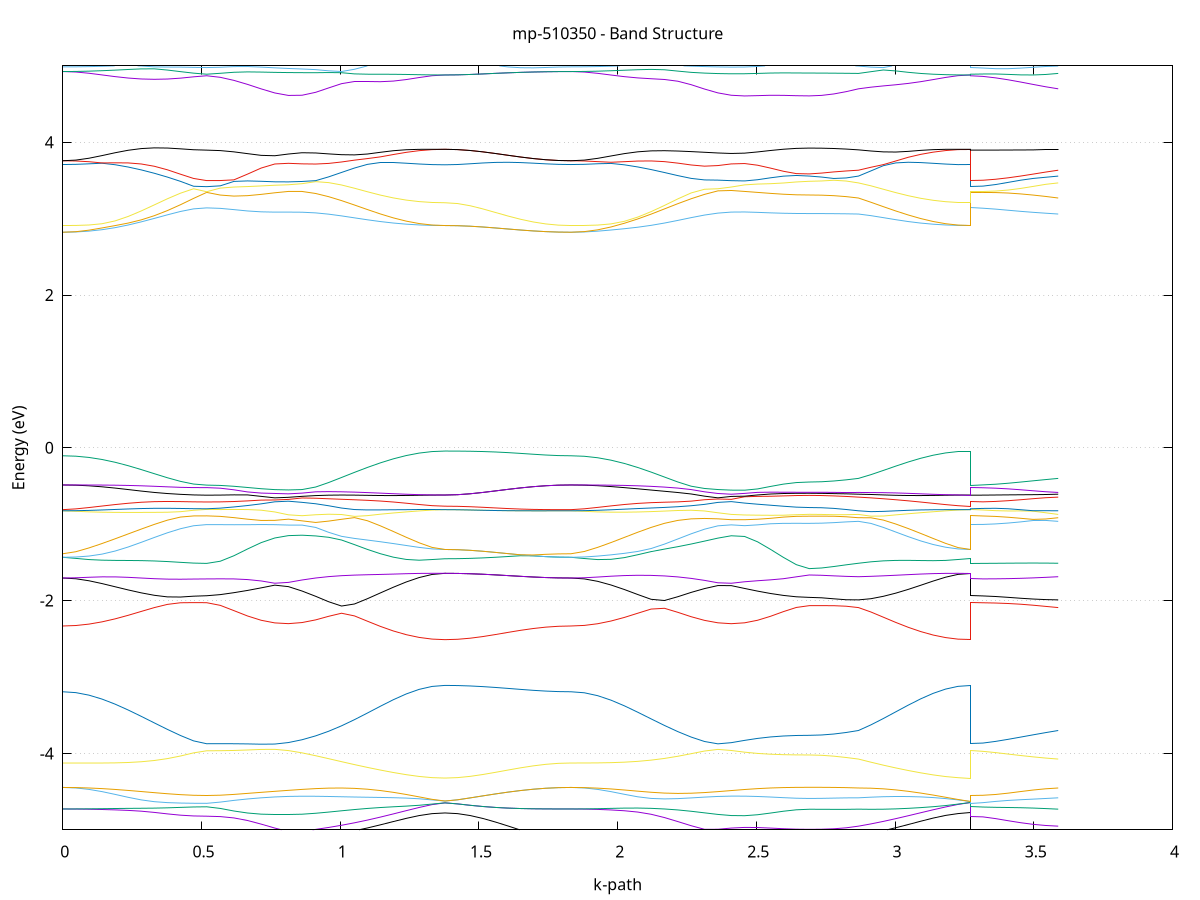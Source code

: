 set title 'mp-510350 - Band Structure'
set xlabel 'k-path'
set ylabel 'Energy (eV)'
set grid y
set yrange [-5:5]
set terminal png size 800,600
set output 'mp-510350_bands_gnuplot.png'
plot '-' using 1:2 with lines notitle, '-' using 1:2 with lines notitle, '-' using 1:2 with lines notitle, '-' using 1:2 with lines notitle, '-' using 1:2 with lines notitle, '-' using 1:2 with lines notitle, '-' using 1:2 with lines notitle, '-' using 1:2 with lines notitle, '-' using 1:2 with lines notitle, '-' using 1:2 with lines notitle, '-' using 1:2 with lines notitle, '-' using 1:2 with lines notitle, '-' using 1:2 with lines notitle, '-' using 1:2 with lines notitle, '-' using 1:2 with lines notitle, '-' using 1:2 with lines notitle, '-' using 1:2 with lines notitle, '-' using 1:2 with lines notitle, '-' using 1:2 with lines notitle, '-' using 1:2 with lines notitle, '-' using 1:2 with lines notitle, '-' using 1:2 with lines notitle, '-' using 1:2 with lines notitle, '-' using 1:2 with lines notitle, '-' using 1:2 with lines notitle, '-' using 1:2 with lines notitle, '-' using 1:2 with lines notitle, '-' using 1:2 with lines notitle, '-' using 1:2 with lines notitle, '-' using 1:2 with lines notitle, '-' using 1:2 with lines notitle, '-' using 1:2 with lines notitle, '-' using 1:2 with lines notitle, '-' using 1:2 with lines notitle, '-' using 1:2 with lines notitle, '-' using 1:2 with lines notitle, '-' using 1:2 with lines notitle, '-' using 1:2 with lines notitle, '-' using 1:2 with lines notitle, '-' using 1:2 with lines notitle, '-' using 1:2 with lines notitle, '-' using 1:2 with lines notitle, '-' using 1:2 with lines notitle, '-' using 1:2 with lines notitle, '-' using 1:2 with lines notitle, '-' using 1:2 with lines notitle, '-' using 1:2 with lines notitle, '-' using 1:2 with lines notitle, '-' using 1:2 with lines notitle, '-' using 1:2 with lines notitle, '-' using 1:2 with lines notitle, '-' using 1:2 with lines notitle, '-' using 1:2 with lines notitle, '-' using 1:2 with lines notitle, '-' using 1:2 with lines notitle, '-' using 1:2 with lines notitle, '-' using 1:2 with lines notitle, '-' using 1:2 with lines notitle, '-' using 1:2 with lines notitle, '-' using 1:2 with lines notitle, '-' using 1:2 with lines notitle, '-' using 1:2 with lines notitle, '-' using 1:2 with lines notitle, '-' using 1:2 with lines notitle, '-' using 1:2 with lines notitle, '-' using 1:2 with lines notitle, '-' using 1:2 with lines notitle, '-' using 1:2 with lines notitle, '-' using 1:2 with lines notitle, '-' using 1:2 with lines notitle, '-' using 1:2 with lines notitle, '-' using 1:2 with lines notitle, '-' using 1:2 with lines notitle, '-' using 1:2 with lines notitle, '-' using 1:2 with lines notitle, '-' using 1:2 with lines notitle, '-' using 1:2 with lines notitle, '-' using 1:2 with lines notitle, '-' using 1:2 with lines notitle, '-' using 1:2 with lines notitle, '-' using 1:2 with lines notitle, '-' using 1:2 with lines notitle, '-' using 1:2 with lines notitle, '-' using 1:2 with lines notitle, '-' using 1:2 with lines notitle, '-' using 1:2 with lines notitle, '-' using 1:2 with lines notitle, '-' using 1:2 with lines notitle, '-' using 1:2 with lines notitle, '-' using 1:2 with lines notitle, '-' using 1:2 with lines notitle, '-' using 1:2 with lines notitle, '-' using 1:2 with lines notitle, '-' using 1:2 with lines notitle, '-' using 1:2 with lines notitle, '-' using 1:2 with lines notitle, '-' using 1:2 with lines notitle, '-' using 1:2 with lines notitle, '-' using 1:2 with lines notitle, '-' using 1:2 with lines notitle, '-' using 1:2 with lines notitle, '-' using 1:2 with lines notitle, '-' using 1:2 with lines notitle, '-' using 1:2 with lines notitle, '-' using 1:2 with lines notitle, '-' using 1:2 with lines notitle, '-' using 1:2 with lines notitle, '-' using 1:2 with lines notitle, '-' using 1:2 with lines notitle, '-' using 1:2 with lines notitle, '-' using 1:2 with lines notitle, '-' using 1:2 with lines notitle, '-' using 1:2 with lines notitle, '-' using 1:2 with lines notitle, '-' using 1:2 with lines notitle, '-' using 1:2 with lines notitle, '-' using 1:2 with lines notitle, '-' using 1:2 with lines notitle, '-' using 1:2 with lines notitle, '-' using 1:2 with lines notitle, '-' using 1:2 with lines notitle, '-' using 1:2 with lines notitle, '-' using 1:2 with lines notitle, '-' using 1:2 with lines notitle, '-' using 1:2 with lines notitle, '-' using 1:2 with lines notitle, '-' using 1:2 with lines notitle, '-' using 1:2 with lines notitle
0.000000 -22.663486
0.047142 -22.662786
0.094284 -22.660886
0.141427 -22.657786
0.188569 -22.653586
0.235711 -22.648286
0.282853 -22.642286
0.329996 -22.635586
0.377138 -22.628786
0.424280 -22.622186
0.471422 -22.617086
0.518564 -22.614986
0.518564 -22.614986
0.567689 -22.614586
0.616814 -22.613286
0.665939 -22.611386
0.715063 -22.608886
0.764188 -22.606286
0.813313 -22.603786
0.862438 -22.601786
0.911562 -22.600686
0.911562 -22.600686
0.958171 -22.600786
1.004779 -22.601986
1.051387 -22.608586
1.097996 -22.614986
1.144604 -22.620686
1.191212 -22.625686
1.237820 -22.629686
1.284429 -22.632586
1.331037 -22.634386
1.377645 -22.634986
1.377645 -22.634986
1.423046 -22.636686
1.468447 -22.640486
1.513848 -22.644886
1.559248 -22.649286
1.604649 -22.653286
1.650050 -22.656786
1.695451 -22.659686
1.740852 -22.661786
1.786253 -22.663086
1.831653 -22.663486
1.831653 -22.663486
1.879810 -22.662786
1.927967 -22.660686
1.976124 -22.657386
2.024281 -22.652886
2.072438 -22.647286
2.120595 -22.640886
2.168752 -22.633886
2.216908 -22.626486
2.265065 -22.619186
2.313222 -22.612586
2.361379 -22.607286
2.409536 -22.603886
2.457693 -22.602686
2.457693 -22.602686
2.504301 -22.602986
2.550909 -22.604086
2.597518 -22.605286
2.644126 -22.606086
2.690734 -22.606386
2.690734 -22.606386
2.735056 -22.606186
2.779378 -22.605586
2.823701 -22.604586
2.868023 -22.603786
2.868023 -22.603786
2.912872 -22.604286
2.957721 -22.610386
3.002569 -22.616386
3.047418 -22.621686
3.092267 -22.626286
3.137116 -22.629986
3.181965 -22.632786
3.226814 -22.634386
3.271662 -22.634986
3.271662 -22.614986
3.316869 -22.614686
3.362076 -22.613786
3.407283 -22.612286
3.452490 -22.610386
3.497696 -22.608086
3.542903 -22.605586
3.588110 -22.603786
e
0.000000 -22.588386
0.047142 -22.588086
0.094284 -22.587186
0.141427 -22.585886
0.188569 -22.584286
0.235711 -22.582486
0.282853 -22.580986
0.329996 -22.580086
0.377138 -22.580486
0.424280 -22.582086
0.471422 -22.584386
0.518564 -22.585486
0.518564 -22.585486
0.567689 -22.584986
0.616814 -22.583486
0.665939 -22.581286
0.715063 -22.578686
0.764188 -22.576886
0.813313 -22.577686
0.862438 -22.581786
0.911562 -22.588086
0.911562 -22.588086
0.958171 -22.594786
1.004779 -22.601686
1.051387 -22.603886
1.097996 -22.606486
1.144604 -22.609286
1.191212 -22.611886
1.237820 -22.614186
1.284429 -22.615986
1.331037 -22.617186
1.377645 -22.617486
1.377645 -22.617486
1.423046 -22.615786
1.468447 -22.611986
1.513848 -22.607486
1.559248 -22.602986
1.604649 -22.598786
1.650050 -22.595186
1.695451 -22.592286
1.740852 -22.590086
1.786253 -22.588786
1.831653 -22.588386
1.831653 -22.588386
1.879810 -22.587986
1.927967 -22.586886
1.976124 -22.585186
2.024281 -22.582986
2.072438 -22.580486
2.120595 -22.577986
2.168752 -22.575886
2.216908 -22.574386
2.265065 -22.573786
2.313222 -22.574186
2.361379 -22.575486
2.409536 -22.577586
2.457693 -22.579986
2.457693 -22.579986
2.504301 -22.582386
2.550909 -22.584486
2.597518 -22.586186
2.644126 -22.587286
2.690734 -22.587586
2.690734 -22.587586
2.735056 -22.588386
2.779378 -22.590586
2.823701 -22.593886
2.868023 -22.597686
2.868023 -22.597686
2.912872 -22.603586
2.957721 -22.605086
3.002569 -22.607286
3.047418 -22.609786
3.092267 -22.612286
3.137116 -22.614486
3.181965 -22.616086
3.226814 -22.617186
3.271662 -22.617486
3.271662 -22.585486
3.316869 -22.585786
3.362076 -22.586386
3.407283 -22.587686
3.452490 -22.589486
3.497696 -22.591986
3.542903 -22.594986
3.588110 -22.597686
e
0.000000 -22.508086
0.047142 -22.508686
0.094284 -22.510486
0.141427 -22.513386
0.188569 -22.517186
0.235711 -22.521586
0.282853 -22.526186
0.329996 -22.530486
0.377138 -22.533686
0.424280 -22.535686
0.471422 -22.536386
0.518564 -22.536486
0.518564 -22.536486
0.567689 -22.537386
0.616814 -22.539786
0.665939 -22.543386
0.715063 -22.547486
0.764188 -22.550786
0.813313 -22.551486
0.862438 -22.548686
0.911562 -22.543686
0.911562 -22.543686
0.958171 -22.537786
1.004779 -22.531586
1.051387 -22.525386
1.097996 -22.519486
1.144604 -22.514086
1.191212 -22.509486
1.237820 -22.505586
1.284429 -22.502386
1.331037 -22.499986
1.377645 -22.498886
1.377645 -22.498886
1.423046 -22.499486
1.468447 -22.500786
1.513848 -22.502286
1.559248 -22.503686
1.604649 -22.504986
1.650050 -22.506086
1.695451 -22.506986
1.740852 -22.507586
1.786253 -22.507986
1.831653 -22.508086
1.831653 -22.508086
1.879810 -22.508686
1.927967 -22.510486
1.976124 -22.513486
2.024281 -22.517486
2.072438 -22.522286
2.120595 -22.527686
2.168752 -22.533386
2.216908 -22.539186
2.265065 -22.544486
2.313222 -22.548786
2.361379 -22.551386
2.409536 -22.551586
2.457693 -22.549286
2.457693 -22.549286
2.504301 -22.545186
2.550909 -22.540186
2.597518 -22.534986
2.644126 -22.530486
2.690734 -22.528186
2.690734 -22.528186
2.735056 -22.529986
2.779378 -22.531686
2.823701 -22.532686
2.868023 -22.533086
2.868023 -22.533086
2.912872 -22.530086
2.957721 -22.525886
3.002569 -22.520986
3.047418 -22.515786
3.092267 -22.510886
3.137116 -22.506386
3.181965 -22.502686
3.226814 -22.499986
3.271662 -22.498886
3.271662 -22.536486
3.316869 -22.536586
3.362076 -22.536686
3.407283 -22.536786
3.452490 -22.536586
3.497696 -22.535986
3.542903 -22.534786
3.588110 -22.533086
e
0.000000 -22.508086
0.047142 -22.507986
0.094284 -22.507686
0.141427 -22.507186
0.188569 -22.506486
0.235711 -22.505586
0.282853 -22.504686
0.329996 -22.503886
0.377138 -22.505686
0.424280 -22.508786
0.471422 -22.510986
0.518564 -22.511886
0.518564 -22.511886
0.567689 -22.512186
0.616814 -22.513286
0.665939 -22.514986
0.715063 -22.517286
0.764188 -22.519786
0.813313 -22.522086
0.862438 -22.523786
0.911562 -22.524386
0.911562 -22.524386
0.958171 -22.523786
1.004779 -22.521986
1.051387 -22.519286
1.097996 -22.515886
1.144604 -22.512086
1.191212 -22.508186
1.237820 -22.504586
1.284429 -22.501686
1.331037 -22.499586
1.377645 -22.498886
1.377645 -22.498886
1.423046 -22.499486
1.468447 -22.500786
1.513848 -22.502286
1.559248 -22.503686
1.604649 -22.504986
1.650050 -22.506086
1.695451 -22.506986
1.740852 -22.507586
1.786253 -22.507986
1.831653 -22.508086
1.831653 -22.508086
1.879810 -22.508086
1.927967 -22.508086
1.976124 -22.507986
2.024281 -22.507786
2.072438 -22.507386
2.120595 -22.506686
2.168752 -22.505586
2.216908 -22.509786
2.265065 -22.513686
2.313222 -22.516986
2.361379 -22.519786
2.409536 -22.521886
2.457693 -22.523586
2.457693 -22.523586
2.504301 -22.524686
2.550909 -22.525586
2.597518 -22.526186
2.644126 -22.526686
2.690734 -22.527086
2.690734 -22.527086
2.735056 -22.524786
2.779378 -22.521586
2.823701 -22.518286
2.868023 -22.514886
2.868023 -22.514886
2.912872 -22.511586
2.957721 -22.508886
3.002569 -22.506986
3.047418 -22.505486
3.092267 -22.503886
3.137116 -22.502386
3.181965 -22.500886
3.226814 -22.499486
3.271662 -22.498886
3.271662 -22.511886
3.316869 -22.511886
3.362076 -22.511986
3.407283 -22.512186
3.452490 -22.512586
3.497696 -22.513186
3.542903 -22.513886
3.588110 -22.514886
e
0.000000 -22.485386
0.047142 -22.485786
0.094284 -22.486886
0.141427 -22.488686
0.188569 -22.491186
0.235711 -22.494186
0.282853 -22.497586
0.329996 -22.500786
0.377138 -22.501386
0.424280 -22.500286
0.471422 -22.499086
0.518564 -22.498386
0.518564 -22.498386
0.567689 -22.498186
0.616814 -22.497686
0.665939 -22.496986
0.715063 -22.496086
0.764188 -22.495186
0.813313 -22.494486
0.862438 -22.494086
0.911562 -22.493986
0.911562 -22.493986
0.958171 -22.493786
1.004779 -22.493786
1.051387 -22.493786
1.097996 -22.493786
1.144604 -22.493786
1.191212 -22.493886
1.237820 -22.494086
1.284429 -22.494386
1.331037 -22.494686
1.377645 -22.494886
1.377645 -22.494886
1.423046 -22.494186
1.468447 -22.492886
1.513848 -22.491386
1.559248 -22.489986
1.604649 -22.488686
1.650050 -22.487586
1.695451 -22.486686
1.740852 -22.485986
1.786253 -22.485586
1.831653 -22.485386
1.831653 -22.485386
1.879810 -22.485886
1.927967 -22.487386
1.976124 -22.489886
2.024281 -22.493086
2.072438 -22.496886
2.120595 -22.501186
2.168752 -22.505486
2.216908 -22.504086
2.265065 -22.501986
2.313222 -22.499386
2.361379 -22.496386
2.409536 -22.495286
2.457693 -22.497986
2.457693 -22.497986
2.504301 -22.500986
2.550909 -22.504386
2.597518 -22.507886
2.644126 -22.511186
2.690734 -22.512686
2.690734 -22.512686
2.735056 -22.512386
2.779378 -22.511686
2.823701 -22.510586
2.868023 -22.508986
2.868023 -22.508986
2.912872 -22.507686
2.957721 -22.505586
3.002569 -22.502686
3.047418 -22.499786
3.092267 -22.497486
3.137116 -22.495786
3.181965 -22.494886
3.226814 -22.494686
3.271662 -22.494886
3.271662 -22.498386
3.316869 -22.499486
3.362076 -22.501286
3.407283 -22.503086
3.452490 -22.504786
3.497696 -22.506386
3.542903 -22.507786
3.588110 -22.508986
e
0.000000 -22.485386
0.047142 -22.485486
0.094284 -22.485886
0.141427 -22.486486
0.188569 -22.487186
0.235711 -22.488186
0.282853 -22.489386
0.329996 -22.490686
0.377138 -22.491986
0.424280 -22.493486
0.471422 -22.494686
0.518564 -22.495486
0.518564 -22.495486
0.567689 -22.495286
0.616814 -22.495086
0.665939 -22.494786
0.715063 -22.494486
0.764188 -22.494186
0.813313 -22.493686
0.862438 -22.493086
0.911562 -22.492486
0.911562 -22.492486
0.958171 -22.491986
1.004779 -22.491586
1.051387 -22.491386
1.097996 -22.491386
1.144604 -22.491486
1.191212 -22.491786
1.237820 -22.492386
1.284429 -22.493186
1.331037 -22.494186
1.377645 -22.494886
1.377645 -22.494886
1.423046 -22.494186
1.468447 -22.492886
1.513848 -22.491386
1.559248 -22.489986
1.604649 -22.488686
1.650050 -22.487586
1.695451 -22.486686
1.740852 -22.485986
1.786253 -22.485586
1.831653 -22.485386
1.831653 -22.485386
1.879810 -22.485486
1.927967 -22.485486
1.976124 -22.485686
2.024281 -22.485886
2.072438 -22.486186
2.120595 -22.486686
2.168752 -22.487386
2.216908 -22.488386
2.265065 -22.489586
2.313222 -22.491086
2.361379 -22.492986
2.409536 -22.493086
2.457693 -22.489886
2.457693 -22.489886
2.504301 -22.486986
2.550909 -22.484486
2.597518 -22.482586
2.644126 -22.481386
2.690734 -22.480986
2.690734 -22.480986
2.735056 -22.481186
2.779378 -22.481886
2.823701 -22.482886
2.868023 -22.484386
2.868023 -22.484386
2.912872 -22.485186
2.957721 -22.486186
3.002569 -22.487386
3.047418 -22.488686
3.092267 -22.490086
3.137116 -22.491486
3.181965 -22.492886
3.226814 -22.494186
3.271662 -22.494886
3.271662 -22.495486
3.316869 -22.494386
3.362076 -22.492486
3.407283 -22.490586
3.452490 -22.488786
3.497696 -22.487186
3.542903 -22.485686
3.588110 -22.484386
e
0.000000 -18.477886
0.047142 -18.477186
0.094284 -18.475386
0.141427 -18.472286
0.188569 -18.468186
0.235711 -18.463186
0.282853 -18.457486
0.329996 -18.451286
0.377138 -18.444986
0.424280 -18.439286
0.471422 -18.434986
0.518564 -18.433386
0.518564 -18.433386
0.567689 -18.432786
0.616814 -18.431186
0.665939 -18.428586
0.715063 -18.425086
0.764188 -18.420686
0.813313 -18.415686
0.862438 -18.410786
0.911562 -18.416586
0.911562 -18.416586
0.958171 -18.422986
1.004779 -18.429586
1.051387 -18.436086
1.097996 -18.442186
1.144604 -18.447586
1.191212 -18.452386
1.237820 -18.456186
1.284429 -18.459086
1.331037 -18.460786
1.377645 -18.461386
1.377645 -18.461386
1.423046 -18.461886
1.468447 -18.463186
1.513848 -18.465186
1.559248 -18.467686
1.604649 -18.470286
1.650050 -18.472686
1.695451 -18.474886
1.740852 -18.476486
1.786253 -18.477486
1.831653 -18.477886
1.831653 -18.477886
1.879810 -18.477186
1.927967 -18.475186
1.976124 -18.471886
2.024281 -18.467486
2.072438 -18.462086
2.120595 -18.455786
2.168752 -18.448986
2.216908 -18.441886
2.265065 -18.434786
2.313222 -18.427886
2.361379 -18.421586
2.409536 -18.415986
2.457693 -18.411586
2.457693 -18.411586
2.504301 -18.412786
2.550909 -18.415986
2.597518 -18.418286
2.644126 -18.419686
2.690734 -18.420186
2.690734 -18.420186
2.735056 -18.420686
2.779378 -18.422086
2.823701 -18.424186
2.868023 -18.426986
2.868023 -18.426986
2.912872 -18.432186
2.957721 -18.437886
3.002569 -18.443486
3.047418 -18.448586
3.092267 -18.452986
3.137116 -18.456586
3.181965 -18.459186
3.226814 -18.460886
3.271662 -18.461386
3.271662 -18.433386
3.316869 -18.433086
3.362076 -18.432286
3.407283 -18.431186
3.452490 -18.429686
3.497696 -18.428286
3.542903 -18.427186
3.588110 -18.426986
e
0.000000 -18.350186
0.047142 -18.350686
0.094284 -18.352286
0.141427 -18.354786
0.188569 -18.358186
0.235711 -18.362386
0.282853 -18.367286
0.329996 -18.372686
0.377138 -18.378186
0.424280 -18.383386
0.471422 -18.387286
0.518564 -18.388786
0.518564 -18.388786
0.567689 -18.389186
0.616814 -18.390286
0.665939 -18.392286
0.715063 -18.395186
0.764188 -18.399186
0.813313 -18.404086
0.862438 -18.409286
0.911562 -18.404086
0.911562 -18.404086
0.958171 -18.398286
1.004779 -18.392586
1.051387 -18.387086
1.097996 -18.381986
1.144604 -18.377486
1.191212 -18.373686
1.237820 -18.370586
1.284429 -18.368386
1.331037 -18.367086
1.377645 -18.366686
1.377645 -18.366686
1.423046 -18.366186
1.468447 -18.364786
1.513848 -18.362786
1.559248 -18.360386
1.604649 -18.357886
1.650050 -18.355386
1.695451 -18.353286
1.740852 -18.351586
1.786253 -18.350586
1.831653 -18.350186
1.831653 -18.350186
1.879810 -18.350786
1.927967 -18.352386
1.976124 -18.355086
2.024281 -18.358686
2.072438 -18.363186
2.120595 -18.368386
2.168752 -18.374186
2.216908 -18.380186
2.265065 -18.386386
2.313222 -18.392486
2.361379 -18.398386
2.409536 -18.403786
2.457693 -18.408486
2.457693 -18.408486
2.504301 -18.407886
2.550909 -18.405386
2.597518 -18.403686
2.644126 -18.402786
2.690734 -18.402486
2.690734 -18.402486
2.735056 -18.401986
2.779378 -18.400686
2.823701 -18.398486
2.868023 -18.395786
2.868023 -18.395786
2.912872 -18.390986
2.957721 -18.385886
3.002569 -18.381086
3.047418 -18.376786
3.092267 -18.373186
3.137116 -18.370286
3.181965 -18.368286
3.226814 -18.366986
3.271662 -18.366686
3.271662 -18.388786
3.316869 -18.389086
3.362076 -18.389886
3.407283 -18.391186
3.452490 -18.392686
3.497696 -18.394286
3.542903 -18.395386
3.588110 -18.395786
e
0.000000 -18.263186
0.047142 -18.263486
0.094284 -18.264186
0.141427 -18.265186
0.188569 -18.266286
0.235711 -18.267486
0.282853 -18.268686
0.329996 -18.269686
0.377138 -18.270486
0.424280 -18.271086
0.471422 -18.271386
0.518564 -18.271586
0.518564 -18.271586
0.567689 -18.274486
0.616814 -18.278686
0.665939 -18.282386
0.715063 -18.285286
0.764188 -18.287086
0.813313 -18.287886
0.862438 -18.287486
0.911562 -18.286286
0.911562 -18.286286
0.958171 -18.284386
1.004779 -18.282186
1.051387 -18.279586
1.097996 -18.276986
1.144604 -18.274386
1.191212 -18.272086
1.237820 -18.270086
1.284429 -18.268586
1.331037 -18.267586
1.377645 -18.267286
1.377645 -18.267286
1.423046 -18.267186
1.468447 -18.266886
1.513848 -18.266586
1.559248 -18.265986
1.604649 -18.265486
1.650050 -18.264786
1.695451 -18.264186
1.740852 -18.263686
1.786253 -18.263286
1.831653 -18.263186
1.831653 -18.263186
1.879810 -18.263486
1.927967 -18.264486
1.976124 -18.265986
2.024281 -18.268086
2.072438 -18.270686
2.120595 -18.273686
2.168752 -18.276886
2.216908 -18.279986
2.265065 -18.282986
2.313222 -18.285386
2.361379 -18.287086
2.409536 -18.287886
2.457693 -18.287586
2.457693 -18.287586
2.504301 -18.286386
2.550909 -18.284486
2.597518 -18.282186
2.644126 -18.280086
2.690734 -18.279186
2.690734 -18.279186
2.735056 -18.279086
2.779378 -18.278686
2.823701 -18.278186
2.868023 -18.277386
2.868023 -18.277386
2.912872 -18.276686
2.957721 -18.275586
3.002569 -18.274386
3.047418 -18.272886
3.092267 -18.271286
3.137116 -18.269686
3.181965 -18.268486
3.226814 -18.267586
3.271662 -18.267286
3.271662 -18.271586
3.316869 -18.271786
3.362076 -18.272586
3.407283 -18.273586
3.452490 -18.274686
3.497696 -18.275786
3.542903 -18.276686
3.588110 -18.277386
e
0.000000 -18.263186
0.047142 -18.263186
0.094284 -18.263286
0.141427 -18.263386
0.188569 -18.263686
0.235711 -18.264086
0.282853 -18.264586
0.329996 -18.265086
0.377138 -18.265686
0.424280 -18.266086
0.471422 -18.266386
0.518564 -18.266486
0.518564 -18.266486
0.567689 -18.263486
0.616814 -18.258986
0.665939 -18.254586
0.715063 -18.250786
0.764188 -18.247486
0.813313 -18.247886
0.862438 -18.250786
0.911562 -18.253786
0.911562 -18.253786
0.958171 -18.256686
1.004779 -18.259286
1.051387 -18.261686
1.097996 -18.263686
1.144604 -18.265186
1.191212 -18.266286
1.237820 -18.266886
1.284429 -18.267186
1.331037 -18.267286
1.377645 -18.267286
1.377645 -18.267286
1.423046 -18.267186
1.468447 -18.266886
1.513848 -18.266586
1.559248 -18.265986
1.604649 -18.265486
1.650050 -18.264786
1.695451 -18.264186
1.740852 -18.263686
1.786253 -18.263286
1.831653 -18.263186
1.831653 -18.263186
1.879810 -18.263186
1.927967 -18.262986
1.976124 -18.262586
2.024281 -18.261786
2.072438 -18.260486
2.120595 -18.258786
2.168752 -18.256686
2.216908 -18.254386
2.265065 -18.252086
2.313222 -18.249886
2.361379 -18.248086
2.409536 -18.246986
2.457693 -18.248686
2.457693 -18.248686
2.504301 -18.251386
2.550909 -18.254286
2.597518 -18.257186
2.644126 -18.259586
2.690734 -18.260486
2.690734 -18.260486
2.735056 -18.260786
2.779378 -18.261586
2.823701 -18.262786
2.868023 -18.263886
2.868023 -18.263886
2.912872 -18.264686
2.957721 -18.265486
3.002569 -18.266086
3.047418 -18.266586
3.092267 -18.266886
3.137116 -18.267086
3.181965 -18.267186
3.226814 -18.267286
3.271662 -18.267286
3.271662 -18.266486
3.316869 -18.266386
3.362076 -18.266186
3.407283 -18.265786
3.452490 -18.265386
3.497696 -18.264986
3.542903 -18.264486
3.588110 -18.263886
e
0.000000 -18.244286
0.047142 -18.244286
0.094284 -18.244086
0.141427 -18.243886
0.188569 -18.243386
0.235711 -18.242886
0.282853 -18.242186
0.329996 -18.241386
0.377138 -18.240586
0.424280 -18.239886
0.471422 -18.239386
0.518564 -18.239186
0.518564 -18.239186
0.567689 -18.239286
0.616814 -18.239786
0.665939 -18.241086
0.715063 -18.242886
0.764188 -18.245186
0.813313 -18.244886
0.862438 -18.242886
0.911562 -18.241586
0.911562 -18.241586
0.958171 -18.240586
1.004779 -18.239986
1.051387 -18.239586
1.097996 -18.239386
1.144604 -18.239286
1.191212 -18.239286
1.237820 -18.239286
1.284429 -18.239386
1.331037 -18.239386
1.377645 -18.239486
1.377645 -18.239486
1.423046 -18.239486
1.468447 -18.239886
1.513848 -18.240286
1.559248 -18.240886
1.604649 -18.241686
1.650050 -18.242486
1.695451 -18.243186
1.740852 -18.243786
1.786253 -18.244186
1.831653 -18.244286
1.831653 -18.244286
1.879810 -18.244286
1.927967 -18.244186
1.976124 -18.244086
2.024281 -18.243886
2.072438 -18.243586
2.120595 -18.243286
2.168752 -18.242986
2.216908 -18.242786
2.265065 -18.242786
2.313222 -18.243286
2.361379 -18.244386
2.409536 -18.245786
2.457693 -18.245486
2.457693 -18.245486
2.504301 -18.244886
2.550909 -18.244486
2.597518 -18.244286
2.644126 -18.244186
2.690734 -18.244086
2.690734 -18.244086
2.735056 -18.243886
2.779378 -18.243086
2.823701 -18.242086
2.868023 -18.241086
2.868023 -18.241086
2.912872 -18.240486
2.957721 -18.239986
3.002569 -18.239686
3.047418 -18.239486
3.092267 -18.239386
3.137116 -18.239386
3.181965 -18.239386
3.226814 -18.239386
3.271662 -18.239486
3.271662 -18.239186
3.316869 -18.239286
3.362076 -18.239386
3.407283 -18.239586
3.452490 -18.239886
3.497696 -18.240186
3.542903 -18.240586
3.588110 -18.241086
e
0.000000 -18.244286
0.047142 -18.244086
0.094284 -18.243386
0.141427 -18.242486
0.188569 -18.241386
0.235711 -18.240386
0.282853 -18.239386
0.329996 -18.238586
0.377138 -18.238086
0.424280 -18.237686
0.471422 -18.237486
0.518564 -18.237486
0.518564 -18.237486
0.567689 -18.237586
0.616814 -18.237686
0.665939 -18.237486
0.715063 -18.236986
0.764188 -18.236286
0.813313 -18.235486
0.862438 -18.234686
0.911562 -18.233886
0.911562 -18.233886
0.958171 -18.233486
1.004779 -18.233386
1.051387 -18.233586
1.097996 -18.234186
1.144604 -18.235086
1.191212 -18.236186
1.237820 -18.237386
1.284429 -18.238486
1.331037 -18.239186
1.377645 -18.239386
1.377645 -18.239386
1.423046 -18.239486
1.468447 -18.239886
1.513848 -18.240286
1.559248 -18.240886
1.604649 -18.241686
1.650050 -18.242486
1.695451 -18.243186
1.740852 -18.243786
1.786253 -18.244186
1.831653 -18.244286
1.831653 -18.244286
1.879810 -18.243986
1.927967 -18.243286
1.976124 -18.242286
2.024281 -18.241086
2.072438 -18.240086
2.120595 -18.239186
2.168752 -18.238486
2.216908 -18.238086
2.265065 -18.237786
2.313222 -18.237386
2.361379 -18.236586
2.409536 -18.235486
2.457693 -18.234086
2.457693 -18.234086
2.504301 -18.232786
2.550909 -18.231586
2.597518 -18.230586
2.644126 -18.229986
2.690734 -18.229786
2.690734 -18.229786
2.735056 -18.229886
2.779378 -18.230286
2.823701 -18.230886
2.868023 -18.231586
2.868023 -18.231586
2.912872 -18.232086
2.957721 -18.232886
3.002569 -18.233886
3.047418 -18.235086
3.092267 -18.236286
3.137116 -18.237486
3.181965 -18.238486
3.226814 -18.239186
3.271662 -18.239386
3.271662 -18.237486
3.316869 -18.237186
3.362076 -18.236586
3.407283 -18.235586
3.452490 -18.234486
3.497696 -18.233386
3.542903 -18.232386
3.588110 -18.231586
e
0.000000 -10.754586
0.047142 -10.752786
0.094284 -10.747486
0.141427 -10.738586
0.188569 -10.726286
0.235711 -10.710686
0.282853 -10.692086
0.329996 -10.671086
0.377138 -10.648786
0.424280 -10.627186
0.471422 -10.610186
0.518564 -10.603486
0.518564 -10.603486
0.567689 -10.600486
0.616814 -10.591786
0.665939 -10.577186
0.715063 -10.557086
0.764188 -10.531386
0.813313 -10.518086
0.862438 -10.550886
0.911562 -10.583486
0.911562 -10.583486
0.958171 -10.613086
1.004779 -10.640886
1.051387 -10.666186
1.097996 -10.688586
1.144604 -10.707886
1.191212 -10.723786
1.237820 -10.736286
1.284429 -10.745286
1.331037 -10.750686
1.377645 -10.752486
1.377645 -10.752486
1.423046 -10.752486
1.468447 -10.752686
1.513848 -10.752886
1.559248 -10.753186
1.604649 -10.753486
1.650050 -10.753886
1.695451 -10.754186
1.740852 -10.754386
1.786253 -10.754486
1.831653 -10.754586
1.831653 -10.754586
1.879810 -10.752586
1.927967 -10.746486
1.976124 -10.736386
2.024281 -10.722386
2.072438 -10.704586
2.120595 -10.683086
2.168752 -10.658286
2.216908 -10.630486
2.265065 -10.600286
2.313222 -10.568186
2.361379 -10.535286
2.409536 -10.515986
2.457693 -10.545086
2.457693 -10.545086
2.504301 -10.568386
2.550909 -10.586686
2.597518 -10.599786
2.644126 -10.607786
2.690734 -10.610386
2.690734 -10.610386
2.735056 -10.611986
2.779378 -10.616586
2.823701 -10.623586
2.868023 -10.632286
2.868023 -10.632286
2.912872 -10.652786
2.957721 -10.673986
3.002569 -10.693786
3.047418 -10.711286
3.092267 -10.725986
3.137116 -10.737486
3.181965 -10.745786
3.226814 -10.750786
3.271662 -10.752486
3.271662 -10.603486
3.316869 -10.604286
3.362076 -10.606586
3.407283 -10.610186
3.452490 -10.614886
3.497696 -10.620386
3.542903 -10.626186
3.588110 -10.632286
e
0.000000 -10.083086
0.047142 -10.088686
0.094284 -10.104786
0.141427 -10.130386
0.188569 -10.163386
0.235711 -10.201786
0.282853 -10.243286
0.329996 -10.285386
0.377138 -10.325786
0.424280 -10.361086
0.471422 -10.386586
0.518564 -10.396186
0.518564 -10.396186
0.567689 -10.400386
0.616814 -10.412686
0.665939 -10.431986
0.715063 -10.457086
0.764188 -10.486286
0.813313 -10.500386
0.862438 -10.464586
0.911562 -10.424386
0.911562 -10.424386
0.958171 -10.382786
1.004779 -10.338586
1.051387 -10.292986
1.097996 -10.247286
1.144604 -10.202986
1.191212 -10.162086
1.237820 -10.126886
1.284429 -10.099586
1.331037 -10.082186
1.377645 -10.076286
1.377645 -10.076286
1.423046 -10.076386
1.468447 -10.076886
1.513848 -10.077686
1.559248 -10.078586
1.604649 -10.079686
1.650050 -10.080686
1.695451 -10.081686
1.740852 -10.082386
1.786253 -10.082886
1.831653 -10.083086
1.831653 -10.083086
1.879810 -10.089386
1.927967 -10.107886
1.976124 -10.136686
2.024281 -10.173786
2.072438 -10.216586
2.120595 -10.262686
2.168752 -10.309986
2.216908 -10.356886
2.265065 -10.401786
2.313222 -10.443786
2.361379 -10.482086
2.409536 -10.502586
2.457693 -10.471286
2.457693 -10.471286
2.504301 -10.443886
2.550909 -10.420586
2.597518 -10.402686
2.644126 -10.391486
2.690734 -10.387686
2.690734 -10.387686
2.735056 -10.385286
2.779378 -10.378186
2.823701 -10.367186
2.868023 -10.352986
2.868023 -10.352986
2.912872 -10.317786
2.957721 -10.277686
3.002569 -10.235786
3.047418 -10.194486
3.092267 -10.156286
3.137116 -10.123286
3.181965 -10.097886
3.226814 -10.081786
3.271662 -10.076286
3.271662 -10.396186
3.316869 -10.395086
3.362076 -10.391786
3.407283 -10.386486
3.452490 -10.379686
3.497696 -10.371586
3.542903 -10.362586
3.588110 -10.352986
e
0.000000 -8.164186
0.047142 -8.164686
0.094284 -8.165886
0.141427 -8.167886
0.188569 -8.170486
0.235711 -8.173386
0.282853 -8.176486
0.329996 -8.179386
0.377138 -8.181886
0.424280 -8.183886
0.471422 -8.185086
0.518564 -8.185486
0.518564 -8.185486
0.567689 -8.183586
0.616814 -8.178886
0.665939 -8.173886
0.715063 -8.171486
0.764188 -8.173086
0.813313 -8.178586
0.862438 -8.186486
0.911562 -8.194886
0.911562 -8.194886
0.958171 -8.202086
1.004779 -8.207486
1.051387 -8.210586
1.097996 -8.211486
1.144604 -8.210186
1.191212 -8.207486
1.237820 -8.203986
1.284429 -8.200686
1.331037 -8.198286
1.377645 -8.197386
1.377645 -8.197386
1.423046 -8.196586
1.468447 -8.194386
1.513848 -8.190886
1.559248 -8.186286
1.604649 -8.181186
1.650050 -8.176086
1.695451 -8.171386
1.740852 -8.167486
1.786253 -8.165086
1.831653 -8.164186
1.831653 -8.164186
1.879810 -8.164686
1.927967 -8.166086
1.976124 -8.167986
2.024281 -8.169986
2.072438 -8.171586
2.120595 -8.172486
2.168752 -8.172486
2.216908 -8.171886
2.265065 -8.171086
2.313222 -8.171086
2.361379 -8.173086
2.409536 -8.178186
2.457693 -8.187086
2.457693 -8.187086
2.504301 -8.198986
2.550909 -8.212486
2.597518 -8.224886
2.644126 -8.233786
2.690734 -8.236886
2.690734 -8.236886
2.735056 -8.236186
2.779378 -8.234186
2.823701 -8.230886
2.868023 -8.226386
2.868023 -8.226386
2.912872 -8.224886
2.957721 -8.221886
3.002569 -8.217986
3.047418 -8.213286
3.092267 -8.208586
3.137116 -8.204086
3.181965 -8.200586
3.226814 -8.198186
3.271662 -8.197386
3.271662 -8.185486
3.316869 -8.186986
3.362076 -8.191186
3.407283 -8.197586
3.452490 -8.205186
3.497696 -8.213186
3.542903 -8.220586
3.588110 -8.226386
e
0.000000 -8.164186
0.047142 -8.156286
0.094284 -8.133186
0.141427 -8.096486
0.188569 -8.048786
0.235711 -7.993186
0.282853 -7.933286
0.329996 -7.872686
0.377138 -7.815786
0.424280 -7.767686
0.471422 -7.734586
0.518564 -7.722686
0.518564 -7.722686
0.567689 -7.719486
0.616814 -7.708986
0.665939 -7.688686
0.715063 -7.656286
0.764188 -7.611286
0.813313 -7.582486
0.862438 -7.640186
0.911562 -7.700686
0.911562 -7.700686
0.958171 -7.760886
1.004779 -7.823686
1.051387 -7.888386
1.097996 -7.953386
1.144604 -8.016486
1.191212 -8.074886
1.237820 -8.125186
1.284429 -8.164186
1.331037 -8.188886
1.377645 -8.197386
1.377645 -8.197386
1.423046 -8.196586
1.468447 -8.194386
1.513848 -8.190886
1.559248 -8.186286
1.604649 -8.181186
1.650050 -8.176086
1.695451 -8.171386
1.740852 -8.167486
1.786253 -8.165086
1.831653 -8.164186
1.831653 -8.164186
1.879810 -8.154986
1.927967 -8.128286
1.976124 -8.086386
2.024281 -8.032786
2.072438 -7.971586
2.120595 -7.906686
2.168752 -7.841586
2.216908 -7.778786
2.265065 -7.719586
2.313222 -7.664286
2.361379 -7.612386
2.409536 -7.575486
2.457693 -7.615686
2.457693 -7.615686
2.504301 -7.645286
2.550909 -7.665486
2.597518 -7.677686
2.644126 -7.683986
2.690734 -7.685886
2.690734 -7.685886
2.735056 -7.692786
2.779378 -7.711886
2.823701 -7.738986
2.868023 -7.770586
2.868023 -7.770586
2.912872 -7.830486
2.957721 -7.895486
3.002569 -7.961386
3.047418 -8.024386
3.092267 -8.081486
3.137116 -8.129686
3.181965 -8.166486
3.226814 -8.189586
3.271662 -8.197386
3.271662 -7.722686
3.316869 -7.723886
3.362076 -7.727486
3.407283 -7.733186
3.452490 -7.740786
3.497696 -7.749686
3.542903 -7.759786
3.588110 -7.770586
e
0.000000 -7.236886
0.047142 -7.246686
0.094284 -7.256986
0.141427 -7.264386
0.188569 -7.269786
0.235711 -7.274586
0.282853 -7.280786
0.329996 -7.289786
0.377138 -7.302386
0.424280 -7.316786
0.471422 -7.328986
0.518564 -7.333886
0.518564 -7.333886
0.567689 -7.348086
0.616814 -7.382486
0.665939 -7.426386
0.715063 -7.475386
0.764188 -7.527586
0.813313 -7.555786
0.862438 -7.493786
0.911562 -7.430286
0.911562 -7.430286
0.958171 -7.373586
1.004779 -7.324486
1.051387 -7.286586
1.097996 -7.261186
1.144604 -7.247386
1.191212 -7.241886
1.237820 -7.240386
1.284429 -7.239786
1.331037 -7.238986
1.377645 -7.238386
1.377645 -7.238386
1.423046 -7.237886
1.468447 -7.236486
1.513848 -7.234286
1.559248 -7.231886
1.604649 -7.229486
1.650050 -7.227586
1.695451 -7.226286
1.740852 -7.229486
1.786253 -7.234986
1.831653 -7.236886
1.831653 -7.236886
1.879810 -7.247686
1.927967 -7.258786
1.976124 -7.266886
2.024281 -7.273986
2.072438 -7.283686
2.120595 -7.301086
2.168752 -7.329986
2.216908 -7.370386
2.265065 -7.419586
2.313222 -7.473186
2.361379 -7.526486
2.409536 -7.563186
2.457693 -7.516986
2.457693 -7.516986
2.504301 -7.474686
2.550909 -7.436086
2.597518 -7.403386
2.644126 -7.380386
2.690734 -7.371886
2.690734 -7.371886
2.735056 -7.366286
2.779378 -7.351586
2.823701 -7.331886
2.868023 -7.311386
2.868023 -7.311386
2.912872 -7.283486
2.957721 -7.261986
3.002569 -7.248786
3.047418 -7.242586
3.092267 -7.240686
3.137116 -7.240286
3.181965 -7.239786
3.226814 -7.238886
3.271662 -7.238386
3.271662 -7.333886
3.316869 -7.333086
3.362076 -7.330886
3.407283 -7.327586
3.452490 -7.323586
3.497696 -7.319386
3.542903 -7.315186
3.588110 -7.311386
e
0.000000 -7.225086
0.047142 -7.224186
0.094284 -7.221486
0.141427 -7.217486
0.188569 -7.212586
0.235711 -7.207386
0.282853 -7.202286
0.329996 -7.197586
0.377138 -7.193486
0.424280 -7.190086
0.471422 -7.187886
0.518564 -7.187086
0.518564 -7.187086
0.567689 -7.175486
0.616814 -7.149386
0.665939 -7.119586
0.715063 -7.092186
0.764188 -7.071986
0.813313 -7.062886
0.862438 -7.066486
0.911562 -7.081286
0.911562 -7.081286
0.958171 -7.102586
1.004779 -7.127486
1.051387 -7.152686
1.097996 -7.175686
1.144604 -7.194986
1.191212 -7.210186
1.237820 -7.221886
1.284429 -7.230786
1.331037 -7.236386
1.377645 -7.238386
1.377645 -7.238386
1.423046 -7.237886
1.468447 -7.236486
1.513848 -7.234286
1.559248 -7.231886
1.604649 -7.229486
1.650050 -7.227586
1.695451 -7.226286
1.740852 -7.225486
1.786253 -7.225186
1.831653 -7.225086
1.831653 -7.225086
1.879810 -7.223886
1.927967 -7.220386
1.976124 -7.215086
2.024281 -7.208086
2.072438 -7.198386
2.120595 -7.184186
2.168752 -7.164386
2.216908 -7.139986
2.265065 -7.113986
2.313222 -7.089986
2.361379 -7.071986
2.409536 -7.063086
2.457693 -7.064986
2.457693 -7.064986
2.504301 -7.076586
2.550909 -7.094586
2.597518 -7.114186
2.644126 -7.129886
2.690734 -7.136086
2.690734 -7.136086
2.735056 -7.137586
2.779378 -7.141986
2.823701 -7.148686
2.868023 -7.156986
2.868023 -7.156986
2.912872 -7.166886
2.957721 -7.178386
3.002569 -7.190386
3.047418 -7.202086
3.092267 -7.213186
3.137116 -7.223186
3.181965 -7.231286
3.226814 -7.236586
3.271662 -7.238386
3.271662 -7.187086
3.316869 -7.185686
3.362076 -7.181886
3.407283 -7.176386
3.452490 -7.170286
3.497696 -7.164686
3.542903 -7.160086
3.588110 -7.156986
e
0.000000 -7.225086
0.047142 -7.211086
0.094284 -7.188586
0.141427 -7.161786
0.188569 -7.131486
0.235711 -7.098286
0.282853 -7.063086
0.329996 -7.027186
0.377138 -6.992586
0.424280 -6.963286
0.471422 -6.944686
0.518564 -6.938886
0.518564 -6.938886
0.567689 -6.935086
0.616814 -6.924586
0.665939 -6.909386
0.715063 -6.891386
0.764188 -6.871286
0.813313 -6.848886
0.862438 -6.825686
0.911562 -6.838186
0.911562 -6.838186
0.958171 -6.871086
1.004779 -6.906386
1.051387 -6.944086
1.097996 -6.983186
1.144604 -7.021986
1.191212 -7.058386
1.237820 -7.090286
1.284429 -7.115786
1.331037 -7.132686
1.377645 -7.138686
1.377645 -7.138686
1.423046 -7.141886
1.468447 -7.150986
1.513848 -7.164086
1.559248 -7.179186
1.604649 -7.194386
1.650050 -7.208586
1.695451 -7.220486
1.740852 -7.225486
1.786253 -7.225186
1.831653 -7.225086
1.831653 -7.225086
1.879810 -7.209886
1.927967 -7.185986
1.976124 -7.157886
2.024281 -7.126886
2.072438 -7.093886
2.120595 -7.060186
2.168752 -7.026286
2.216908 -6.992086
2.265065 -6.956686
2.313222 -6.919386
2.361379 -6.881386
2.409536 -6.848686
2.457693 -6.840986
2.457693 -6.840986
2.504301 -6.851086
2.550909 -6.861786
2.597518 -6.869386
2.644126 -6.873386
2.690734 -6.874486
2.690734 -6.874486
2.735056 -6.873986
2.779378 -6.872986
2.823701 -6.873886
2.868023 -6.881786
2.868023 -6.881786
2.912872 -6.914986
2.957721 -6.952486
3.002569 -6.991186
3.047418 -7.028786
3.092267 -7.063386
3.137116 -7.093486
3.181965 -7.117386
3.226814 -7.133086
3.271662 -7.138686
3.271662 -6.938886
3.316869 -6.936586
3.362076 -6.929786
3.407283 -6.918886
3.452490 -6.904486
3.497696 -6.888586
3.542903 -6.877186
3.588110 -6.881786
e
0.000000 -6.741586
0.047142 -6.747286
0.094284 -6.761086
0.141427 -6.778986
0.188569 -6.798486
0.235711 -6.817786
0.282853 -6.835486
0.329996 -6.849886
0.377138 -6.859586
0.424280 -6.862386
0.471422 -6.857486
0.518564 -6.852786
0.518564 -6.852786
0.567689 -6.850586
0.616814 -6.844486
0.665939 -6.835886
0.715063 -6.825786
0.764188 -6.813886
0.813313 -6.802086
0.862438 -6.807586
0.911562 -6.804686
0.911562 -6.804686
0.958171 -6.795986
1.004779 -6.799286
1.051387 -6.806586
1.097996 -6.814686
1.144604 -6.824286
1.191212 -6.835486
1.237820 -6.846786
1.284429 -6.856186
1.331037 -6.862386
1.377645 -6.864586
1.377645 -6.864586
1.423046 -6.860886
1.468447 -6.850686
1.513848 -6.835586
1.559248 -6.817886
1.604649 -6.799186
1.650050 -6.781186
1.695451 -6.765186
1.740852 -6.752486
1.786253 -6.744386
1.831653 -6.741586
1.831653 -6.741586
1.879810 -6.747686
1.927967 -6.761786
1.976124 -6.779386
2.024281 -6.797486
2.072438 -6.812486
2.120595 -6.820586
2.168752 -6.819386
2.216908 -6.809886
2.265065 -6.798586
2.313222 -6.794786
2.361379 -6.799186
2.409536 -6.803886
2.457693 -6.792486
2.457693 -6.792486
2.504301 -6.775586
2.550909 -6.786386
2.597518 -6.802986
2.644126 -6.815786
2.690734 -6.820686
2.690734 -6.820686
2.735056 -6.822586
2.779378 -6.827886
2.823701 -6.834686
2.868023 -6.838586
2.868023 -6.838586
2.912872 -6.825686
2.957721 -6.819486
3.002569 -6.820286
3.047418 -6.827186
3.092267 -6.837386
3.137116 -6.847986
3.181965 -6.856786
3.226814 -6.862586
3.271662 -6.864586
3.271662 -6.852786
3.316869 -6.852286
3.362076 -6.850886
3.407283 -6.849286
3.452490 -6.848786
3.497696 -6.850086
3.542903 -6.849786
3.588110 -6.838586
e
0.000000 -6.704386
0.047142 -6.705386
0.094284 -6.708086
0.141427 -6.711886
0.188569 -6.716386
0.235711 -6.720986
0.282853 -6.724786
0.329996 -6.727286
0.377138 -6.728486
0.424280 -6.730686
0.471422 -6.739386
0.518564 -6.746886
0.518564 -6.746886
0.567689 -6.746886
0.616814 -6.745286
0.665939 -6.739686
0.715063 -6.730386
0.764188 -6.727486
0.813313 -6.754286
0.862438 -6.767286
0.911562 -6.758486
0.911562 -6.758486
0.958171 -6.748786
1.004779 -6.737286
1.051387 -6.725086
1.097996 -6.711986
1.144604 -6.695886
1.191212 -6.676486
1.237820 -6.656186
1.284429 -6.638086
1.331037 -6.625286
1.377645 -6.620586
1.377645 -6.620586
1.423046 -6.624686
1.468447 -6.635786
1.513848 -6.650486
1.559248 -6.665786
1.604649 -6.679586
1.650050 -6.690386
1.695451 -6.697786
1.740852 -6.701986
1.786253 -6.703886
1.831653 -6.704386
1.831653 -6.704386
1.879810 -6.706186
1.927967 -6.710886
1.976124 -6.717486
2.024281 -6.724886
2.072438 -6.732386
2.120595 -6.739686
2.168752 -6.746486
2.216908 -6.752386
2.265065 -6.754786
2.313222 -6.751386
2.361379 -6.751186
2.409536 -6.758386
2.457693 -6.763686
2.457693 -6.763686
2.504301 -6.768686
2.550909 -6.756586
2.597518 -6.741886
2.644126 -6.730086
2.690734 -6.725386
2.690734 -6.725386
2.735056 -6.725286
2.779378 -6.724986
2.823701 -6.723686
2.868023 -6.720686
2.868023 -6.720686
2.912872 -6.717286
2.957721 -6.711686
3.002569 -6.702086
3.047418 -6.688086
3.092267 -6.670986
3.137116 -6.652986
3.181965 -6.636686
3.226814 -6.624886
3.271662 -6.620586
3.271662 -6.746886
3.316869 -6.746086
3.362076 -6.743786
3.407283 -6.739586
3.452490 -6.733186
3.497696 -6.725086
3.542903 -6.720286
3.588110 -6.720686
e
0.000000 -6.704386
0.047142 -6.699586
0.094284 -6.688086
0.141427 -6.672386
0.188569 -6.653186
0.235711 -6.632386
0.282853 -6.625486
0.329996 -6.644586
0.377138 -6.669786
0.424280 -6.694586
0.471422 -6.708986
0.518564 -6.711886
0.518564 -6.711886
0.567689 -6.708486
0.616814 -6.700886
0.665939 -6.694886
0.715063 -6.700486
0.764188 -6.715686
0.813313 -6.710986
0.862438 -6.709686
0.911562 -6.711086
0.911562 -6.711086
0.958171 -6.706886
1.004779 -6.696986
1.051387 -6.685486
1.097996 -6.673986
1.144604 -6.662386
1.191212 -6.650786
1.237820 -6.639686
1.284429 -6.629986
1.331037 -6.623086
1.377645 -6.620586
1.377645 -6.620586
1.423046 -6.624686
1.468447 -6.635786
1.513848 -6.650486
1.559248 -6.665786
1.604649 -6.679586
1.650050 -6.690386
1.695451 -6.697786
1.740852 -6.701986
1.786253 -6.703886
1.831653 -6.704386
1.831653 -6.704386
1.879810 -6.698586
1.927967 -6.685286
1.976124 -6.668486
2.024281 -6.651086
2.072438 -6.637886
2.120595 -6.634186
2.168752 -6.639786
2.216908 -6.651886
2.265065 -6.668486
2.313222 -6.685886
2.361379 -6.697786
2.409536 -6.703986
2.457693 -6.708386
2.457693 -6.708386
2.504301 -6.700086
2.550909 -6.676886
2.597518 -6.652186
2.644126 -6.637686
2.690734 -6.634986
2.690734 -6.634986
2.735056 -6.642886
2.779378 -6.659186
2.823701 -6.676586
2.868023 -6.692086
2.868023 -6.692086
2.912872 -6.689086
2.957721 -6.682986
3.002569 -6.674586
3.047418 -6.663686
3.092267 -6.651386
3.137116 -6.639486
3.181965 -6.629586
3.226814 -6.622886
3.271662 -6.620586
3.271662 -6.711886
3.316869 -6.711986
3.362076 -6.712486
3.407283 -6.713186
3.452490 -6.713886
3.497696 -6.713386
3.542903 -6.706486
3.588110 -6.692086
e
0.000000 -6.543886
0.047142 -6.547086
0.094284 -6.554986
0.141427 -6.565986
0.188569 -6.579386
0.235711 -6.593986
0.282853 -6.595186
0.329996 -6.572486
0.377138 -6.546786
0.424280 -6.523086
0.471422 -6.503086
0.518564 -6.489586
0.518564 -6.489586
0.567689 -6.520986
0.616814 -6.554086
0.665939 -6.581986
0.715063 -6.595286
0.764188 -6.588986
0.813313 -6.574686
0.862438 -6.568486
0.911562 -6.569286
0.911562 -6.569286
0.958171 -6.566086
1.004779 -6.558186
1.051387 -6.547286
1.097996 -6.535286
1.144604 -6.523686
1.191212 -6.513686
1.237820 -6.505786
1.284429 -6.500486
1.331037 -6.497586
1.377645 -6.496686
1.377645 -6.496686
1.423046 -6.495686
1.468447 -6.493986
1.513848 -6.494086
1.559248 -6.497486
1.604649 -6.504386
1.650050 -6.513986
1.695451 -6.524686
1.740852 -6.534386
1.786253 -6.541286
1.831653 -6.543886
1.831653 -6.543886
1.879810 -6.546386
1.927967 -6.551386
1.976124 -6.556586
2.024281 -6.560186
2.072438 -6.559886
2.120595 -6.555286
2.168752 -6.551386
2.216908 -6.552986
2.265065 -6.561386
2.313222 -6.572586
2.361379 -6.579586
2.409536 -6.578186
2.457693 -6.573486
2.457693 -6.573486
2.504301 -6.574986
2.550909 -6.582486
2.597518 -6.590086
2.644126 -6.590286
2.690734 -6.586486
2.690734 -6.586486
2.735056 -6.580186
2.779378 -6.568686
2.823701 -6.559186
2.868023 -6.554086
2.868023 -6.554086
2.912872 -6.553086
2.957721 -6.546686
3.002569 -6.536286
3.047418 -6.524886
3.092267 -6.514586
3.137116 -6.506286
3.181965 -6.500586
3.226814 -6.497486
3.271662 -6.496686
3.271662 -6.489586
3.316869 -6.500786
3.362076 -6.513386
3.407283 -6.524886
3.452490 -6.534886
3.497696 -6.543086
3.542903 -6.549486
3.588110 -6.554086
e
0.000000 -6.543886
0.047142 -6.542186
0.094284 -6.537586
0.141427 -6.530686
0.188569 -6.521986
0.235711 -6.511786
0.282853 -6.500986
0.329996 -6.490386
0.377138 -6.481486
0.424280 -6.476486
0.471422 -6.478086
0.518564 -6.485286
0.518564 -6.485286
0.567689 -6.455686
0.616814 -6.427886
0.665939 -6.428686
0.715063 -6.459786
0.764188 -6.490686
0.813313 -6.513186
0.862438 -6.514386
0.911562 -6.496186
0.911562 -6.496186
0.958171 -6.473886
1.004779 -6.450686
1.051387 -6.430386
1.097996 -6.444486
1.144604 -6.456386
1.191212 -6.466686
1.237820 -6.476386
1.284429 -6.485686
1.331037 -6.493486
1.377645 -6.496686
1.377645 -6.496686
1.423046 -6.495686
1.468447 -6.493986
1.513848 -6.494086
1.559248 -6.497486
1.604649 -6.504386
1.650050 -6.513986
1.695451 -6.524686
1.740852 -6.534386
1.786253 -6.541286
1.831653 -6.543886
1.831653 -6.543886
1.879810 -6.543486
1.927967 -6.542186
1.976124 -6.539286
2.024281 -6.534186
2.072438 -6.526186
2.120595 -6.514786
2.168752 -6.502986
2.216908 -6.497586
2.265065 -6.498786
2.313222 -6.502286
2.361379 -6.506286
2.409536 -6.508986
2.457693 -6.505586
2.457693 -6.505586
2.504301 -6.492786
2.550909 -6.478386
2.597518 -6.484186
2.644126 -6.500486
2.690734 -6.508686
2.690734 -6.508686
2.735056 -6.506486
2.779378 -6.500086
2.823701 -6.489586
2.868023 -6.475286
2.868023 -6.475286
2.912872 -6.464786
2.957721 -6.456786
3.002569 -6.454286
3.047418 -6.457786
3.092267 -6.465786
3.137116 -6.475786
3.181965 -6.485886
3.226814 -6.493686
3.271662 -6.496686
3.271662 -6.485286
3.316869 -6.474386
3.362076 -6.462686
3.407283 -6.453786
3.452490 -6.450686
3.497696 -6.455886
3.542903 -6.465486
3.588110 -6.475286
e
0.000000 -6.517286
0.047142 -6.512886
0.094284 -6.501986
0.141427 -6.487086
0.188569 -6.470086
0.235711 -6.451886
0.282853 -6.432886
0.329996 -6.413186
0.377138 -6.392586
0.424280 -6.377086
0.471422 -6.383486
0.518564 -6.385886
0.518564 -6.385886
0.567689 -6.386686
0.616814 -6.394986
0.665939 -6.397086
0.715063 -6.383286
0.764188 -6.379186
0.813313 -6.378086
0.862438 -6.377886
0.911562 -6.381386
0.911562 -6.381386
0.958171 -6.395686
1.004779 -6.413686
1.051387 -6.428886
1.097996 -6.414686
1.144604 -6.415786
1.191212 -6.426586
1.237820 -6.439786
1.284429 -6.450986
1.331037 -6.457786
1.377645 -6.459886
1.377645 -6.459886
1.423046 -6.461686
1.468447 -6.466686
1.513848 -6.473886
1.559248 -6.482086
1.604649 -6.490586
1.650050 -6.498786
1.695451 -6.506086
1.740852 -6.511986
1.786253 -6.515886
1.831653 -6.517286
1.831653 -6.517286
1.879810 -6.512586
1.927967 -6.501486
1.976124 -6.487686
2.024281 -6.472986
2.072438 -6.458286
2.120595 -6.443186
2.168752 -6.425486
2.216908 -6.403286
2.265065 -6.387886
2.313222 -6.387586
2.361379 -6.392086
2.409536 -6.400586
2.457693 -6.413786
2.457693 -6.413786
2.504301 -6.429986
2.550909 -6.443786
2.597518 -6.437286
2.644126 -6.422186
2.690734 -6.415386
2.690734 -6.415386
2.735056 -6.414186
2.779378 -6.410786
2.823701 -6.406086
2.868023 -6.401686
2.868023 -6.401686
2.912872 -6.389286
2.957721 -6.388686
3.002569 -6.401086
3.047418 -6.414986
3.092267 -6.428986
3.137116 -6.441686
3.181965 -6.451786
3.226814 -6.457886
3.271662 -6.459886
3.271662 -6.385886
3.316869 -6.389186
3.362076 -6.397686
3.407283 -6.407686
3.452490 -6.414286
3.497696 -6.413586
3.542903 -6.408186
3.588110 -6.401686
e
0.000000 -6.196686
0.047142 -6.201686
0.094284 -6.215386
0.141427 -6.235586
0.188569 -6.259886
0.235711 -6.286186
0.282853 -6.312486
0.329996 -6.336986
0.377138 -6.357786
0.424280 -6.367186
0.471422 -6.347786
0.518564 -6.331586
0.518564 -6.331586
0.567689 -6.352486
0.616814 -6.372186
0.665939 -6.375086
0.715063 -6.369386
0.764188 -6.359586
0.813313 -6.356086
0.862438 -6.360686
0.911562 -6.369386
0.911562 -6.369386
0.958171 -6.371386
1.004779 -6.371186
1.051387 -6.370686
1.097996 -6.365086
1.144604 -6.346886
1.191212 -6.321886
1.237820 -6.296686
1.284429 -6.275486
1.331037 -6.261386
1.377645 -6.257186
1.377645 -6.257186
1.423046 -6.256186
1.468447 -6.253086
1.513848 -6.247786
1.559248 -6.240386
1.604649 -6.231386
1.650050 -6.221586
1.695451 -6.212086
1.740852 -6.204086
1.786253 -6.198686
1.831653 -6.196686
1.831653 -6.196686
1.879810 -6.202286
1.927967 -6.217686
1.976124 -6.240086
2.024281 -6.267186
2.072438 -6.296686
2.120595 -6.325586
2.168752 -6.349486
2.216908 -6.362786
2.265065 -6.355486
2.313222 -6.329686
2.361379 -6.317986
2.409536 -6.321786
2.457693 -6.327186
2.457693 -6.327186
2.504301 -6.333086
2.550909 -6.339186
2.597518 -6.344286
2.644126 -6.347586
2.690734 -6.348486
2.690734 -6.348486
2.735056 -6.350086
2.779378 -6.353386
2.823701 -6.357386
2.868023 -6.361286
2.868023 -6.361286
2.912872 -6.371286
2.957721 -6.366486
3.002569 -6.346786
3.047418 -6.324886
3.092267 -6.303286
3.137116 -6.284086
3.181965 -6.269686
3.226814 -6.260386
3.271662 -6.257186
3.271662 -6.331586
3.316869 -6.336086
3.362076 -6.341386
3.407283 -6.345586
3.452490 -6.349186
3.497696 -6.352786
3.542903 -6.356586
3.588110 -6.361286
e
0.000000 -6.196686
0.047142 -6.198786
0.094284 -6.204786
0.141427 -6.214086
0.188569 -6.225786
0.235711 -6.238886
0.282853 -6.252386
0.329996 -6.265486
0.377138 -6.278186
0.424280 -6.291486
0.471422 -6.306686
0.518564 -6.320486
0.518564 -6.320486
0.567689 -6.302386
0.616814 -6.284686
0.665939 -6.272386
0.715063 -6.264486
0.764188 -6.261286
0.813313 -6.273986
0.862438 -6.290686
0.911562 -6.302686
0.911562 -6.302686
0.958171 -6.307386
1.004779 -6.306086
1.051387 -6.300286
1.097996 -6.291686
1.144604 -6.282286
1.191212 -6.273686
1.237820 -6.266586
1.284429 -6.261386
1.331037 -6.258186
1.377645 -6.257186
1.377645 -6.257186
1.423046 -6.256186
1.468447 -6.253086
1.513848 -6.247786
1.559248 -6.240386
1.604649 -6.231386
1.650050 -6.221586
1.695451 -6.212086
1.740852 -6.204086
1.786253 -6.198686
1.831653 -6.196686
1.831653 -6.196686
1.879810 -6.198686
1.927967 -6.204786
1.976124 -6.214986
2.024281 -6.228686
2.072438 -6.245086
2.120595 -6.262286
2.168752 -6.278586
2.216908 -6.292286
2.265065 -6.302586
2.313222 -6.308786
2.361379 -6.299686
2.409536 -6.286386
2.457693 -6.288886
2.457693 -6.288886
2.504301 -6.298086
2.550909 -6.309086
2.597518 -6.320786
2.644126 -6.331586
2.690734 -6.336586
2.690734 -6.336586
2.735056 -6.334786
2.779378 -6.330586
2.823701 -6.324886
2.868023 -6.317786
2.868023 -6.317786
2.912872 -6.322486
2.957721 -6.325486
3.002569 -6.322686
3.047418 -6.313186
3.092267 -6.298786
3.137116 -6.283086
3.181965 -6.268486
3.226814 -6.259186
3.271662 -6.257186
3.271662 -6.320486
3.316869 -6.313286
3.362076 -6.300986
3.407283 -6.288286
3.452490 -6.279886
3.497696 -6.287986
3.542903 -6.303586
3.588110 -6.317786
e
0.000000 -6.126286
0.047142 -6.126286
0.094284 -6.127086
0.141427 -6.129586
0.188569 -6.134686
0.235711 -6.142486
0.282853 -6.152986
0.329996 -6.165486
0.377138 -6.178686
0.424280 -6.190386
0.471422 -6.197586
0.518564 -6.198686
0.518564 -6.198686
0.567689 -6.200386
0.616814 -6.207586
0.665939 -6.218786
0.715063 -6.232886
0.764188 -6.244786
0.813313 -6.239386
0.862438 -6.228886
0.911562 -6.224486
0.911562 -6.224486
0.958171 -6.228486
1.004779 -6.237086
1.051387 -6.246086
1.097996 -6.252786
1.144604 -6.256286
1.191212 -6.256986
1.237820 -6.256286
1.284429 -6.255186
1.331037 -6.254086
1.377645 -6.252986
1.377645 -6.252986
1.423046 -6.249286
1.468447 -6.238986
1.513848 -6.223486
1.559248 -6.204986
1.604649 -6.185386
1.650050 -6.166586
1.695451 -6.149986
1.740852 -6.137186
1.786253 -6.129086
1.831653 -6.126286
1.831653 -6.126286
1.879810 -6.126086
1.927967 -6.126086
1.976124 -6.127786
2.024281 -6.131686
2.072438 -6.138086
2.120595 -6.147186
2.168752 -6.159086
2.216908 -6.174486
2.265065 -6.193286
2.313222 -6.213486
2.361379 -6.231186
2.409536 -6.239686
2.457693 -6.234186
2.457693 -6.234186
2.504301 -6.223886
2.550909 -6.214186
2.597518 -6.206186
2.644126 -6.200586
2.690734 -6.198386
2.690734 -6.198386
2.735056 -6.203586
2.779378 -6.212286
2.823701 -6.221186
2.868023 -6.229086
2.868023 -6.229086
2.912872 -6.227886
2.957721 -6.230186
3.002569 -6.234386
3.047418 -6.239286
3.092267 -6.244186
3.137116 -6.248586
3.181965 -6.251986
3.226814 -6.253686
3.271662 -6.252986
3.271662 -6.198686
3.316869 -6.211686
3.362076 -6.226886
3.407283 -6.242986
3.452490 -6.255486
3.497696 -6.251886
3.542903 -6.240486
3.588110 -6.229086
e
0.000000 -6.074686
0.047142 -6.075686
0.094284 -6.079186
0.141427 -6.085486
0.188569 -6.094986
0.235711 -6.107786
0.282853 -6.123486
0.329996 -6.141186
0.377138 -6.159686
0.424280 -6.176986
0.471422 -6.190386
0.518564 -6.196786
0.518564 -6.196786
0.567689 -6.197086
0.616814 -6.195386
0.665939 -6.190686
0.715063 -6.182986
0.764188 -6.173386
0.813313 -6.163486
0.862438 -6.154786
0.911562 -6.145186
0.911562 -6.145186
0.958171 -6.132386
1.004779 -6.119586
1.051387 -6.108586
1.097996 -6.097986
1.144604 -6.087686
1.191212 -6.077886
1.237820 -6.069186
1.284429 -6.062386
1.331037 -6.057886
1.377645 -6.056386
1.377645 -6.056386
1.423046 -6.056386
1.468447 -6.056586
1.513848 -6.057286
1.559248 -6.058686
1.604649 -6.060886
1.650050 -6.063986
1.695451 -6.067586
1.740852 -6.071086
1.786253 -6.073686
1.831653 -6.074686
1.831653 -6.074686
1.879810 -6.076086
1.927967 -6.079886
1.976124 -6.085386
2.024281 -6.091786
2.072438 -6.100086
2.120595 -6.113186
2.168752 -6.128686
2.216908 -6.143586
2.265065 -6.155486
2.313222 -6.163486
2.361379 -6.167686
2.409536 -6.169986
2.457693 -6.172586
2.457693 -6.172586
2.504301 -6.175786
2.550909 -6.179086
2.597518 -6.182086
2.644126 -6.184286
2.690734 -6.185286
2.690734 -6.185286
2.735056 -6.179786
2.779378 -6.169986
2.823701 -6.158986
2.868023 -6.147586
2.868023 -6.147586
2.912872 -6.137686
2.957721 -6.123386
3.002569 -6.107686
3.047418 -6.092786
3.092267 -6.079786
3.137116 -6.069486
3.181965 -6.062186
3.226814 -6.057786
3.271662 -6.056386
3.271662 -6.196786
3.316869 -6.184886
3.362076 -6.172386
3.407283 -6.159986
3.452490 -6.148286
3.497696 -6.140486
3.542903 -6.141386
3.588110 -6.147586
e
0.000000 -6.074686
0.047142 -6.074886
0.094284 -6.075686
0.141427 -6.077186
0.188569 -6.079686
0.235711 -6.083186
0.282853 -6.087386
0.329996 -6.091986
0.377138 -6.096586
0.424280 -6.100586
0.471422 -6.103286
0.518564 -6.104286
0.518564 -6.104286
0.567689 -6.105186
0.616814 -6.107786
0.665939 -6.112486
0.715063 -6.119386
0.764188 -6.127486
0.813313 -6.134886
0.862438 -6.137386
0.911562 -6.132086
0.911562 -6.132086
0.958171 -6.122386
1.004779 -6.108486
1.051387 -6.092786
1.097996 -6.078686
1.144604 -6.067886
1.191212 -6.060786
1.237820 -6.057086
1.284429 -6.055886
1.331037 -6.056086
1.377645 -6.056386
1.377645 -6.056386
1.423046 -6.056386
1.468447 -6.056586
1.513848 -6.057286
1.559248 -6.058686
1.604649 -6.060886
1.650050 -6.063986
1.695451 -6.067586
1.740852 -6.071086
1.786253 -6.073686
1.831653 -6.074686
1.831653 -6.074686
1.879810 -6.074986
1.927967 -6.076386
1.976124 -6.080086
2.024281 -6.086786
2.072438 -6.095286
2.120595 -6.102186
2.168752 -6.108486
2.216908 -6.114886
2.265065 -6.121386
2.313222 -6.127186
2.361379 -6.130786
2.409536 -6.129786
2.457693 -6.122686
2.457693 -6.122686
2.504301 -6.112286
2.550909 -6.101686
2.597518 -6.092986
2.644126 -6.087486
2.690734 -6.085586
2.690734 -6.085586
2.735056 -6.086386
2.779378 -6.088386
2.823701 -6.091486
2.868023 -6.094886
2.868023 -6.094886
2.912872 -6.085886
2.957721 -6.076286
3.002569 -6.067886
3.047418 -6.061486
3.092267 -6.057586
3.137116 -6.055886
3.181965 -6.055686
3.226814 -6.056086
3.271662 -6.056386
3.271662 -6.104286
3.316869 -6.104686
3.362076 -6.106086
3.407283 -6.108386
3.452490 -6.111286
3.497696 -6.111786
3.542903 -6.105386
3.588110 -6.094886
e
0.000000 -5.344486
0.047142 -5.342686
0.094284 -5.337586
0.141427 -5.329786
0.188569 -5.319986
0.235711 -5.308786
0.282853 -5.296686
0.329996 -5.283786
0.377138 -5.270686
0.424280 -5.258586
0.471422 -5.249486
0.518564 -5.245986
0.518564 -5.245986
0.567689 -5.243086
0.616814 -5.234486
0.665939 -5.221686
0.715063 -5.206786
0.764188 -5.193486
0.813313 -5.186886
0.862438 -5.194086
0.911562 -5.219286
0.911562 -5.219286
0.958171 -5.253286
1.004779 -5.288986
1.051387 -5.322386
1.097996 -5.351986
1.144604 -5.377286
1.191212 -5.398186
1.237820 -5.414686
1.284429 -5.426486
1.331037 -5.433686
1.377645 -5.436186
1.377645 -5.436186
1.423046 -5.435586
1.468447 -5.433686
1.513848 -5.430186
1.559248 -5.424186
1.604649 -5.415086
1.650050 -5.402386
1.695451 -5.386186
1.740852 -5.367886
1.786253 -5.351486
1.831653 -5.344486
1.831653 -5.344486
1.879810 -5.341586
1.927967 -5.333386
1.976124 -5.320586
2.024281 -5.304186
2.072438 -5.285486
2.120595 -5.265486
2.168752 -5.245186
2.216908 -5.225586
2.265065 -5.207786
2.313222 -5.193186
2.361379 -5.183186
2.409536 -5.178686
2.457693 -5.179686
2.457693 -5.179686
2.504301 -5.184586
2.550909 -5.190486
2.597518 -5.195186
2.644126 -5.197886
2.690734 -5.198686
2.690734 -5.198686
2.735056 -5.208186
2.779378 -5.226386
2.823701 -5.245586
2.868023 -5.263886
2.868023 -5.263886
2.912872 -5.298786
2.957721 -5.330386
3.002569 -5.358086
3.047418 -5.381586
3.092267 -5.400986
3.137116 -5.416186
3.181965 -5.427286
3.226814 -5.433886
3.271662 -5.436186
3.271662 -5.245986
3.316869 -5.244886
3.362076 -5.242186
3.407283 -5.239486
3.452490 -5.239286
3.497696 -5.243686
3.542903 -5.252686
3.588110 -5.263886
e
0.000000 -5.147786
0.047142 -5.144886
0.094284 -5.136386
0.141427 -5.122586
0.188569 -5.104686
0.235711 -5.084586
0.282853 -5.065086
0.329996 -5.049786
0.377138 -5.041486
0.424280 -5.040986
0.471422 -5.044586
0.518564 -5.046686
0.518564 -5.046686
0.567689 -5.047486
0.616814 -5.049486
0.665939 -5.051386
0.715063 -5.051386
0.764188 -5.047286
0.813313 -5.039586
0.862438 -5.060886
0.911562 -5.070686
0.911562 -5.070686
0.958171 -5.061986
1.004779 -5.041586
1.051387 -5.012386
1.097996 -4.976286
1.144604 -4.935486
1.191212 -4.892586
1.237820 -4.850686
1.284429 -4.814186
1.331037 -4.788786
1.377645 -4.779786
1.377645 -4.779786
1.423046 -4.788586
1.468447 -4.813686
1.513848 -4.851586
1.559248 -4.898386
1.604649 -4.950186
1.650050 -5.003786
1.695451 -5.055486
1.740852 -5.101186
1.786253 -5.134886
1.831653 -5.147786
1.831653 -5.147786
1.879810 -5.145986
1.927967 -5.140286
1.976124 -5.131086
2.024281 -5.118786
2.072438 -5.103786
2.120595 -5.087286
2.168752 -5.070186
2.216908 -5.052886
2.265065 -5.035586
2.313222 -5.021486
2.361379 -5.047886
2.409536 -5.082286
2.457693 -5.107186
2.457693 -5.107186
2.504301 -5.122686
2.550909 -5.132386
2.597518 -5.138786
2.644126 -5.142786
2.690734 -5.144186
2.690734 -5.144186
2.735056 -5.133486
2.779378 -5.112586
2.823701 -5.091686
2.868023 -5.075086
2.868023 -5.075086
2.912872 -5.046286
2.957721 -5.011986
3.002569 -4.973186
3.047418 -4.931186
3.092267 -4.888186
3.137116 -4.846986
3.181965 -4.811986
3.226814 -4.788186
3.271662 -4.779786
3.271662 -5.046686
3.316869 -5.049186
3.362076 -5.055986
3.407283 -5.065186
3.452490 -5.073986
3.497696 -5.079186
3.542903 -5.079386
3.588110 -5.075086
e
0.000000 -4.727686
0.047142 -4.728486
0.094284 -4.730886
0.141427 -4.734586
0.188569 -4.739586
0.235711 -4.746386
0.282853 -4.756586
0.329996 -4.772586
0.377138 -4.792086
0.424280 -4.808786
0.471422 -4.818986
0.518564 -4.822286
0.518564 -4.822286
0.567689 -4.827386
0.616814 -4.844786
0.665939 -4.878686
0.715063 -4.925986
0.764188 -4.977686
0.813313 -5.022486
0.862438 -5.017186
0.911562 -4.994986
0.911562 -4.994986
0.958171 -4.969686
1.004779 -4.940986
1.051387 -4.908786
1.097996 -4.873186
1.144604 -4.834186
1.191212 -4.792586
1.237820 -4.749786
1.284429 -4.707986
1.331037 -4.670486
1.377645 -4.647686
1.377645 -4.647686
1.423046 -4.661186
1.468447 -4.679586
1.513848 -4.695286
1.559248 -4.707486
1.604649 -4.716186
1.650050 -4.721886
1.695451 -4.725186
1.740852 -4.726786
1.786253 -4.727486
1.831653 -4.727686
1.831653 -4.727686
1.879810 -4.729086
1.927967 -4.733386
1.976124 -4.740386
2.024281 -4.750986
2.072438 -4.768086
2.120595 -4.796986
2.168752 -4.840086
2.216908 -4.892586
2.265065 -4.946886
2.313222 -4.993986
2.361379 -4.993186
2.409536 -4.977686
2.457693 -4.969086
2.457693 -4.969086
2.504301 -4.970486
2.550909 -4.977886
2.597518 -4.986086
2.644126 -4.992086
2.690734 -4.994186
2.690734 -4.994186
2.735056 -4.992586
2.779378 -4.986886
2.823701 -4.974386
2.868023 -4.952586
2.868023 -4.952586
2.912872 -4.923286
2.957721 -4.890286
3.002569 -4.854286
3.047418 -4.816286
3.092267 -4.777186
3.137116 -4.738386
3.181965 -4.701386
3.226814 -4.668286
3.271662 -4.647686
3.271662 -4.822286
3.316869 -4.831186
3.362076 -4.853586
3.407283 -4.881186
3.452490 -4.907386
3.497696 -4.928786
3.542903 -4.943786
3.588110 -4.952586
e
0.000000 -4.727686
0.047142 -4.727186
0.094284 -4.725886
0.141427 -4.723886
0.188569 -4.721586
0.235711 -4.719786
0.282853 -4.718386
0.329996 -4.716586
0.377138 -4.712686
0.424280 -4.706886
0.471422 -4.701386
0.518564 -4.699086
0.518564 -4.699086
0.567689 -4.720586
0.616814 -4.754286
0.665939 -4.780386
0.715063 -4.795586
0.764188 -4.802686
0.813313 -4.802686
0.862438 -4.796086
0.911562 -4.783786
0.911562 -4.783786
0.958171 -4.768386
1.004779 -4.751486
1.051387 -4.735186
1.097996 -4.720686
1.144604 -4.708786
1.191212 -4.699086
1.237820 -4.690186
1.284429 -4.679386
1.331037 -4.663386
1.377645 -4.647686
1.377645 -4.647686
1.423046 -4.661186
1.468447 -4.679586
1.513848 -4.695286
1.559248 -4.707486
1.604649 -4.716186
1.650050 -4.721886
1.695451 -4.725186
1.740852 -4.726786
1.786253 -4.727486
1.831653 -4.727686
1.831653 -4.727686
1.879810 -4.726686
1.927967 -4.723786
1.976124 -4.719886
2.024281 -4.716386
2.072438 -4.715586
2.120595 -4.719386
2.168752 -4.727686
2.216908 -4.740286
2.265065 -4.757686
2.313222 -4.778386
2.361379 -4.798986
2.409536 -4.813586
2.457693 -4.815686
2.457693 -4.815686
2.504301 -4.803186
2.550909 -4.781186
2.597518 -4.757186
2.644126 -4.738486
2.690734 -4.731286
2.690734 -4.731286
2.735056 -4.731786
2.779378 -4.732686
2.823701 -4.732486
2.868023 -4.730086
2.868023 -4.730086
2.912872 -4.732086
2.957721 -4.730786
3.002569 -4.726386
3.047418 -4.719386
3.092267 -4.709886
3.137116 -4.698086
3.181965 -4.683086
3.226814 -4.663786
3.271662 -4.647686
3.271662 -4.699086
3.316869 -4.702286
3.362076 -4.706086
3.407283 -4.708486
3.452490 -4.711186
3.497696 -4.715786
3.542903 -4.722486
3.588110 -4.730086
e
0.000000 -4.445886
0.047142 -4.452386
0.094284 -4.471286
0.141427 -4.500486
0.188569 -4.536786
0.235711 -4.575086
0.282853 -4.608886
0.329996 -4.632186
0.377138 -4.644586
0.424280 -4.650286
0.471422 -4.652986
0.518564 -4.653886
0.518564 -4.653886
0.567689 -4.637586
0.616814 -4.615286
0.665939 -4.596686
0.715063 -4.581686
0.764188 -4.570286
0.813313 -4.563286
0.862438 -4.560586
0.911562 -4.561386
0.911562 -4.561386
0.958171 -4.564086
1.004779 -4.567586
1.051387 -4.571186
1.097996 -4.574186
1.144604 -4.576886
1.191212 -4.580086
1.237820 -4.585086
1.284429 -4.594186
1.331037 -4.608986
1.377645 -4.623586
1.377645 -4.623586
1.423046 -4.607686
1.468447 -4.582686
1.513848 -4.556486
1.559248 -4.530986
1.604649 -4.507186
1.650050 -4.486386
1.695451 -4.469186
1.740852 -4.456386
1.786253 -4.448586
1.831653 -4.445886
1.831653 -4.445886
1.879810 -4.452486
1.927967 -4.471586
1.976124 -4.500786
2.024281 -4.535686
2.072438 -4.568386
2.120595 -4.589586
2.168752 -4.595986
2.216908 -4.592086
2.265065 -4.582886
2.313222 -4.572386
2.361379 -4.563786
2.409536 -4.559386
2.457693 -4.559786
2.457693 -4.559786
2.504301 -4.564186
2.550909 -4.571286
2.597518 -4.579686
2.644126 -4.586986
2.690734 -4.590086
2.690734 -4.590086
2.735056 -4.588686
2.779378 -4.585486
2.823701 -4.582386
2.868023 -4.581586
2.868023 -4.581586
2.912872 -4.573286
2.957721 -4.567186
3.002569 -4.564286
3.047418 -4.564986
3.092267 -4.569586
3.137116 -4.578286
3.181965 -4.591486
3.226814 -4.608986
3.271662 -4.623586
3.271662 -4.653886
3.316869 -4.644886
3.362076 -4.628886
3.407283 -4.615886
3.452490 -4.606686
3.497696 -4.598686
3.542903 -4.590286
3.588110 -4.581586
e
0.000000 -4.445886
0.047142 -4.447686
0.094284 -4.452786
0.141427 -4.461086
0.188569 -4.471986
0.235711 -4.484986
0.282853 -4.499386
0.329996 -4.514186
0.377138 -4.528286
0.424280 -4.540186
0.471422 -4.548386
0.518564 -4.551386
0.518564 -4.551386
0.567689 -4.547386
0.616814 -4.537086
0.665939 -4.523586
0.715063 -4.509886
0.764188 -4.496686
0.813313 -4.483786
0.862438 -4.471486
0.911562 -4.461086
0.911562 -4.461086
0.958171 -4.454686
1.004779 -4.453286
1.051387 -4.457886
1.097996 -4.468886
1.144604 -4.486386
1.191212 -4.509686
1.237820 -4.537886
1.284429 -4.569386
1.331037 -4.601586
1.377645 -4.623586
1.377645 -4.623586
1.423046 -4.607686
1.468447 -4.582686
1.513848 -4.556486
1.559248 -4.530986
1.604649 -4.507186
1.650050 -4.486386
1.695451 -4.469186
1.740852 -4.456386
1.786253 -4.448586
1.831653 -4.445886
1.831653 -4.445886
1.879810 -4.448186
1.927967 -4.454886
1.976124 -4.465486
2.024281 -4.479286
2.072438 -4.494486
2.120595 -4.508986
2.168752 -4.519686
2.216908 -4.524086
2.265065 -4.521386
2.313222 -4.512986
2.361379 -4.500686
2.409536 -4.486586
2.457693 -4.472786
2.457693 -4.472786
2.504301 -4.461386
2.550909 -4.452886
2.597518 -4.447586
2.644126 -4.444886
2.690734 -4.444086
2.690734 -4.444086
2.735056 -4.444386
2.779378 -4.445586
2.823701 -4.448186
2.868023 -4.452986
2.868023 -4.452986
2.912872 -4.455686
2.957721 -4.463986
3.002569 -4.477786
3.047418 -4.496486
3.092267 -4.519386
3.137116 -4.545586
3.181965 -4.574186
3.226814 -4.603286
3.271662 -4.623586
3.271662 -4.551386
3.316869 -4.548286
3.362076 -4.537986
3.407283 -4.520686
3.452490 -4.499686
3.497696 -4.479486
3.542903 -4.463386
3.588110 -4.452986
e
0.000000 -4.125986
0.047142 -4.126086
0.094284 -4.126386
0.141427 -4.126086
0.188569 -4.124186
0.235711 -4.119286
0.282853 -4.109486
0.329996 -4.093086
0.377138 -4.068286
0.424280 -4.034286
0.471422 -3.993386
0.518564 -3.965886
0.518564 -3.965886
0.567689 -3.964886
0.616814 -3.961686
0.665939 -3.955586
0.715063 -3.948086
0.764188 -3.947086
0.813313 -3.963186
0.862438 -3.993186
0.911562 -4.030686
0.911562 -4.030686
0.958171 -4.069186
1.004779 -4.108386
1.051387 -4.146786
1.097996 -4.183486
1.144604 -4.218086
1.191212 -4.250086
1.237820 -4.278586
1.284429 -4.301886
1.331037 -4.317486
1.377645 -4.323086
1.377645 -4.323086
1.423046 -4.317186
1.468447 -4.300786
1.513848 -4.276686
1.559248 -4.248186
1.604649 -4.218186
1.650050 -4.189086
1.695451 -4.163486
1.740852 -4.143286
1.786253 -4.130386
1.831653 -4.125986
1.831653 -4.125986
1.879810 -4.125686
1.927967 -4.124386
1.976124 -4.121286
2.024281 -4.114986
2.072438 -4.104386
2.120595 -4.088286
2.168752 -4.066086
2.216908 -4.037686
2.265065 -4.004086
2.313222 -3.969186
2.361379 -3.947786
2.409536 -3.961986
2.457693 -3.984186
2.457693 -3.984186
2.504301 -4.000386
2.550909 -4.010786
2.597518 -4.016886
2.644126 -4.019786
2.690734 -4.020686
2.690734 -4.020686
2.735056 -4.024886
2.779378 -4.036486
2.823701 -4.053786
2.868023 -4.074386
2.868023 -4.074386
2.912872 -4.115086
2.957721 -4.154186
3.002569 -4.190486
3.047418 -4.223986
3.092267 -4.254486
3.137116 -4.281486
3.181965 -4.303286
3.226814 -4.317886
3.271662 -4.323086
3.271662 -3.965886
3.316869 -3.973186
3.362076 -3.989686
3.407283 -4.008886
3.452490 -4.027886
3.497696 -4.045586
3.542903 -4.061286
3.588110 -4.074386
e
0.000000 -3.193286
0.047142 -3.204686
0.094284 -3.237586
0.141427 -3.289186
0.188569 -3.355486
0.235711 -3.432186
0.282853 -3.515286
0.329996 -3.601086
0.377138 -3.685886
0.424280 -3.766086
0.471422 -3.836186
0.518564 -3.873686
0.518564 -3.873686
0.567689 -3.873486
0.616814 -3.873686
0.665939 -3.875886
0.715063 -3.879786
0.764188 -3.877786
0.813313 -3.858086
0.862438 -3.821386
0.911562 -3.770586
0.911562 -3.770586
0.958171 -3.710386
1.004779 -3.639086
1.051387 -3.558586
1.097996 -3.471886
1.144604 -3.383186
1.191212 -3.297886
1.237820 -3.222086
1.284429 -3.162086
1.331037 -3.123486
1.377645 -3.110186
1.377645 -3.110186
1.423046 -3.111986
1.468447 -3.117386
1.513848 -3.125786
1.559248 -3.136786
1.604649 -3.149286
1.650050 -3.162286
1.695451 -3.174486
1.740852 -3.184386
1.786253 -3.190986
1.831653 -3.193286
1.831653 -3.193286
1.879810 -3.206486
1.927967 -3.244486
1.976124 -3.303386
2.024281 -3.377486
2.072438 -3.461086
2.120595 -3.548286
2.168752 -3.634286
2.216908 -3.714986
2.265065 -3.786486
2.313222 -3.844386
2.361379 -3.874986
2.409536 -3.859586
2.457693 -3.829686
2.457693 -3.829686
2.504301 -3.803986
2.550909 -3.784786
2.597518 -3.772386
2.644126 -3.765586
2.690734 -3.763486
2.690734 -3.763486
2.735056 -3.759086
2.779378 -3.746486
2.823701 -3.726486
2.868023 -3.700486
2.868023 -3.700486
2.912872 -3.626786
2.957721 -3.543686
3.002569 -3.455986
3.047418 -3.368586
3.092267 -3.286286
3.137116 -3.214486
3.181965 -3.158386
3.226814 -3.122486
3.271662 -3.110186
3.271662 -3.873686
3.316869 -3.864686
3.362076 -3.843186
3.407283 -3.816086
3.452490 -3.786786
3.497696 -3.757086
3.542903 -3.727986
3.588110 -3.700486
e
0.000000 -2.332286
0.047142 -2.326086
0.094284 -2.307786
0.141427 -2.278186
0.188569 -2.238986
0.235711 -2.192386
0.282853 -2.141586
0.329996 -2.091386
0.377138 -2.049486
0.424280 -2.028186
0.471422 -2.026086
0.518564 -2.027286
0.518564 -2.027286
0.567689 -2.062186
0.616814 -2.131186
0.665939 -2.201286
0.715063 -2.257486
0.764188 -2.291886
0.813313 -2.301586
0.862438 -2.287286
0.911562 -2.252286
0.911562 -2.252286
0.958171 -2.205586
1.004779 -2.165286
1.051387 -2.200286
1.097996 -2.269486
1.144604 -2.337286
1.191212 -2.397086
1.237820 -2.445886
1.284429 -2.481886
1.331037 -2.503786
1.377645 -2.511186
1.377645 -2.511186
1.423046 -2.506286
1.468447 -2.492186
1.513848 -2.470786
1.559248 -2.444386
1.604649 -2.416186
1.650050 -2.388986
1.695451 -2.365486
1.740852 -2.347386
1.786253 -2.336186
1.831653 -2.332286
1.831653 -2.332286
1.879810 -2.324786
1.927967 -2.302786
1.976124 -2.267186
2.024281 -2.220186
2.072438 -2.165286
2.120595 -2.110786
2.168752 -2.100586
2.216908 -2.153386
2.265065 -2.210986
2.313222 -2.258786
2.361379 -2.290686
2.409536 -2.302286
2.457693 -2.290686
2.457693 -2.290686
2.504301 -2.257286
2.550909 -2.205486
2.597518 -2.144186
2.644126 -2.089686
2.690734 -2.066086
2.690734 -2.066086
2.735056 -2.065886
2.779378 -2.066586
2.823701 -2.073486
2.868023 -2.091286
2.868023 -2.091286
2.912872 -2.148986
2.957721 -2.217086
3.002569 -2.285586
3.047418 -2.349386
3.092267 -2.405186
3.137116 -2.450686
3.181965 -2.483986
3.226814 -2.504386
3.271662 -2.511186
3.271662 -2.027286
3.316869 -2.028286
3.362076 -2.031686
3.407283 -2.037886
3.452490 -2.047286
3.497696 -2.060286
3.542903 -2.075686
3.588110 -2.091286
e
0.000000 -1.704386
0.047142 -1.713986
0.094284 -1.740186
0.141427 -1.777086
0.188569 -1.818686
0.235711 -1.860286
0.282853 -1.898586
0.329996 -1.930486
0.377138 -1.951286
0.424280 -1.953286
0.471422 -1.942086
0.518564 -1.936286
0.518564 -1.936286
0.567689 -1.921586
0.616814 -1.896286
0.665939 -1.866786
0.715063 -1.833186
0.764188 -1.797686
0.813313 -1.817086
0.862438 -1.874686
0.911562 -1.943786
0.911562 -1.943786
0.958171 -2.014586
1.004779 -2.071086
1.051387 -2.044286
1.097996 -1.975186
1.144604 -1.899786
1.191212 -1.825286
1.237820 -1.756286
1.284429 -1.698186
1.331037 -1.657686
1.377645 -1.642886
1.377645 -1.642886
1.423046 -1.644286
1.468447 -1.648386
1.513848 -1.654886
1.559248 -1.663186
1.604649 -1.672586
1.650050 -1.682186
1.695451 -1.690986
1.740852 -1.698186
1.786253 -1.702786
1.831653 -1.704386
1.831653 -1.704386
1.879810 -1.715686
1.927967 -1.747686
1.976124 -1.795686
2.024281 -1.854886
2.072438 -1.920286
2.120595 -1.982886
2.168752 -1.998686
2.216908 -1.949086
2.265065 -1.892486
2.313222 -1.842486
2.361379 -1.803086
2.409536 -1.803886
2.457693 -1.840886
2.457693 -1.840886
2.504301 -1.875686
2.550909 -1.906786
2.597518 -1.931986
2.644126 -1.950086
2.690734 -1.957686
2.690734 -1.957686
2.735056 -1.963186
2.779378 -1.976486
2.823701 -1.988686
2.868023 -1.990486
2.868023 -1.990486
2.912872 -1.975186
2.957721 -1.943686
3.002569 -1.902186
3.047418 -1.853186
3.092267 -1.799386
3.137116 -1.744386
3.181965 -1.693686
3.226814 -1.656586
3.271662 -1.642886
3.271662 -1.936286
3.316869 -1.938886
3.362076 -1.946286
3.407283 -1.957186
3.452490 -1.969086
3.497696 -1.979486
3.542903 -1.986786
3.588110 -1.990486
e
0.000000 -1.704386
0.047142 -1.701286
0.094284 -1.694486
0.141427 -1.689186
0.188569 -1.689486
0.235711 -1.695386
0.282853 -1.704386
0.329996 -1.713086
0.377138 -1.718886
0.424280 -1.720086
0.471422 -1.717886
0.518564 -1.716186
0.518564 -1.716186
0.567689 -1.714986
0.616814 -1.716186
0.665939 -1.724586
0.715063 -1.742686
0.764188 -1.772486
0.813313 -1.761586
0.862438 -1.729986
0.911562 -1.704086
0.911562 -1.704086
0.958171 -1.685986
1.004779 -1.673786
1.051387 -1.666186
1.097996 -1.661386
1.144604 -1.657386
1.191212 -1.652886
1.237820 -1.647786
1.284429 -1.643986
1.331037 -1.642786
1.377645 -1.642886
1.377645 -1.642886
1.423046 -1.644286
1.468447 -1.648386
1.513848 -1.654886
1.559248 -1.663186
1.604649 -1.672586
1.650050 -1.682186
1.695451 -1.690986
1.740852 -1.698186
1.786253 -1.702786
1.831653 -1.704386
1.831653 -1.704386
1.879810 -1.700786
1.927967 -1.691586
1.976124 -1.680586
2.024281 -1.672186
2.072438 -1.668486
2.120595 -1.669986
2.168752 -1.676886
2.216908 -1.689786
2.265065 -1.709186
2.313222 -1.735086
2.361379 -1.766686
2.409536 -1.772886
2.457693 -1.753386
2.457693 -1.753386
2.504301 -1.739886
2.550909 -1.728286
2.597518 -1.713286
2.644126 -1.688686
2.690734 -1.664586
2.690734 -1.664586
2.735056 -1.668486
2.779378 -1.675986
2.823701 -1.682586
2.868023 -1.687286
2.868023 -1.687286
2.912872 -1.682186
2.957721 -1.675686
3.002569 -1.668086
3.047418 -1.660086
3.092267 -1.652486
3.137116 -1.646686
3.181965 -1.643586
3.226814 -1.642786
3.271662 -1.642886
3.271662 -1.716186
3.316869 -1.715886
3.362076 -1.714786
3.407283 -1.712386
3.452490 -1.708286
3.497696 -1.702586
3.542903 -1.695386
3.588110 -1.687286
e
0.000000 -1.432986
0.047142 -1.447386
0.094284 -1.462786
0.141427 -1.470686
0.188569 -1.473686
0.235711 -1.474786
0.282853 -1.476586
0.329996 -1.480986
0.377138 -1.488686
0.424280 -1.499086
0.471422 -1.508886
0.518564 -1.512986
0.518564 -1.512986
0.567689 -1.484486
0.616814 -1.412686
0.665939 -1.324186
0.715063 -1.241086
0.764188 -1.180186
0.813313 -1.149286
0.862438 -1.143786
0.911562 -1.153386
0.911562 -1.153386
0.958171 -1.171086
1.004779 -1.206786
1.051387 -1.267086
1.097996 -1.329886
1.144604 -1.385986
1.191212 -1.431186
1.237820 -1.461086
1.284429 -1.471186
1.331037 -1.462386
1.377645 -1.452186
1.377645 -1.452186
1.423046 -1.450886
1.468447 -1.447086
1.513848 -1.440986
1.559248 -1.432686
1.604649 -1.422886
1.650050 -1.412486
1.695451 -1.413886
1.740852 -1.424286
1.786253 -1.430786
1.831653 -1.432986
1.831653 -1.432986
1.879810 -1.449086
1.927967 -1.462886
1.976124 -1.459686
2.024281 -1.437286
2.072438 -1.399486
2.120595 -1.358686
2.168752 -1.325686
2.216908 -1.293986
2.265065 -1.259286
2.313222 -1.221086
2.361379 -1.181986
2.409536 -1.151286
2.457693 -1.160386
2.457693 -1.160386
2.504301 -1.230286
2.550909 -1.329086
2.597518 -1.434186
2.644126 -1.529586
2.690734 -1.581386
2.690734 -1.581386
2.735056 -1.572986
2.779378 -1.553786
2.823701 -1.531586
2.868023 -1.510986
2.868023 -1.510986
2.912872 -1.492286
2.957721 -1.479786
3.002569 -1.473786
3.047418 -1.473186
3.092267 -1.475486
3.137116 -1.477286
3.181965 -1.473786
3.226814 -1.461886
3.271662 -1.452186
3.271662 -1.512986
3.316869 -1.512586
3.362076 -1.511486
3.407283 -1.510086
3.452490 -1.508886
3.497696 -1.508286
3.542903 -1.508986
3.588110 -1.510986
e
0.000000 -1.432986
0.047142 -1.429386
0.094284 -1.416886
0.141427 -1.391486
0.188569 -1.351186
0.235711 -1.298186
0.282853 -1.237086
0.329996 -1.173386
0.377138 -1.112186
0.424280 -1.058886
0.471422 -1.020086
0.518564 -1.005086
0.518564 -1.005086
0.567689 -1.005686
0.616814 -1.006786
0.665939 -1.006486
0.715063 -1.004286
0.764188 -1.005986
0.813313 -1.011186
0.862438 -1.011386
0.911562 -1.042086
0.911562 -1.042086
0.958171 -1.105986
1.004779 -1.158586
1.051387 -1.185886
1.097996 -1.207286
1.144604 -1.229186
1.191212 -1.253086
1.237820 -1.278486
1.284429 -1.303286
1.331037 -1.322986
1.377645 -1.330786
1.377645 -1.330786
1.423046 -1.333686
1.468447 -1.341686
1.513848 -1.353986
1.559248 -1.368986
1.604649 -1.384986
1.650050 -1.400486
1.695451 -1.413886
1.740852 -1.424286
1.786253 -1.430786
1.831653 -1.432986
1.831653 -1.432986
1.879810 -1.428686
1.927967 -1.417186
1.976124 -1.400986
2.024281 -1.381186
2.072438 -1.356486
2.120595 -1.318386
2.168752 -1.260386
2.216908 -1.193086
2.265065 -1.125486
2.313222 -1.064986
2.361379 -1.021186
2.409536 -1.008386
2.457693 -1.019086
2.457693 -1.019086
2.504301 -1.008386
2.550909 -0.994186
2.597518 -0.988686
2.644126 -0.988286
2.690734 -0.988686
2.690734 -0.988686
2.735056 -0.986286
2.779378 -0.979386
2.823701 -0.969686
2.868023 -0.962386
2.868023 -0.962386
2.912872 -0.989386
2.957721 -1.041686
3.002569 -1.102286
3.047418 -1.162786
3.092267 -1.218486
3.137116 -1.265486
3.181965 -1.301086
3.226814 -1.323286
3.271662 -1.330786
3.271662 -1.005086
3.316869 -1.002786
3.362076 -0.995986
3.407283 -0.984886
3.452490 -0.969686
3.497696 -0.951486
3.542903 -0.950486
3.588110 -0.962386
e
0.000000 -1.386686
0.047142 -1.359986
0.094284 -1.310386
0.141427 -1.252686
0.188569 -1.190886
0.235711 -1.127186
0.282853 -1.063586
0.329996 -1.002186
0.377138 -0.946786
0.424280 -0.906286
0.471422 -0.891586
0.518564 -0.890686
0.518564 -0.890686
0.567689 -0.897286
0.616814 -0.913786
0.665939 -0.934086
0.715063 -0.950586
0.764188 -0.949486
0.813313 -0.933786
0.862438 -0.955986
0.911562 -0.976886
0.911562 -0.976886
0.958171 -0.959286
1.004779 -0.935486
1.051387 -0.913686
1.097996 -0.954386
1.144604 -1.020986
1.191212 -1.094786
1.237820 -1.170686
1.284429 -1.243086
1.331037 -1.303386
1.377645 -1.330786
1.377645 -1.330786
1.423046 -1.333586
1.468447 -1.341686
1.513848 -1.353986
1.559248 -1.368986
1.604649 -1.384986
1.650050 -1.400486
1.695451 -1.402486
1.740852 -1.394086
1.786253 -1.388586
1.831653 -1.386686
1.831653 -1.386686
1.879810 -1.357086
1.927967 -1.302986
1.976124 -1.239886
2.024281 -1.172586
2.072438 -1.105186
2.120595 -1.041986
2.168752 -0.988286
2.216908 -0.949986
2.265065 -0.929986
2.313222 -0.924486
2.361379 -0.929486
2.409536 -0.940786
2.457693 -0.941086
2.457693 -0.941086
2.504301 -0.934786
2.550909 -0.922886
2.597518 -0.906786
2.644126 -0.896786
2.690734 -0.894886
2.690734 -0.894886
2.735056 -0.894586
2.779378 -0.895586
2.823701 -0.902486
2.868023 -0.914986
2.868023 -0.914986
2.912872 -0.915486
2.957721 -0.945786
3.002569 -0.997486
3.047418 -1.056586
3.092267 -1.120386
3.137116 -1.186286
3.181965 -1.250586
3.226814 -1.305486
3.271662 -1.330786
3.271662 -0.890686
3.316869 -0.892186
3.362076 -0.897886
3.407283 -0.908486
3.452490 -0.922386
3.497696 -0.936986
3.542903 -0.931686
3.588110 -0.914986
e
0.000000 -0.824186
0.047142 -0.830586
0.094284 -0.837986
0.141427 -0.842786
0.188569 -0.845086
0.235711 -0.845786
0.282853 -0.845386
0.329996 -0.844686
0.377138 -0.843086
0.424280 -0.835886
0.471422 -0.817486
0.518564 -0.806286
0.518564 -0.806286
0.567689 -0.807886
0.616814 -0.807286
0.665939 -0.807986
0.715063 -0.816386
0.764188 -0.839286
0.813313 -0.877086
0.862438 -0.888486
0.911562 -0.876086
0.911562 -0.876086
0.958171 -0.869186
1.004779 -0.872986
1.051387 -0.897686
1.097996 -0.887686
1.144604 -0.868986
1.191212 -0.852986
1.237820 -0.838886
1.284429 -0.826086
1.331037 -0.814786
1.377645 -0.809386
1.377645 -0.809386
1.423046 -0.810586
1.468447 -0.813686
1.513848 -0.817386
1.559248 -0.820686
1.604649 -0.822886
1.650050 -0.824086
1.695451 -0.824486
1.740852 -0.824386
1.786253 -0.824286
1.831653 -0.824186
1.831653 -0.824186
1.879810 -0.831286
1.927967 -0.838686
1.976124 -0.842386
2.024281 -0.842586
2.072438 -0.839886
2.120595 -0.834886
2.168752 -0.827986
2.216908 -0.820486
2.265065 -0.817086
2.313222 -0.826486
2.361379 -0.850186
2.409536 -0.871486
2.457693 -0.879186
2.457693 -0.879186
2.504301 -0.881686
2.550909 -0.883086
2.597518 -0.882186
2.644126 -0.875686
2.690734 -0.870486
2.690734 -0.870486
2.735056 -0.872186
2.779378 -0.875386
2.823701 -0.875186
2.868023 -0.871786
2.868023 -0.871786
2.912872 -0.894586
2.957721 -0.892986
3.002569 -0.877786
3.047418 -0.862986
3.092267 -0.849486
3.137116 -0.836986
3.181965 -0.824986
3.226814 -0.814386
3.271662 -0.809386
3.271662 -0.806286
3.316869 -0.813986
3.362076 -0.822586
3.407283 -0.826386
3.452490 -0.825986
3.497696 -0.829186
3.542903 -0.850186
3.588110 -0.871786
e
0.000000 -0.824186
0.047142 -0.822886
0.094284 -0.819086
0.141427 -0.813486
0.188569 -0.806886
0.235711 -0.800286
0.282853 -0.794886
0.329996 -0.791786
0.377138 -0.791486
0.424280 -0.793786
0.471422 -0.796586
0.518564 -0.797886
0.518564 -0.797886
0.567689 -0.789586
0.616814 -0.773986
0.665939 -0.755386
0.715063 -0.733386
0.764188 -0.706586
0.813313 -0.698786
0.862438 -0.713686
0.911562 -0.732286
0.911562 -0.732286
0.958171 -0.758286
1.004779 -0.788286
1.051387 -0.807986
1.097996 -0.812986
1.144604 -0.812286
1.191212 -0.810686
1.237820 -0.809586
1.284429 -0.809286
1.331037 -0.809286
1.377645 -0.809386
1.377645 -0.809386
1.423046 -0.810586
1.468447 -0.813686
1.513848 -0.817386
1.559248 -0.820686
1.604649 -0.822886
1.650050 -0.824086
1.695451 -0.824486
1.740852 -0.824386
1.786253 -0.824286
1.831653 -0.824186
1.831653 -0.824186
1.879810 -0.822486
1.927967 -0.817786
1.976124 -0.810886
2.024281 -0.802986
2.072438 -0.795086
2.120595 -0.787686
2.168752 -0.780286
2.216908 -0.770886
2.265065 -0.758086
2.313222 -0.740286
2.361379 -0.714386
2.409536 -0.704086
2.457693 -0.723386
2.457693 -0.723386
2.504301 -0.737986
2.550909 -0.751286
2.597518 -0.764586
2.644126 -0.776486
2.690734 -0.781686
2.690734 -0.781686
2.735056 -0.784286
2.779378 -0.792786
2.823701 -0.807286
2.868023 -0.824286
2.868023 -0.824286
2.912872 -0.835386
2.957721 -0.831986
3.002569 -0.824786
3.047418 -0.817886
3.092267 -0.812986
3.137116 -0.810386
3.181965 -0.809386
3.226814 -0.809286
3.271662 -0.809386
3.271662 -0.797886
3.316869 -0.793086
3.362076 -0.791586
3.407283 -0.797486
3.452490 -0.810186
3.497696 -0.823286
3.542903 -0.823086
3.588110 -0.824286
e
0.000000 -0.809286
0.047142 -0.799286
0.094284 -0.781686
0.141427 -0.762086
0.188569 -0.742786
0.235711 -0.725686
0.282853 -0.712486
0.329996 -0.704586
0.377138 -0.702186
0.424280 -0.703886
0.471422 -0.707086
0.518564 -0.708886
0.518564 -0.708886
0.567689 -0.707486
0.616814 -0.702986
0.665939 -0.694686
0.715063 -0.684286
0.764188 -0.682586
0.813313 -0.675286
0.862438 -0.656386
0.911562 -0.659786
0.911562 -0.659786
0.958171 -0.666886
1.004779 -0.673486
1.051387 -0.679886
1.097996 -0.687186
1.144604 -0.696586
1.191212 -0.709286
1.237820 -0.724986
1.284429 -0.741986
1.331037 -0.757086
1.377645 -0.763986
1.377645 -0.763986
1.423046 -0.765786
1.468447 -0.770886
1.513848 -0.778286
1.559248 -0.786786
1.604649 -0.794986
1.650050 -0.801586
1.695451 -0.806086
1.740852 -0.808386
1.786253 -0.809186
1.831653 -0.809286
1.831653 -0.809286
1.879810 -0.798286
1.927967 -0.779786
1.976124 -0.760086
2.024281 -0.741886
2.072438 -0.727486
2.120595 -0.717786
2.168752 -0.712086
2.216908 -0.707386
2.265065 -0.697786
2.313222 -0.679186
2.361379 -0.669886
2.409536 -0.674486
2.457693 -0.640686
2.457693 -0.640686
2.504301 -0.635586
2.550909 -0.633886
2.597518 -0.629286
2.644126 -0.624586
2.690734 -0.622686
2.690734 -0.622686
2.735056 -0.624586
2.779378 -0.629486
2.823701 -0.636386
2.868023 -0.645386
2.868023 -0.645386
2.912872 -0.655086
2.957721 -0.666586
3.002569 -0.679586
3.047418 -0.693886
3.092267 -0.709686
3.137116 -0.726486
3.181965 -0.743186
3.226814 -0.757486
3.271662 -0.763986
3.271662 -0.708886
3.316869 -0.707186
3.362076 -0.701686
3.407283 -0.692186
3.452490 -0.679686
3.497696 -0.665786
3.542903 -0.653086
3.588110 -0.645386
e
0.000000 -0.486186
0.047142 -0.488986
0.094284 -0.497186
0.141427 -0.510186
0.188569 -0.526986
0.235711 -0.546286
0.282853 -0.566086
0.329996 -0.584086
0.377138 -0.598386
0.424280 -0.608886
0.471422 -0.616586
0.518564 -0.619986
0.518564 -0.619986
0.567689 -0.618686
0.616814 -0.615786
0.665939 -0.616386
0.715063 -0.635586
0.764188 -0.654886
0.813313 -0.647886
0.862438 -0.635186
0.911562 -0.625186
0.911562 -0.625186
0.958171 -0.619886
1.004779 -0.618086
1.051387 -0.619186
1.097996 -0.621886
1.144604 -0.624386
1.191212 -0.624986
1.237820 -0.623486
1.284429 -0.620886
1.331037 -0.618686
1.377645 -0.617886
1.377645 -0.617886
1.423046 -0.613486
1.468447 -0.601486
1.513848 -0.584186
1.559248 -0.564086
1.604649 -0.543686
1.650050 -0.524686
1.695451 -0.508586
1.740852 -0.496386
1.786253 -0.488686
1.831653 -0.486186
1.831653 -0.486186
1.879810 -0.488686
1.927967 -0.495886
1.976124 -0.507086
2.024281 -0.521086
2.072438 -0.536686
2.120595 -0.552686
2.168752 -0.568686
2.216908 -0.584986
2.265065 -0.604186
2.313222 -0.632686
2.361379 -0.654686
2.409536 -0.636286
2.457693 -0.632986
2.457693 -0.632986
2.504301 -0.616986
2.550909 -0.604586
2.597518 -0.598086
2.644126 -0.595286
2.690734 -0.594686
2.690734 -0.594686
2.735056 -0.596286
2.779378 -0.599386
2.823701 -0.602386
2.868023 -0.606886
2.868023 -0.606886
2.912872 -0.610686
2.957721 -0.616486
3.002569 -0.621486
3.047418 -0.624286
3.092267 -0.624686
3.137116 -0.623186
3.181965 -0.620686
3.226814 -0.618586
3.271662 -0.617886
3.271662 -0.619986
3.316869 -0.619286
3.362076 -0.617586
3.407283 -0.615886
3.452490 -0.614486
3.497696 -0.613186
3.542903 -0.611186
3.588110 -0.606886
e
0.000000 -0.486186
0.047142 -0.486286
0.094284 -0.486686
0.141427 -0.487486
0.188569 -0.489286
0.235711 -0.492386
0.282853 -0.497086
0.329996 -0.503386
0.377138 -0.510686
0.424280 -0.517186
0.471422 -0.520586
0.518564 -0.520786
0.518564 -0.520786
0.567689 -0.528386
0.616814 -0.549486
0.665939 -0.577386
0.715063 -0.592386
0.764188 -0.597486
0.813313 -0.602386
0.862438 -0.592886
0.911562 -0.575886
0.911562 -0.575886
0.958171 -0.573386
1.004779 -0.575586
1.051387 -0.579886
1.097996 -0.585986
1.144604 -0.593086
1.191212 -0.600586
1.237820 -0.607486
1.284429 -0.612986
1.331037 -0.616586
1.377645 -0.617886
1.377645 -0.617886
1.423046 -0.613486
1.468447 -0.601486
1.513848 -0.584186
1.559248 -0.564086
1.604649 -0.543686
1.650050 -0.524686
1.695451 -0.508586
1.740852 -0.496386
1.786253 -0.488686
1.831653 -0.486186
1.831653 -0.486186
1.879810 -0.486386
1.927967 -0.487286
1.976124 -0.488986
2.024281 -0.492086
2.072438 -0.497086
2.120595 -0.504286
2.168752 -0.514086
2.216908 -0.527086
2.265065 -0.546586
2.313222 -0.575786
2.361379 -0.597786
2.409536 -0.607386
2.457693 -0.596486
2.457693 -0.596486
2.504301 -0.582986
2.550909 -0.580486
2.597518 -0.581086
2.644126 -0.581786
2.690734 -0.581886
2.690734 -0.581886
2.735056 -0.581986
2.779378 -0.583186
2.823701 -0.585286
2.868023 -0.584186
2.868023 -0.584186
2.912872 -0.585486
2.957721 -0.586986
3.002569 -0.590486
3.047418 -0.595786
3.092267 -0.602086
3.137116 -0.608286
3.181965 -0.613386
3.226814 -0.616686
3.271662 -0.617886
3.271662 -0.520786
3.316869 -0.522686
3.362076 -0.528286
3.407283 -0.537186
3.452490 -0.548986
3.497696 -0.562186
3.542903 -0.574886
3.588110 -0.584186
e
0.000000 -0.104086
0.047142 -0.109486
0.094284 -0.125786
0.141427 -0.152586
0.188569 -0.189086
0.235711 -0.233986
0.282853 -0.284886
0.329996 -0.338686
0.377138 -0.391786
0.424280 -0.439186
0.471422 -0.474186
0.518564 -0.488086
0.518564 -0.488086
0.567689 -0.492186
0.616814 -0.503386
0.665939 -0.519086
0.715063 -0.535286
0.764188 -0.547086
0.813313 -0.551386
0.862438 -0.546386
0.911562 -0.513086
0.911562 -0.513086
0.958171 -0.454486
1.004779 -0.388286
1.051387 -0.321286
1.097996 -0.256686
1.144604 -0.196986
1.191212 -0.144486
1.237820 -0.101186
1.284429 -0.068886
1.331037 -0.048986
1.377645 -0.042286
1.377645 -0.042286
1.423046 -0.042886
1.468447 -0.044786
1.513848 -0.048586
1.559248 -0.054486
1.604649 -0.062686
1.650050 -0.072886
1.695451 -0.083986
1.740852 -0.094186
1.786253 -0.101486
1.831653 -0.104086
1.831653 -0.104086
1.879810 -0.110586
1.927967 -0.129886
1.976124 -0.161586
2.024281 -0.204586
2.072438 -0.257386
2.120595 -0.317586
2.168752 -0.382286
2.216908 -0.447086
2.265065 -0.502286
2.313222 -0.532086
2.361379 -0.546086
2.409536 -0.553786
2.457693 -0.554586
2.457693 -0.554586
2.504301 -0.538086
2.550909 -0.505586
2.597518 -0.475086
2.644126 -0.454786
2.690734 -0.447686
2.690734 -0.447686
2.735056 -0.444086
2.779378 -0.434086
2.823701 -0.419086
2.868023 -0.400186
2.868023 -0.400186
2.912872 -0.351286
2.957721 -0.295886
3.002569 -0.239286
3.047418 -0.185286
3.092267 -0.136986
3.137116 -0.096886
3.181965 -0.066886
3.226814 -0.048486
3.271662 -0.042286
3.271662 -0.488086
3.316869 -0.485186
3.362076 -0.476586
3.407283 -0.463686
3.452490 -0.448186
3.497696 -0.431786
3.542903 -0.415686
3.588110 -0.400186
e
0.000000 2.822314
0.047142 2.825914
0.094284 2.836814
0.141427 2.855414
0.188569 2.882214
0.235711 2.916914
0.282853 2.958114
0.329996 3.003314
0.377138 3.050114
0.424280 3.094214
0.471422 3.128114
0.518564 3.141214
0.518564 3.141214
0.567689 3.134714
0.616814 3.118314
0.665939 3.100714
0.715063 3.089314
0.764188 3.085414
0.813313 3.085814
0.862438 3.084314
0.911562 3.075514
0.911562 3.075514
0.958171 3.058914
1.004779 3.036214
1.051387 3.010614
1.097996 2.985214
1.144604 2.962114
1.191212 2.942814
1.237820 2.928014
1.284429 2.917814
1.331037 2.911914
1.377645 2.910014
1.377645 2.910014
1.423046 2.907714
1.468447 2.901114
1.513848 2.890914
1.559248 2.878314
1.604649 2.864614
1.650050 2.851214
1.695451 2.839414
1.740852 2.830214
1.786253 2.824314
1.831653 2.822314
1.831653 2.822314
1.879810 2.826014
1.927967 2.836314
1.976124 2.851314
2.024281 2.868314
2.072438 2.887914
2.120595 2.912414
2.168752 2.942514
2.216908 2.977114
2.265065 3.013414
2.313222 3.047114
2.361379 3.072614
2.409536 3.086014
2.457693 3.087514
2.457693 3.087514
2.504301 3.082414
2.550909 3.075914
2.597518 3.070714
2.644126 3.067714
2.690734 3.066814
2.690734 3.066814
2.735056 3.066414
2.779378 3.065314
2.823701 3.063514
2.868023 3.060514
2.868023 3.060514
2.912872 3.039414
2.957721 3.013314
3.002569 2.986514
3.047418 2.962114
3.092267 2.942114
3.137116 2.927314
3.181965 2.917314
3.226814 2.911814
3.271662 2.910014
3.271662 3.141214
3.316869 3.136614
3.362076 3.124914
3.407283 3.110314
3.452490 3.095814
3.497696 3.082814
3.542903 3.071314
3.588110 3.060514
e
0.000000 2.822314
0.047142 2.829314
0.094284 2.849314
0.141427 2.878414
0.188569 2.909314
0.235711 2.942214
0.282853 2.984214
0.329996 3.038914
0.377138 3.105814
0.424280 3.182414
0.471422 3.265114
0.518564 3.343714
0.518564 3.343714
0.567689 3.309014
0.616814 3.295414
0.665939 3.301114
0.715063 3.317814
0.764188 3.338614
0.813313 3.356314
0.862438 3.355914
0.911562 3.329414
0.911562 3.329414
0.958171 3.287914
1.004779 3.236214
1.051387 3.178614
1.097996 3.119114
1.144604 3.061814
1.191212 3.010314
1.237820 2.967714
1.284429 2.936014
1.331037 2.916614
1.377645 2.910014
1.377645 2.910014
1.423046 2.907714
1.468447 2.901114
1.513848 2.890914
1.559248 2.878314
1.604649 2.864614
1.650050 2.851214
1.695451 2.839414
1.740852 2.830214
1.786253 2.824314
1.831653 2.822314
1.831653 2.822314
1.879810 2.830314
1.927967 2.853714
1.976124 2.891214
2.024281 2.939914
2.072438 2.996114
2.120595 3.059314
2.168752 3.127614
2.216908 3.196114
2.265065 3.260614
2.313222 3.317814
2.361379 3.363714
2.409536 3.368914
2.457693 3.356414
2.457693 3.356414
2.504301 3.343714
2.550909 3.331014
2.597518 3.319814
2.644126 3.312314
2.690734 3.309714
2.690734 3.309714
2.735056 3.307514
2.779378 3.300814
2.823701 3.288514
2.868023 3.270214
2.868023 3.270214
2.912872 3.214814
2.957721 3.157014
3.002569 3.100614
3.047418 3.048114
3.092267 3.001514
3.137116 2.962914
3.181965 2.934014
3.226814 2.916114
3.271662 2.910014
3.271662 3.343714
3.316869 3.342914
3.362076 3.341614
3.407283 3.335514
3.452490 3.324014
3.497696 3.308814
3.542903 3.290814
3.588110 3.270214
e
0.000000 2.909914
0.047142 2.911214
0.094284 2.917014
0.141427 2.933514
0.188569 2.970614
0.235711 3.029014
0.282853 3.101114
0.329996 3.180414
0.377138 3.260414
0.424280 3.333514
0.471422 3.391314
0.518564 3.352714
0.518564 3.352714
0.567689 3.400014
0.616814 3.413914
0.665939 3.420114
0.715063 3.428414
0.764188 3.437514
0.813313 3.443714
0.862438 3.457914
0.911562 3.484614
0.911562 3.484614
0.958171 3.471814
1.004779 3.440914
1.051387 3.398314
1.097996 3.352114
1.144604 3.308614
1.191212 3.271714
1.237820 3.243114
1.284429 3.223314
1.331037 3.211914
1.377645 3.208214
1.377645 3.208214
1.423046 3.197814
1.468447 3.169014
1.513848 3.127914
1.559248 3.081214
1.604649 3.034414
1.650050 2.992014
1.695451 2.956914
1.740852 2.931014
1.786253 2.915214
1.831653 2.909914
1.831653 2.909914
1.879810 2.910814
1.927967 2.915914
1.976124 2.931414
2.024281 2.965214
2.072438 3.020514
2.120595 3.091914
2.168752 3.173214
2.216908 3.258614
2.265065 3.336714
2.313222 3.384714
2.361379 3.391514
2.409536 3.413914
2.457693 3.442214
2.457693 3.442214
2.504301 3.452814
2.550909 3.457614
2.597518 3.466814
2.644126 3.480414
2.690734 3.489214
2.690734 3.489214
2.735056 3.493414
2.779378 3.502814
2.823701 3.492614
2.868023 3.468014
2.868023 3.468014
2.912872 3.430114
2.957721 3.385114
3.002569 3.340814
3.047418 3.300514
3.092267 3.266614
3.137116 3.240414
3.181965 3.222214
3.226814 3.211614
3.271662 3.208214
3.271662 3.352714
3.316869 3.355514
3.362076 3.361414
3.407283 3.374414
3.452490 3.395514
3.497696 3.422014
3.542903 3.449414
3.588110 3.468014
e
0.000000 3.708414
0.047142 3.711014
0.094284 3.717814
0.141427 3.725614
0.188569 3.706014
0.235711 3.675714
0.282853 3.638214
0.329996 3.594114
0.377138 3.544114
0.424280 3.488314
0.471422 3.424214
0.518564 3.418814
0.518564 3.418814
0.567689 3.429714
0.616814 3.487514
0.665939 3.494014
0.715063 3.489114
0.764188 3.482414
0.813313 3.481314
0.862438 3.486814
0.911562 3.497514
0.911562 3.497514
0.958171 3.546914
1.004779 3.604914
1.051387 3.662714
1.097996 3.710714
1.144604 3.734914
1.191212 3.735014
1.237820 3.725714
1.284429 3.715414
1.331037 3.707714
1.377645 3.704914
1.377645 3.704914
1.423046 3.708814
1.468447 3.718414
1.513848 3.728914
1.559248 3.736314
1.604649 3.738014
1.650050 3.734114
1.695451 3.726414
1.740852 3.717614
1.786253 3.710914
1.831653 3.708414
1.831653 3.708414
1.879810 3.711214
1.927967 3.718714
1.976124 3.722814
2.024281 3.704814
2.072438 3.676914
2.120595 3.642814
2.168752 3.604014
2.216908 3.563414
2.265065 3.527014
2.313222 3.507114
2.361379 3.504314
2.409536 3.497314
2.457693 3.493814
2.457693 3.493814
2.504301 3.509614
2.550909 3.534714
2.597518 3.556414
2.644126 3.565414
2.690734 3.557614
2.690734 3.557614
2.735056 3.544614
2.779378 3.526014
2.823701 3.533014
2.868023 3.557214
2.868023 3.557214
2.912872 3.624914
2.957721 3.693514
3.002569 3.729914
3.047418 3.738314
3.092267 3.734114
3.137116 3.724614
3.181965 3.714714
3.226814 3.707514
3.271662 3.704914
3.271662 3.418814
3.316869 3.426014
3.362076 3.446314
3.407283 3.474614
3.452490 3.503314
3.497696 3.526314
3.542903 3.542014
3.588110 3.557214
e
0.000000 3.758014
0.047142 3.754914
0.094284 3.745414
0.141427 3.729414
0.188569 3.731214
0.235711 3.729514
0.282853 3.715714
0.329996 3.685814
0.377138 3.639514
0.424280 3.581814
0.471422 3.526314
0.518564 3.498314
0.518564 3.498314
0.567689 3.499014
0.616814 3.507914
0.665939 3.583214
0.715063 3.662414
0.764188 3.715614
0.813313 3.724414
0.862438 3.717414
0.911562 3.715014
0.911562 3.715014
0.958171 3.723114
1.004779 3.741914
1.051387 3.765914
1.097996 3.786414
1.144604 3.808814
1.191212 3.839314
1.237820 3.868114
1.284429 3.890014
1.331037 3.903514
1.377645 3.908014
1.377645 3.908014
1.423046 3.903914
1.468447 3.892314
1.513848 3.874614
1.559248 3.853014
1.604649 3.829714
1.650050 3.806914
1.695451 3.786914
1.740852 3.771314
1.786253 3.761414
1.831653 3.758014
1.831653 3.758014
1.879810 3.755014
1.927967 3.746514
1.976124 3.738214
2.024281 3.745914
2.072438 3.754014
2.120595 3.755514
2.168752 3.746514
2.216908 3.726914
2.265065 3.702714
2.313222 3.687114
2.361379 3.695014
2.409536 3.716614
2.457693 3.721514
2.457693 3.721514
2.504301 3.699614
2.550909 3.661814
2.597518 3.620414
2.644126 3.589614
2.690734 3.585614
2.690734 3.585614
2.735056 3.596614
2.779378 3.611914
2.823701 3.624214
2.868023 3.634314
2.868023 3.634314
2.912872 3.672614
2.957721 3.707514
3.002569 3.755014
3.047418 3.803514
3.092267 3.841514
3.137116 3.870514
3.181965 3.891314
3.226814 3.903814
3.271662 3.908014
3.271662 3.498314
3.316869 3.502914
3.362076 3.515714
3.407283 3.534614
3.452490 3.557614
3.497696 3.583314
3.542903 3.609914
3.588110 3.634314
e
0.000000 3.758014
0.047142 3.766614
0.094284 3.790914
0.141427 3.825514
0.188569 3.862814
0.235711 3.895314
0.282853 3.917314
0.329996 3.926714
0.377138 3.924314
0.424280 3.914014
0.471422 3.902214
0.518564 3.897014
0.518564 3.897014
0.567689 3.891014
0.616814 3.874414
0.665939 3.851114
0.715063 3.828614
0.764188 3.823514
0.813313 3.846114
0.862438 3.862914
0.911562 3.859814
0.911562 3.859814
0.958171 3.847814
1.004779 3.837414
1.051387 3.834814
1.097996 3.846214
1.144604 3.868614
1.191212 3.889414
1.237820 3.902214
1.284429 3.907414
1.331037 3.908214
1.377645 3.908014
1.377645 3.908014
1.423046 3.903914
1.468447 3.892314
1.513848 3.874614
1.559248 3.853014
1.604649 3.829714
1.650050 3.806914
1.695451 3.786914
1.740852 3.771314
1.786253 3.761414
1.831653 3.758014
1.831653 3.758014
1.879810 3.766514
1.927967 3.789514
1.976124 3.820614
2.024281 3.851414
2.072438 3.874914
2.120595 3.887314
2.168752 3.889514
2.216908 3.885214
2.265065 3.877814
2.313222 3.868914
2.361379 3.859714
2.409536 3.853414
2.457693 3.857714
2.457693 3.857714
2.504301 3.873414
2.550909 3.892314
2.597518 3.908814
2.644126 3.919914
2.690734 3.923814
2.690734 3.923814
2.735056 3.922514
2.779378 3.918314
2.823701 3.911014
2.868023 3.900714
2.868023 3.900714
2.912872 3.885714
2.957721 3.874214
3.002569 3.872014
3.047418 3.880814
3.092267 3.893914
3.137116 3.903514
3.181965 3.907614
3.226814 3.908214
3.271662 3.908014
3.271662 3.897014
3.316869 3.897214
3.362076 3.897614
3.407283 3.898414
3.452490 3.899214
3.497696 3.900114
3.542903 3.900714
3.588110 3.900714
e
0.000000 4.925814
0.047142 4.919714
0.094284 4.903514
0.141427 4.881614
0.188569 4.859314
0.235711 4.840814
0.282853 4.828514
0.329996 4.824114
0.377138 4.827814
0.424280 4.839314
0.471422 4.856714
0.518564 4.870714
0.518564 4.870714
0.567689 4.850214
0.616814 4.810214
0.665939 4.757614
0.715063 4.698914
0.764188 4.645514
0.813313 4.613114
0.862438 4.615514
0.911562 4.654014
0.911562 4.654014
0.958171 4.711214
1.004779 4.767114
1.051387 4.795314
1.097996 4.795414
1.144604 4.792914
1.191212 4.800914
1.237820 4.820814
1.284429 4.847414
1.331037 4.871014
1.377645 4.880814
1.377645 4.880814
1.423046 4.882614
1.468447 4.887614
1.513848 4.894514
1.559248 4.902114
1.604649 4.909114
1.650050 4.915114
1.695451 4.919714
1.740852 4.923114
1.786253 4.925114
1.831653 4.925814
1.831653 4.925814
1.879810 4.919314
1.927967 4.902314
1.976124 4.880214
2.024281 4.858914
2.072438 4.842514
2.120595 4.831814
2.168752 4.821814
2.216908 4.799114
2.265065 4.753714
2.313222 4.696614
2.361379 4.646414
2.409536 4.615414
2.457693 4.606314
2.457693 4.606314
2.504301 4.610414
2.550909 4.615114
2.597518 4.614114
2.644126 4.609514
2.690734 4.607114
2.690734 4.607114
2.735056 4.613614
2.779378 4.632614
2.823701 4.662614
2.868023 4.699614
2.868023 4.699614
2.912872 4.721114
2.957721 4.737814
3.002569 4.752714
3.047418 4.770414
3.092267 4.793014
3.137116 4.820314
3.181965 4.848714
3.226814 4.871714
3.271662 4.880814
3.271662 4.870714
3.316869 4.862214
3.362076 4.843314
3.407283 4.818114
3.452490 4.788614
3.497696 4.757114
3.542903 4.726414
3.588110 4.699614
e
0.000000 4.925814
0.047142 4.927114
0.094284 4.930914
0.141427 4.936814
0.188569 4.944314
0.235711 4.952814
0.282853 4.960514
0.329996 4.961214
0.377138 4.945314
0.424280 4.924614
0.471422 4.904814
0.518564 4.890914
0.518564 4.890914
0.567689 4.902914
0.616814 4.916214
0.665939 4.921214
0.715063 4.918814
0.764188 4.914914
0.813313 4.912414
0.862438 4.911114
0.911562 4.910614
0.911562 4.910614
0.958171 4.912814
1.004779 4.910614
1.051387 4.895114
1.097996 4.891014
1.144604 4.890714
1.191212 4.889914
1.237820 4.887614
1.284429 4.884414
1.331037 4.881814
1.377645 4.880814
1.377645 4.880814
1.423046 4.882614
1.468447 4.887614
1.513848 4.894514
1.559248 4.902114
1.604649 4.909114
1.650050 4.915114
1.695451 4.919714
1.740852 4.923114
1.786253 4.925114
1.831653 4.925814
1.831653 4.925814
1.879810 4.927014
1.927967 4.930714
1.976124 4.936314
2.024281 4.943114
2.072438 4.949814
2.120595 4.953914
2.168752 4.949114
2.216908 4.931614
2.265065 4.915114
2.313222 4.905414
2.361379 4.899314
2.409536 4.896314
2.457693 4.897014
2.457693 4.897014
2.504301 4.901214
2.550909 4.906214
2.597518 4.908214
2.644126 4.907114
2.690734 4.906114
2.690734 4.906114
2.735056 4.905614
2.779378 4.904414
2.823701 4.902914
2.868023 4.901214
2.868023 4.901214
2.912872 4.923814
2.957721 4.946214
3.002569 4.933914
3.047418 4.915614
3.092267 4.900914
3.137116 4.890914
3.181965 4.884914
3.226814 4.881814
3.271662 4.880814
3.271662 4.890914
3.316869 4.893614
3.362076 4.894114
3.407283 4.888614
3.452490 4.882214
3.497696 4.880914
3.542903 4.887514
3.588110 4.901214
e
0.000000 4.987014
0.047142 4.987614
0.094284 4.990114
0.141427 4.994614
0.188569 5.000214
0.235711 5.003514
0.282853 4.998614
0.329996 4.987214
0.377138 4.984514
0.424280 4.983914
0.471422 4.980514
0.518564 4.978114
0.518564 4.978114
0.567689 4.982014
0.616814 4.990314
0.665939 4.991414
0.715063 4.983914
0.764188 4.974514
0.813313 4.966014
0.862438 4.959214
0.911562 4.950914
0.911562 4.950914
0.958171 4.935314
1.004779 4.926014
1.051387 4.955614
1.097996 5.000014
1.144604 5.041314
1.191212 5.073914
1.237820 5.100414
1.284429 5.123214
1.331037 5.141514
1.377645 5.149414
1.377645 5.149414
1.423046 5.111214
1.468447 5.071414
1.513848 5.035414
1.559248 5.006314
1.604649 4.986214
1.650050 4.976014
1.695451 4.974514
1.740852 4.978914
1.786253 4.984514
1.831653 4.987014
1.831653 4.987014
1.879810 4.988014
1.927967 4.991014
1.976124 4.995914
2.024281 5.002114
2.072438 5.008514
2.120595 5.012114
2.168752 5.009514
2.216908 5.002714
2.265065 4.996414
2.313222 4.990914
2.361379 4.986414
2.409536 4.983814
2.457693 4.985214
2.457693 4.985214
2.504301 4.992614
2.550909 5.005214
2.597518 5.011614
2.644126 5.006814
2.690734 5.003814
2.690734 5.003814
2.735056 5.004714
2.779378 5.006614
2.823701 5.006214
2.868023 4.997914
2.868023 4.997914
2.912872 4.983714
2.957721 4.977614
3.002569 5.009114
3.047418 5.045214
3.092267 5.076114
3.137116 5.102314
3.181965 5.124614
3.226814 5.142114
3.271662 5.149414
3.271662 4.978114
3.316869 4.971914
3.362076 4.963414
3.407283 4.963214
3.452490 4.970714
3.497696 4.981614
3.542903 4.991914
3.588110 4.997914
e
0.000000 5.275314
0.047142 5.272014
0.094284 5.260914
0.141427 5.239014
0.188569 5.202714
0.235711 5.158914
0.282853 5.122414
0.329996 5.098714
0.377138 5.079314
0.424280 5.059814
0.471422 5.045314
0.518564 5.040314
0.518564 5.040314
0.567689 5.037114
0.616814 5.034714
0.665939 5.053514
0.715063 5.093714
0.764188 5.138314
0.813313 5.170914
0.862438 5.174014
0.911562 5.145614
0.911562 5.145614
0.958171 5.121014
1.004779 5.115814
1.051387 5.127014
1.097996 5.147214
1.144604 5.169214
1.191212 5.182114
1.237820 5.179314
1.284429 5.169414
1.331037 5.158214
1.377645 5.153114
1.377645 5.153114
1.423046 5.188014
1.468447 5.218814
1.513848 5.242714
1.559248 5.259914
1.604649 5.271614
1.650050 5.278414
1.695451 5.280914
1.740852 5.279714
1.786253 5.276814
1.831653 5.275314
1.831653 5.275314
1.879810 5.271314
1.927967 5.258414
1.976124 5.233414
2.024281 5.194114
2.072438 5.145514
2.120595 5.098114
2.168752 5.064914
2.216908 5.058314
2.265065 5.073014
2.313222 5.097314
2.361379 5.123514
2.409536 5.151314
2.457693 5.179114
2.457693 5.179114
2.504301 5.149714
2.550909 5.106614
2.597518 5.089614
2.644126 5.097014
2.690734 5.102814
2.690734 5.102814
2.735056 5.098014
2.779378 5.085114
2.823701 5.071614
2.868023 5.070914
2.868023 5.070914
2.912872 5.096014
2.957721 5.128214
3.002569 5.159514
3.047418 5.178614
3.092267 5.182514
3.137116 5.178314
3.181965 5.168614
3.226814 5.157914
3.271662 5.153114
3.271662 5.040314
3.316869 5.047214
3.362076 5.059214
3.407283 5.067514
3.452490 5.069914
3.497696 5.068514
3.542903 5.067214
3.588110 5.070914
e
0.000000 5.376514
0.047142 5.367614
0.094284 5.342814
0.141427 5.309014
0.188569 5.277414
0.235711 5.251914
0.282853 5.229914
0.329996 5.211414
0.377138 5.197714
0.424280 5.189814
0.471422 5.186614
0.518564 5.186014
0.518564 5.186014
0.567689 5.189014
0.616814 5.192414
0.665939 5.192714
0.715063 5.194714
0.764188 5.200114
0.813313 5.207514
0.862438 5.213514
0.911562 5.219814
0.911562 5.219814
0.958171 5.223114
1.004779 5.222314
1.051387 5.217914
1.097996 5.211514
1.144604 5.205414
1.191212 5.204414
1.237820 5.210214
1.284429 5.214014
1.331037 5.215214
1.377645 5.215414
1.377645 5.215414
1.423046 5.219614
1.468447 5.231714
1.513848 5.250514
1.559248 5.274114
1.604649 5.299614
1.650050 5.324414
1.695451 5.346014
1.740852 5.362614
1.786253 5.373014
1.831653 5.376514
1.831653 5.376514
1.879810 5.368014
1.927967 5.344814
1.976124 5.313714
2.024281 5.280214
2.072438 5.240114
2.120595 5.198114
2.168752 5.165414
2.216908 5.150114
2.265065 5.152414
2.313222 5.170914
2.361379 5.201514
2.409536 5.222614
2.457693 5.201814
2.457693 5.201814
2.504301 5.215114
2.550909 5.244114
2.597518 5.268814
2.644126 5.284214
2.690734 5.288714
2.690734 5.288714
2.735056 5.275214
2.779378 5.255814
2.823701 5.239214
2.868023 5.226414
2.868023 5.226414
2.912872 5.215714
2.957721 5.206614
3.002569 5.202214
3.047418 5.205814
3.092267 5.212414
3.137116 5.214414
3.181965 5.214914
3.226814 5.215314
3.271662 5.215414
3.271662 5.186014
3.316869 5.187114
3.362076 5.191014
3.407283 5.198314
3.452490 5.207114
3.497696 5.215214
3.542903 5.221714
3.588110 5.226414
e
0.000000 5.376514
0.047142 5.372514
0.094284 5.361014
0.141427 5.342714
0.188569 5.319614
0.235711 5.294714
0.282853 5.271614
0.329996 5.253314
0.377138 5.240014
0.424280 5.228814
0.471422 5.219214
0.518564 5.215114
0.518564 5.215114
0.567689 5.215314
0.616814 5.219514
0.665939 5.229614
0.715063 5.240214
0.764188 5.248414
0.813313 5.251414
0.862438 5.248914
0.911562 5.250314
0.911562 5.250314
0.958171 5.254414
1.004779 5.258714
1.051387 5.261614
1.097996 5.261814
1.144604 5.258814
1.191212 5.252314
1.237820 5.242914
1.284429 5.231614
1.331037 5.220714
1.377645 5.215414
1.377645 5.215414
1.423046 5.219614
1.468447 5.231714
1.513848 5.250514
1.559248 5.274114
1.604649 5.299614
1.650050 5.324414
1.695451 5.346014
1.740852 5.362614
1.786253 5.373014
1.831653 5.376514
1.831653 5.376514
1.879810 5.371114
1.927967 5.355114
1.976124 5.329714
2.024281 5.300814
2.072438 5.279614
2.120595 5.266114
2.168752 5.256714
2.216908 5.249214
2.265065 5.243714
2.313222 5.241214
2.361379 5.241314
2.409536 5.247814
2.457693 5.267314
2.457693 5.267314
2.504301 5.279414
2.550909 5.287814
2.597518 5.295014
2.644126 5.302014
2.690734 5.305714
2.690734 5.305714
2.735056 5.313114
2.779378 5.315114
2.823701 5.306014
2.868023 5.287814
2.868023 5.287814
2.912872 5.278114
2.957721 5.267814
3.002569 5.257914
3.047418 5.249614
3.092267 5.243914
3.137116 5.238514
3.181965 5.230114
3.226814 5.220314
3.271662 5.215414
3.271662 5.215114
3.316869 5.216114
3.362076 5.219214
3.407283 5.225014
3.452490 5.235614
3.497696 5.251414
3.542903 5.269814
3.588110 5.287814
e
0.000000 5.698014
0.047142 5.711914
0.094284 5.751314
0.141427 5.798614
0.188569 5.741014
0.235711 5.674214
0.282853 5.608014
0.329996 5.550014
0.377138 5.507614
0.424280 5.484314
0.471422 5.475614
0.518564 5.473914
0.518564 5.473914
0.567689 5.472614
0.616814 5.468614
0.665939 5.460914
0.715063 5.446014
0.764188 5.420714
0.813313 5.392614
0.862438 5.383714
0.911562 5.398414
0.911562 5.398414
0.958171 5.423414
1.004779 5.454714
1.051387 5.491814
1.097996 5.533814
1.144604 5.578114
1.191212 5.622514
1.237820 5.666214
1.284429 5.706314
1.331037 5.735714
1.377645 5.746614
1.377645 5.746614
1.423046 5.749314
1.468447 5.757214
1.513848 5.770514
1.559248 5.788714
1.604649 5.810914
1.650050 5.822614
1.695451 5.773514
1.740852 5.733114
1.786253 5.706914
1.831653 5.698014
1.831653 5.698014
1.879810 5.712914
1.927967 5.754314
1.976124 5.781514
2.024281 5.722914
2.072438 5.656114
2.120595 5.593414
2.168752 5.542714
2.216908 5.508414
2.265065 5.487814
2.313222 5.468714
2.361379 5.436714
2.409536 5.396714
2.457693 5.377514
2.457693 5.377514
2.504301 5.388314
2.550909 5.408814
2.597518 5.427314
2.644126 5.439914
2.690734 5.444414
2.690734 5.444414
2.735056 5.445914
2.779378 5.450214
2.823701 5.456614
2.868023 5.464914
2.868023 5.464914
2.912872 5.473714
2.957721 5.490414
3.002569 5.517314
3.047418 5.556214
3.092267 5.605714
3.137116 5.658914
3.181965 5.705514
3.226814 5.736214
3.271662 5.746614
3.271662 5.473914
3.316869 5.473914
3.362076 5.473814
3.407283 5.473914
3.452490 5.473814
3.497696 5.472714
3.542903 5.469914
3.588110 5.464914
e
0.000000 5.898514
0.047142 5.886614
0.094284 5.853214
0.141427 5.810614
0.188569 5.827214
0.235711 5.810914
0.282853 5.791914
0.329996 5.774514
0.377138 5.760214
0.424280 5.750114
0.471422 5.744314
0.518564 5.742514
0.518564 5.742514
0.567689 5.743214
0.616814 5.744814
0.665939 5.746314
0.715063 5.748714
0.764188 5.756414
0.813313 5.742914
0.862438 5.708614
0.911562 5.679214
0.911562 5.679214
0.958171 5.655414
1.004779 5.637414
1.051387 5.628714
1.097996 5.633814
1.144604 5.655614
1.191212 5.690414
1.237820 5.724314
1.284429 5.742714
1.331037 5.746814
1.377645 5.746614
1.377645 5.746614
1.423046 5.749314
1.468447 5.757214
1.513848 5.770514
1.559248 5.788714
1.604649 5.810914
1.650050 5.835414
1.695451 5.859414
1.740852 5.879914
1.786253 5.893614
1.831653 5.898514
1.831653 5.898514
1.879810 5.885014
1.927967 5.848614
1.976124 5.827214
2.024281 5.836114
2.072438 5.814514
2.120595 5.790114
2.168752 5.764114
2.216908 5.737214
2.265065 5.712314
2.313222 5.697814
2.361379 5.705614
2.409536 5.737014
2.457693 5.730714
2.457693 5.730714
2.504301 5.693214
2.550909 5.660314
2.597518 5.633114
2.644126 5.613914
2.690734 5.606614
2.690734 5.606614
2.735056 5.611714
2.779378 5.626714
2.823701 5.650714
2.868023 5.680314
2.868023 5.680314
2.912872 5.711614
2.957721 5.737914
3.002569 5.753314
3.047418 5.756814
3.092267 5.754114
3.137116 5.750714
3.181965 5.748414
3.226814 5.747114
3.271662 5.746614
3.271662 5.742514
3.316869 5.741214
3.362076 5.736814
3.407283 5.728914
3.452490 5.717514
3.497696 5.703914
3.542903 5.690614
3.588110 5.680314
e
0.000000 5.898514
0.047142 5.894014
0.094284 5.882114
0.141427 5.870314
0.188569 5.904114
0.235711 5.977714
0.282853 6.047914
0.329996 6.101214
0.377138 6.134014
0.424280 6.151714
0.471422 6.160814
0.518564 6.163814
0.518564 6.163814
0.567689 6.121514
0.616814 6.035014
0.665939 5.942214
0.715063 5.858714
0.764188 5.794314
0.813313 5.786214
0.862438 5.833714
0.911562 5.902714
0.911562 5.902714
0.958171 5.976614
1.004779 6.038714
1.051387 6.057714
1.097996 6.028014
1.144604 5.981414
1.191212 5.940014
1.237820 5.915814
1.284429 5.913814
1.331037 5.924114
1.377645 5.929814
1.377645 5.929814
1.423046 5.931614
1.468447 5.934214
1.513848 5.929914
1.559248 5.909614
1.604649 5.871414
1.650050 5.835414
1.695451 5.859414
1.740852 5.879914
1.786253 5.893614
1.831653 5.898514
1.831653 5.898514
1.879810 5.894314
1.927967 5.882714
1.976124 5.869214
2.024281 5.910914
2.072438 5.988214
2.120595 6.052114
2.168752 6.078714
2.216908 6.056114
2.265065 5.996614
2.313222 5.922614
2.361379 5.851014
2.409536 5.793314
2.457693 5.806814
2.457693 5.806814
2.504301 5.875414
2.550909 5.955914
2.597518 6.041914
2.644126 6.127014
2.690734 6.181314
2.690734 6.181314
2.735056 6.167914
2.779378 6.136714
2.823701 6.097614
2.868023 6.056014
2.868023 6.056014
2.912872 5.988514
2.957721 5.936614
3.002569 5.904714
3.047418 5.892614
3.092267 5.893614
3.137116 5.901214
3.181965 5.912714
3.226814 5.924414
3.271662 5.929814
3.271662 6.163814
3.316869 6.161914
3.362076 6.155714
3.407283 6.144514
3.452490 6.127114
3.497696 6.103814
3.542903 6.078114
3.588110 6.056014
e
0.000000 6.856114
0.047142 6.829114
0.094284 6.772514
0.141427 6.711814
0.188569 6.655914
0.235711 6.610414
0.282853 6.576814
0.329996 6.547714
0.377138 6.513314
0.424280 6.476414
0.471422 6.447614
0.518564 6.436514
0.518564 6.436514
0.567689 6.477914
0.616814 6.560114
0.665939 6.641214
0.715063 6.697314
0.764188 6.709714
0.813313 6.673514
0.862438 6.602114
0.911562 6.514214
0.911562 6.514214
0.958171 6.431914
1.004779 6.370814
1.051387 6.360814
1.097996 6.405514
1.144604 6.470514
1.191212 6.528314
1.237820 6.553114
1.284429 6.532314
1.331037 6.501914
1.377645 6.489314
1.377645 6.489314
1.423046 6.483614
1.468447 6.471014
1.513848 6.464114
1.559248 6.477914
1.604649 6.519714
1.650050 6.585714
1.695451 6.667414
1.740852 6.756214
1.786253 6.844014
1.831653 6.856114
1.831653 6.856114
1.879810 6.830014
1.927967 6.784814
1.976124 6.744514
2.024281 6.717514
2.072438 6.693214
2.120595 6.651414
2.168752 6.635714
2.216908 6.652514
2.265065 6.685014
2.313222 6.709814
2.361379 6.709914
2.409536 6.681114
2.457693 6.629214
2.457693 6.629214
2.504301 6.564414
2.550909 6.490414
2.597518 6.411314
2.644126 6.331714
2.690734 6.279414
2.690734 6.279414
2.735056 6.289414
2.779378 6.311114
2.823701 6.335914
2.868023 6.361614
2.868023 6.361614
2.912872 6.408114
2.957721 6.457414
3.002569 6.507214
3.047418 6.552914
3.092267 6.580814
3.137116 6.566214
3.181965 6.531014
3.226814 6.501014
3.271662 6.489314
3.271662 6.436514
3.316869 6.431014
3.362076 6.416014
3.407283 6.395514
3.452490 6.375514
3.497696 6.361414
3.542903 6.356614
3.588110 6.361614
e
0.000000 6.856114
0.047142 6.852514
0.094284 6.841714
0.141427 6.823714
0.188569 6.799914
0.235711 6.774214
0.282853 6.757114
0.329996 6.768314
0.377138 6.822314
0.424280 6.911814
0.471422 7.014214
0.518564 7.077914
0.518564 7.077914
0.567689 7.072514
0.616814 7.065714
0.665939 7.068214
0.715063 7.084214
0.764188 7.113414
0.813313 7.146914
0.862438 7.138414
0.911562 7.093614
0.911562 7.093614
0.958171 7.039314
1.004779 6.977714
1.051387 6.912214
1.097996 6.845914
1.144604 6.781914
1.191212 6.725914
1.237820 6.695714
1.284429 6.704214
1.331037 6.721914
1.377645 6.729114
1.377645 6.729114
1.423046 6.732714
1.468447 6.742914
1.513848 6.758514
1.559248 6.777414
1.604649 6.797514
1.650050 6.816714
1.695451 6.833214
1.740852 6.845814
1.786253 6.853514
1.831653 6.856114
1.831653 6.856114
1.879810 6.851514
1.927967 6.830814
1.976124 6.793914
2.024281 6.745914
2.072438 6.710414
2.120595 6.724614
2.168752 6.766014
2.216908 6.837114
2.265065 6.935814
2.313222 7.049014
2.361379 7.127614
2.409536 7.124114
2.457693 7.052514
2.457693 7.052514
2.504301 6.971514
2.550909 6.894214
2.597518 6.829514
2.644126 6.785714
2.690734 6.770214
2.690734 6.770214
2.735056 6.775414
2.779378 6.790214
2.823701 6.811814
2.868023 6.835414
2.868023 6.835414
2.912872 6.809114
2.957721 6.774814
3.002569 6.735214
3.047418 6.695114
3.092267 6.668214
3.137116 6.678314
3.181965 6.703414
3.226814 6.722314
3.271662 6.729114
3.271662 7.077914
3.316869 7.067414
3.362076 7.043314
3.407283 7.011414
3.452490 6.972914
3.497696 6.929114
3.542903 6.882114
3.588110 6.835414
e
0.000000 6.905814
0.047142 6.914614
0.094284 6.954614
0.141427 7.015714
0.188569 7.087614
0.235711 7.130614
0.282853 7.149814
0.329996 7.163614
0.377138 7.172614
0.424280 7.176114
0.471422 7.169814
0.518564 7.153214
0.518564 7.153214
0.567689 7.164814
0.616814 7.188214
0.665939 7.207914
0.715063 7.212214
0.764188 7.199614
0.813313 7.179914
0.862438 7.188014
0.911562 7.206014
0.911562 7.206014
0.958171 7.202714
1.004779 7.170714
1.051387 7.111014
1.097996 7.033214
1.144604 6.949814
1.191212 6.872114
1.237820 6.808814
1.284429 6.764014
1.331037 6.737714
1.377645 6.729114
1.377645 6.729114
1.423046 6.732714
1.468447 6.742914
1.513848 6.758514
1.559248 6.777414
1.604649 6.797514
1.650050 6.816714
1.695451 6.833214
1.740852 6.845814
1.786253 6.853514
1.831653 6.905814
1.831653 6.905814
1.879810 6.919414
1.927967 6.963414
1.976124 7.029214
2.024281 7.098214
2.072438 7.127514
2.120595 7.139314
2.168752 7.140614
2.216908 7.135314
2.265065 7.129914
2.313222 7.136814
2.361379 7.180314
2.409536 7.193614
2.457693 7.207114
2.457693 7.207114
2.504301 7.190014
2.550909 7.152814
2.597518 7.116614
2.644126 7.091814
2.690734 7.083214
2.690734 7.083214
2.735056 7.091814
2.779378 7.117114
2.823701 7.157014
2.868023 7.206814
2.868023 7.206814
2.912872 7.186614
2.957721 7.122214
3.002569 7.038514
3.047418 6.951814
3.092267 6.872414
3.137116 6.807814
3.181965 6.762614
3.226814 6.737214
3.271662 6.729114
3.271662 7.153214
3.316869 7.164514
3.362076 7.189914
3.407283 7.220714
3.452490 7.249614
3.497696 7.263814
3.542903 7.248414
3.588110 7.206814
e
0.000000 6.960914
0.047142 6.988914
0.094284 7.033014
0.141427 7.072914
0.188569 7.105914
0.235711 7.163614
0.282853 7.234914
0.329996 7.297914
0.377138 7.348614
0.424280 7.383814
0.471422 7.397514
0.518564 7.387214
0.518564 7.387214
0.567689 7.385914
0.616814 7.376514
0.665939 7.352814
0.715063 7.331214
0.764188 7.327714
0.813313 7.341214
0.862438 7.363614
0.911562 7.382614
0.911562 7.382614
0.958171 7.390614
1.004779 7.389714
1.051387 7.382514
1.097996 7.368414
1.144604 7.347214
1.191212 7.320014
1.237820 7.290114
1.284429 7.262414
1.331037 7.242514
1.377645 7.235214
1.377645 7.235214
1.423046 7.224114
1.468447 7.203214
1.513848 7.187514
1.559248 7.177614
1.604649 7.167114
1.650050 7.149014
1.695451 7.118214
1.740852 7.072514
1.786253 7.013014
1.831653 6.960914
1.831653 6.960914
1.879810 6.986814
1.927967 7.032014
1.976124 7.074914
2.024281 7.116014
2.072438 7.185614
2.120595 7.252214
2.168752 7.302214
2.216908 7.328614
2.265065 7.327314
2.313222 7.299814
2.361379 7.269814
2.409536 7.331114
2.457693 7.382914
2.457693 7.382914
2.504301 7.417614
2.550909 7.461914
2.597518 7.503214
2.644126 7.531514
2.690734 7.541514
2.690734 7.541514
2.735056 7.533214
2.779378 7.509114
2.823701 7.472414
2.868023 7.428014
2.868023 7.428014
2.912872 7.408614
2.957721 7.393714
3.002569 7.372914
3.047418 7.346314
3.092267 7.316814
3.137116 7.287014
3.181965 7.260614
3.226814 7.242014
3.271662 7.235214
3.271662 7.387214
3.316869 7.388614
3.362076 7.390514
3.407283 7.388314
3.452490 7.382314
3.497696 7.382414
3.542903 7.400014
3.588110 7.428014
e
0.000000 8.848614
0.047142 8.820914
0.094284 8.696914
0.141427 8.545814
0.188569 8.388614
0.235711 8.229314
0.282853 8.069714
0.329996 7.910914
0.377138 7.755614
0.424280 7.610314
0.471422 7.495614
0.518564 7.457914
0.518564 7.457914
0.567689 7.451814
0.616814 7.442214
0.665939 7.445914
0.715063 7.463814
0.764188 7.491214
0.813313 7.524414
0.862438 7.559914
0.911562 7.594514
0.911562 7.594514
0.958171 7.623214
1.004779 7.645514
1.051387 7.660914
1.097996 7.670314
1.144604 7.674914
1.191212 7.676314
1.237820 7.676114
1.284429 7.675414
1.331037 7.675014
1.377645 7.674814
1.377645 7.674814
1.423046 7.715214
1.468447 7.819514
1.513848 7.962214
1.559248 8.126614
1.604649 8.302014
1.650050 8.479414
1.695451 8.647714
1.740852 8.789814
1.786253 8.852914
1.831653 8.848614
1.831653 8.848614
1.879810 8.824114
1.927967 8.701914
1.976124 8.557314
2.024281 8.411514
2.072438 8.268614
2.120595 8.130414
2.168752 7.998514
2.216908 7.874914
2.265065 7.761814
2.313222 7.662514
2.361379 7.582414
2.409536 7.541714
2.457693 7.591214
2.457693 7.591214
2.504301 7.702914
2.550909 7.825714
2.597518 7.940714
2.644126 8.032014
2.690734 8.070214
2.690734 8.070214
2.735056 8.039614
2.779378 7.961214
2.823701 7.856114
2.868023 7.741014
2.868023 7.741014
2.912872 7.700214
2.957721 7.682114
3.002569 7.677514
3.047418 7.677214
3.092267 7.676814
3.137116 7.676114
3.181965 7.675414
3.226814 7.674914
3.271662 7.674814
3.271662 7.457914
3.316869 7.460214
3.362076 7.470014
3.407283 7.493614
3.452490 7.534014
3.497696 7.590414
3.542903 7.660414
3.588110 7.741014
e
0.000000 8.848614
0.047142 8.847414
0.094284 8.842014
0.141427 8.833614
0.188569 8.825314
0.235711 8.819914
0.282853 8.820314
0.329996 8.828414
0.377138 8.844614
0.424280 8.866314
0.471422 8.886514
0.518564 8.895114
0.518564 8.895114
0.567689 8.884814
0.616814 8.859214
0.665939 8.829014
0.715063 8.802614
0.764188 8.781214
0.813313 8.745914
0.862438 8.676614
0.911562 8.615114
0.911562 8.615114
0.958171 8.593014
1.004779 8.613414
1.051387 8.671114
1.097996 8.754114
1.144604 8.847814
1.191212 8.936814
1.237820 9.007314
1.284429 9.052614
1.331037 9.075714
1.377645 9.082514
1.377645 9.082514
1.423046 9.075014
1.468447 9.053514
1.513848 9.022314
1.559248 8.985914
1.604649 8.948914
1.650050 8.915014
1.695451 8.886714
1.740852 8.865714
1.786253 8.852914
1.831653 8.848614
1.831653 8.848614
1.879810 8.839814
1.927967 8.807514
1.976124 8.766414
2.024281 8.723014
2.072438 8.682314
2.120595 8.647714
2.168752 8.622214
2.216908 8.607414
2.265065 8.603214
2.313222 8.606014
2.361379 8.609314
2.409536 8.605314
2.457693 8.588814
2.457693 8.588814
2.504301 8.559914
2.550909 8.520414
2.597518 8.473614
2.644126 8.427414
2.690734 8.404814
2.690734 8.404814
2.735056 8.424614
2.779378 8.473614
2.823701 8.539014
2.868023 8.615614
2.868023 8.615614
2.912872 8.676514
2.957721 8.749014
3.002569 8.827414
3.047418 8.904014
3.092267 8.970814
3.137116 9.022214
3.181965 9.056914
3.226814 9.076414
3.271662 9.082514
3.271662 8.895114
3.316869 8.880214
3.362076 8.842714
3.407283 8.795714
3.452490 8.748414
3.497696 8.704114
3.542903 8.660814
3.588110 8.615614
e
0.000000 8.914714
0.047142 8.876314
0.094284 8.873414
0.141427 8.890414
0.188569 8.920414
0.235711 8.963614
0.282853 9.019414
0.329996 9.086014
0.377138 9.159814
0.424280 9.232614
0.471422 9.277714
0.518564 9.282714
0.518564 9.282714
0.567689 9.265114
0.616814 9.218114
0.665939 9.147614
0.715063 9.056214
0.764188 8.955114
0.813313 8.879414
0.862438 8.867214
0.911562 8.892114
0.911562 8.892114
0.958171 8.930014
1.004779 8.973314
1.051387 9.016214
1.097996 9.054214
1.144604 9.083714
1.191212 9.103514
1.237820 9.115414
1.284429 9.102414
1.331037 9.087814
1.377645 9.082514
1.377645 9.082514
1.423046 9.075014
1.468447 9.053514
1.513848 9.022314
1.559248 8.985914
1.604649 8.948914
1.650050 8.915014
1.695451 8.886714
1.740852 8.865714
1.786253 8.883314
1.831653 8.914714
1.831653 8.914714
1.879810 8.873814
1.927967 8.883214
1.976124 8.914014
2.024281 8.957614
2.072438 9.012614
2.120595 9.077014
2.168752 9.147414
2.216908 9.217014
2.265065 9.269814
2.313222 9.280114
2.361379 9.257914
2.409536 9.232214
2.457693 9.160514
2.457693 9.160514
2.504301 9.046614
2.550909 8.941714
2.597518 8.855014
2.644126 8.797114
2.690734 8.776714
2.690734 8.776714
2.735056 8.786214
2.779378 8.813314
2.823701 8.855014
2.868023 8.907514
2.868023 8.907514
2.912872 8.926114
2.957721 8.960614
3.002569 9.006414
3.047418 9.054714
3.092267 9.092014
3.137116 9.107414
3.181965 9.098914
3.226814 9.087314
3.271662 9.082514
3.271662 9.282714
3.316869 9.268614
3.362076 9.236314
3.407283 9.199914
3.452490 9.166214
3.497696 9.102814
3.542903 8.985514
3.588110 8.907514
e
0.000000 9.231614
0.047142 9.242714
0.094284 9.273014
0.141427 9.315914
0.188569 9.365514
0.235711 9.419814
0.282853 9.477414
0.329996 9.494014
0.377138 9.448614
0.424280 9.404614
0.471422 9.400014
0.518564 9.432614
0.518564 9.432614
0.567689 9.445214
0.616814 9.481714
0.665939 9.515614
0.715063 9.461514
0.764188 9.409014
0.813313 9.364414
0.862438 9.327014
0.911562 9.295114
0.911562 9.295114
0.958171 9.268414
1.004779 9.243914
1.051387 9.220314
1.097996 9.196714
1.144604 9.172814
1.191212 9.148314
1.237820 9.124114
1.284429 9.123214
1.331037 9.127514
1.377645 9.128914
1.377645 9.128914
1.423046 9.130814
1.468447 9.136314
1.513848 9.145414
1.559248 9.158214
1.604649 9.174814
1.650050 9.196514
1.695451 9.227014
1.740852 9.276114
1.786253 9.243014
1.831653 9.231614
1.831653 9.231614
1.879810 9.242514
1.927967 9.271514
1.976124 9.311614
2.024281 9.357814
2.072438 9.404314
2.120595 9.440814
2.168752 9.452414
2.216908 9.436714
2.265065 9.412914
2.313222 9.401714
2.361379 9.372114
2.409536 9.279814
2.457693 9.213814
2.457693 9.213814
2.504301 9.198714
2.550909 9.184414
2.597518 9.171114
2.644126 9.161814
2.690734 9.158514
2.690734 9.158514
2.735056 9.147114
2.779378 9.129114
2.823701 9.119114
2.868023 9.119214
2.868023 9.119214
2.912872 9.119514
2.957721 9.119214
3.002569 9.119314
3.047418 9.120114
3.092267 9.120314
3.137116 9.118814
3.181965 9.123614
3.226814 9.127614
3.271662 9.128914
3.271662 9.432614
3.316869 9.451014
3.362076 9.478714
3.407283 9.416614
3.452490 9.266714
3.497696 9.151314
3.542903 9.128514
3.588110 9.119214
e
0.000000 9.231614
0.047142 9.290614
0.094284 9.388014
0.141427 9.435614
0.188569 9.474414
0.235711 9.515214
0.282853 9.530814
0.329996 9.548214
0.377138 9.606414
0.424280 9.623514
0.471422 9.557914
0.518564 9.508014
0.518564 9.508014
0.567689 9.525314
0.616814 9.545314
0.665939 9.533714
0.715063 9.582914
0.764188 9.600614
0.813313 9.571614
0.862438 9.524214
0.911562 9.475814
0.911562 9.475814
0.958171 9.436214
1.004779 9.407114
1.051387 9.391914
1.097996 9.392614
1.144604 9.411614
1.191212 9.453114
1.237820 9.519114
1.284429 9.596514
1.331037 9.667414
1.377645 9.740514
1.377645 9.740514
1.423046 9.727314
1.468447 9.688414
1.513848 9.627914
1.559248 9.553114
1.604649 9.473014
1.650050 9.395814
1.695451 9.328314
1.740852 9.276114
1.786253 9.243014
1.831653 9.231614
1.831653 9.231614
1.879810 9.298814
1.927967 9.423714
1.976124 9.539914
2.024281 9.594914
2.072438 9.630314
2.120595 9.645414
2.168752 9.655614
2.216908 9.658314
2.265065 9.628714
2.313222 9.551414
2.361379 9.458214
2.409536 9.398314
2.457693 9.357214
2.457693 9.357214
2.504301 9.328714
2.550909 9.313014
2.597518 9.306814
2.644126 9.305014
2.690734 9.304714
2.690734 9.304714
2.735056 9.328614
2.779378 9.381314
2.823701 9.440414
2.868023 9.493514
2.868023 9.493514
2.912872 9.489514
2.957721 9.488414
3.002569 9.491714
3.047418 9.487914
3.092267 9.488714
3.137116 9.533114
3.181965 9.601514
3.226814 9.670114
3.271662 9.740514
3.271662 9.508014
3.316869 9.520114
3.362076 9.554114
3.407283 9.602814
3.452490 9.620614
3.497696 9.595614
3.542903 9.548514
3.588110 9.493514
e
0.000000 9.444114
0.047142 9.437614
0.094284 9.448314
0.141427 9.516614
0.188569 9.579114
0.235711 9.611314
0.282853 9.636414
0.329996 9.666914
0.377138 9.669314
0.424280 9.663514
0.471422 9.700314
0.518564 9.714214
0.518564 9.714214
0.567689 9.703514
0.616814 9.694914
0.665939 9.733614
0.715063 9.771014
0.764188 9.776814
0.813313 9.818014
0.862438 9.807114
0.911562 9.754014
0.911562 9.754014
0.958171 9.697814
1.004779 9.642114
1.051387 9.592314
1.097996 9.554214
1.144604 9.534014
1.191212 9.536314
1.237820 9.563114
1.284429 9.620314
1.331037 9.700714
1.377645 9.740514
1.377645 9.740514
1.423046 9.727314
1.468447 9.688414
1.513848 9.627914
1.559248 9.553114
1.604649 9.473014
1.650050 9.395814
1.695451 9.328314
1.740852 9.276114
1.786253 9.356414
1.831653 9.444114
1.831653 9.444114
1.879810 9.456214
1.927967 9.490514
1.976124 9.544614
2.024281 9.616714
2.072438 9.664214
2.120595 9.700614
2.168752 9.723214
2.216908 9.734514
2.265065 9.722114
2.313222 9.704514
2.361379 9.725014
2.409536 9.777214
2.457693 9.831214
2.457693 9.831214
2.504301 9.855914
2.550909 9.862714
2.597518 9.865414
2.644126 9.867114
2.690734 9.867714
2.690734 9.867714
2.735056 9.859214
2.779378 9.833014
2.823701 9.787914
2.868023 9.726014
2.868023 9.726014
2.912872 9.659014
2.957721 9.591214
3.002569 9.532814
3.047418 9.510014
3.092267 9.530214
3.137116 9.566814
3.181965 9.627114
3.226814 9.703414
3.271662 9.740514
3.271662 9.714214
3.316869 9.704914
3.362076 9.676714
3.407283 9.667114
3.452490 9.666114
3.497696 9.676114
3.542903 9.701614
3.588110 9.726014
e
0.000000 9.506214
0.047142 9.532314
0.094284 9.587914
0.141427 9.655214
0.188569 9.721414
0.235711 9.777114
0.282853 9.816114
0.329996 9.835914
0.377138 9.853914
0.424280 9.884314
0.471422 9.913114
0.518564 9.924714
0.518564 9.924714
0.567689 9.911214
0.616814 9.876814
0.665939 9.835114
0.715063 9.824514
0.764188 9.858214
0.813313 9.856214
0.862438 9.892014
0.911562 9.958914
0.911562 9.958914
0.958171 10.023314
1.004779 10.088114
1.051387 10.154714
1.097996 10.220314
1.144604 10.219114
1.191212 10.132214
1.237820 10.033414
1.284429 9.933514
1.331037 9.837414
1.377645 9.754614
1.377645 9.754614
1.423046 9.758614
1.468447 9.770414
1.513848 9.788914
1.559248 9.812314
1.604649 9.835614
1.650050 9.845714
1.695451 9.813214
1.740852 9.725814
1.786253 9.607714
1.831653 9.506214
1.831653 9.506214
1.879810 9.514514
1.927967 9.538314
1.976124 9.574614
2.024281 9.638714
2.072438 9.713014
2.120595 9.786214
2.168752 9.849614
2.216908 9.867014
2.265065 9.853014
2.313222 9.865714
2.361379 9.882814
2.409536 9.895814
2.457693 9.917314
2.457693 9.917314
2.504301 9.966914
2.550909 10.031514
2.597518 10.093814
2.644126 10.143214
2.690734 10.164014
2.690734 10.164014
2.735056 10.148714
2.779378 10.114014
2.823701 10.077814
2.868023 10.048914
2.868023 10.048914
2.912872 10.099914
2.957721 10.156814
3.002569 10.201514
3.047418 10.185314
3.092267 10.111414
3.137116 10.020214
3.181965 9.925814
3.226814 9.833814
3.271662 9.754614
3.271662 9.924714
3.316869 9.901314
3.362076 9.786914
3.407283 9.708114
3.452490 9.757514
3.497696 9.862314
3.542903 9.965014
3.588110 10.048914
e
0.000000 10.121214
0.047142 10.122914
0.094284 10.131814
0.141427 10.157714
0.188569 10.208814
0.235711 10.273614
0.282853 10.306114
0.329996 10.280414
0.377138 10.248514
0.424280 10.219014
0.471422 10.196814
0.518564 10.188214
0.518564 10.188214
0.567689 10.180314
0.616814 10.159614
0.665939 10.132614
0.715063 10.111514
0.764188 10.120014
0.813313 10.176114
0.862438 10.258514
0.911562 10.338914
0.911562 10.338914
0.958171 10.395814
1.004779 10.429114
1.051387 10.396814
1.097996 10.335114
1.144604 10.331014
1.191212 10.408814
1.237820 10.466214
1.284429 10.365114
1.331037 10.257614
1.377645 10.210114
1.377645 10.210114
1.423046 10.207714
1.468447 10.199814
1.513848 10.184314
1.559248 10.158314
1.604649 10.119914
1.650050 10.077014
1.695451 10.057414
1.740852 10.074814
1.786253 10.105514
1.831653 10.121214
1.831653 10.121214
1.879810 10.124914
1.927967 10.139514
1.976124 10.174714
2.024281 10.235014
2.072438 10.245514
2.120595 10.175114
2.168752 10.093314
2.216908 10.058514
2.265065 10.095214
2.313222 10.153914
2.361379 10.218014
2.409536 10.287114
2.457693 10.356814
2.457693 10.356814
2.504301 10.410114
2.550909 10.431214
2.597518 10.411014
2.644126 10.378014
2.690734 10.362014
2.690734 10.362014
2.735056 10.370614
2.779378 10.389714
2.823701 10.409414
2.868023 10.423714
2.868023 10.423714
2.912872 10.425214
2.957721 10.409814
3.002569 10.375314
3.047418 10.386414
3.092267 10.451214
3.137116 10.473814
3.181965 10.356514
3.226814 10.254414
3.271662 10.210114
3.271662 10.188214
3.316869 10.091714
3.362076 10.099214
3.407283 10.184614
3.452490 10.291814
3.497696 10.392214
3.542903 10.435714
3.588110 10.423714
e
0.000000 10.381214
0.047142 10.382114
0.094284 10.383314
0.141427 10.381514
0.188569 10.372314
0.235711 10.353314
0.282853 10.340414
0.329996 10.348614
0.377138 10.347214
0.424280 10.340714
0.471422 10.332214
0.518564 10.328214
0.518564 10.328214
0.567689 10.346314
0.616814 10.395614
0.665939 10.464214
0.715063 10.523214
0.764188 10.538014
0.813313 10.542714
0.862438 10.529014
0.911562 10.504614
0.911562 10.504614
0.958171 10.479314
1.004779 10.448014
1.051387 10.456214
1.097996 10.482714
1.144604 10.518114
1.191212 10.563314
1.237820 10.552214
1.284429 10.623114
1.331037 10.716514
1.377645 10.770114
1.377645 10.770114
1.423046 10.746514
1.468447 10.728914
1.513848 10.741014
1.559248 10.760214
1.604649 10.675714
1.650050 10.597114
1.695451 10.524714
1.740852 10.458214
1.786253 10.404114
1.831653 10.381214
1.831653 10.381214
1.879810 10.379714
1.927967 10.374114
1.976124 10.361814
2.024281 10.343514
2.072438 10.382214
2.120595 10.435814
2.168752 10.388214
2.216908 10.344814
2.265065 10.322614
2.313222 10.325714
2.361379 10.350714
2.409536 10.390314
2.457693 10.440714
2.457693 10.440714
2.504301 10.501714
2.550909 10.517714
2.597518 10.519214
2.644126 10.528114
2.690734 10.531814
2.690734 10.531814
2.735056 10.530114
2.779378 10.523314
2.823701 10.509814
2.868023 10.492014
2.868023 10.492014
2.912872 10.481014
2.957721 10.465714
3.002569 10.476114
3.047418 10.506414
3.092267 10.543414
3.137116 10.541714
3.181965 10.630914
3.226814 10.719714
3.271662 10.770114
3.271662 10.328214
3.316869 10.450414
3.362076 10.520714
3.407283 10.518714
3.452490 10.496714
3.497696 10.469514
3.542903 10.466014
3.588110 10.492014
e
0.000000 10.984714
0.047142 10.941914
0.094284 10.853014
0.141427 10.752314
0.188569 10.656014
0.235711 10.577314
0.282853 10.528514
0.329996 10.509914
0.377138 10.507314
0.424280 10.514614
0.471422 10.531714
0.518564 10.557214
0.518564 10.557214
0.567689 10.555414
0.616814 10.550914
0.665939 10.547114
0.715063 10.554914
0.764188 10.575514
0.813313 10.575414
0.862438 10.587414
0.911562 10.616314
0.911562 10.616314
0.958171 10.654814
1.004779 10.702114
1.051387 10.751414
1.097996 10.795114
1.144604 10.772114
1.191212 10.651714
1.237820 10.621914
1.284429 10.681814
1.331037 10.739414
1.377645 10.770114
1.377645 10.770114
1.423046 10.746514
1.468447 10.728914
1.513848 10.741014
1.559248 10.780814
1.604649 10.839114
1.650050 10.903614
1.695451 10.956014
1.740852 10.979114
1.786253 10.984114
1.831653 10.984714
1.831653 10.984714
1.879810 10.941314
1.927967 10.850814
1.976124 10.746314
2.024281 10.643114
2.072438 10.554614
2.120595 10.539314
2.168752 10.619314
2.216908 10.647114
2.265065 10.678114
2.313222 10.714514
2.361379 10.691714
2.409536 10.649214
2.457693 10.602414
2.457693 10.602414
2.504301 10.562614
2.550909 10.599314
2.597518 10.684414
2.644126 10.758314
2.690734 10.790214
2.690734 10.790214
2.735056 10.787514
2.779378 10.779014
2.823701 10.761314
2.868023 10.727514
2.868023 10.727514
2.912872 10.733214
2.957721 10.753114
3.002569 10.776014
3.047418 10.735814
3.092267 10.631914
3.137116 10.627614
3.181965 10.685714
3.226814 10.741314
3.271662 10.770114
3.271662 10.557214
3.316869 10.546514
3.362076 10.537814
3.407283 10.549014
3.452490 10.572114
3.497696 10.607814
3.542903 10.666214
3.588110 10.727514
e
0.000000 10.984714
0.047142 10.954514
0.094284 10.890514
0.141427 10.818514
0.188569 10.753214
0.235711 10.707614
0.282853 10.688614
0.329996 10.682114
0.377138 10.662514
0.424280 10.628514
0.471422 10.591114
0.518564 10.558114
0.518564 10.558114
0.567689 10.572314
0.616814 10.607314
0.665939 10.648414
0.715063 10.693114
0.764188 10.766314
0.813313 10.868114
0.862438 10.970014
0.911562 11.013714
0.911562 11.013714
0.958171 11.023914
1.004779 11.003614
1.051387 10.954214
1.097996 10.877814
1.144604 10.832414
1.191212 10.856914
1.237820 10.871614
1.284429 10.875314
1.331037 10.867314
1.377645 10.854314
1.377645 10.854314
1.423046 10.894714
1.468447 10.919414
1.513848 10.845014
1.559248 10.780814
1.604649 10.839114
1.650050 10.903614
1.695451 10.956014
1.740852 10.979114
1.786253 10.984114
1.831653 10.984714
1.831653 10.984714
1.879810 10.946614
1.927967 10.870814
1.976124 10.789314
2.024281 10.716714
2.072438 10.665414
2.120595 10.642714
2.168752 10.664514
2.216908 10.730714
2.265065 10.749614
2.313222 10.737414
2.361379 10.780814
2.409536 10.846814
2.457693 10.920614
2.457693 10.920614
2.504301 10.989414
2.550909 11.016214
2.597518 11.051514
2.644126 11.086414
2.690734 11.084114
2.690734 11.084114
2.735056 11.096914
2.779378 11.064314
2.823701 11.019314
2.868023 10.983014
2.868023 10.983014
2.912872 10.968814
2.957721 10.923214
3.002569 10.850014
3.047418 10.815814
3.092267 10.834914
3.137116 10.852414
3.181965 10.863714
3.226814 10.864114
3.271662 10.854314
3.271662 10.558114
3.316869 10.595914
3.362076 10.735814
3.407283 10.903514
3.452490 10.985314
3.497696 10.978814
3.542903 10.970414
3.588110 10.983014
e
0.000000 11.137714
0.047142 11.154514
0.094284 11.167614
0.141427 11.151614
0.188569 11.110614
0.235711 11.059114
0.282853 11.013414
0.329996 10.986514
0.377138 10.975714
0.424280 10.968614
0.471422 10.962314
0.518564 10.959814
0.518564 10.959814
0.567689 10.953814
0.616814 10.939914
0.665939 10.928514
0.715063 10.929614
0.764188 10.944614
0.813313 10.967714
0.862438 10.998914
0.911562 11.077114
0.911562 11.077114
0.958171 11.151514
1.004779 11.219914
1.051387 11.217214
1.097996 11.136214
1.144604 11.063314
1.191212 11.003014
1.237820 10.953614
1.284429 10.912614
1.331037 10.876814
1.377645 10.854314
1.377645 10.854314
1.423046 10.894714
1.468447 10.956114
1.513848 11.001714
1.559248 11.026114
1.604649 11.036214
1.650050 11.041714
1.695451 11.056114
1.740852 11.090214
1.786253 11.124314
1.831653 11.137714
1.831653 11.137714
1.879810 11.158014
1.927967 11.179714
1.976124 11.173914
2.024281 11.138914
2.072438 11.085614
2.120595 11.027214
2.168752 10.977314
2.216908 10.949714
2.265065 10.948214
2.313222 10.953414
2.361379 10.957114
2.409536 10.962514
2.457693 10.973014
2.457693 10.973014
2.504301 10.995214
2.550909 11.062514
2.597518 11.109614
2.644126 11.116514
2.690734 11.132214
2.690734 11.132214
2.735056 11.111014
2.779378 11.144914
2.823701 11.197314
2.868023 11.218914
2.868023 11.218914
2.912872 11.247914
2.957721 11.220114
3.002569 11.170514
3.047418 11.108614
3.092267 11.041714
3.137116 10.978314
3.181965 10.923214
3.226814 10.878314
3.271662 10.854314
3.271662 10.959814
3.316869 10.963114
3.362076 10.971914
3.407283 10.982414
3.452490 11.031114
3.497696 11.107714
3.542903 11.164814
3.588110 11.218914
e
0.000000 11.137714
0.047142 11.158014
0.094284 11.194014
0.141427 11.224414
0.188569 11.241314
0.235711 11.241414
0.282853 11.231514
0.329996 11.231414
0.377138 11.261514
0.424280 11.322314
0.471422 11.407714
0.518564 11.489014
0.518564 11.489014
0.567689 11.436114
0.616814 11.377914
0.665939 11.331114
0.715063 11.293914
0.764188 11.263714
0.813313 11.238414
0.862438 11.219114
0.911562 11.214214
0.911562 11.214214
0.958171 11.242614
1.004779 11.290414
1.051387 11.282414
1.097996 11.291714
1.144604 11.251714
1.191212 11.197814
1.237820 11.141114
1.284429 11.080814
1.331037 11.020314
1.377645 10.989314
1.377645 10.989314
1.423046 10.970814
1.468447 10.956114
1.513848 11.001714
1.559248 11.026114
1.604649 11.036214
1.650050 11.041714
1.695451 11.056114
1.740852 11.090214
1.786253 11.124314
1.831653 11.137714
1.831653 11.137714
1.879810 11.160914
1.927967 11.193214
1.976124 11.208814
2.024281 11.205814
2.072438 11.189314
2.120595 11.167214
2.168752 11.148814
2.216908 11.145314
2.265065 11.166014
2.313222 11.207314
2.361379 11.255014
2.409536 11.296314
2.457693 11.319314
2.457693 11.319314
2.504301 11.313214
2.550909 11.273914
2.597518 11.221214
2.644126 11.189914
2.690734 11.175314
2.690734 11.175314
2.735056 11.199514
2.779378 11.238414
2.823701 11.270914
2.868023 11.285014
2.868023 11.285014
2.912872 11.301314
2.957721 11.306814
3.002569 11.278714
3.047418 11.230614
3.092267 11.179714
3.137116 11.128814
3.181965 11.074314
3.226814 11.018114
3.271662 10.989314
3.271662 11.489014
3.316869 11.452114
3.362076 11.400914
3.407283 11.356314
3.452490 11.337614
3.497696 11.332614
3.542903 11.309314
3.588110 11.285014
e
0.000000 11.642514
0.047142 11.631214
0.094284 11.604214
0.141427 11.570714
0.188569 11.530014
0.235711 11.482314
0.282853 11.437414
0.329996 11.409614
0.377138 11.411014
0.424280 11.443314
0.471422 11.485914
0.518564 11.512114
0.518564 11.512114
0.567689 11.519314
0.616814 11.511914
0.665939 11.502514
0.715063 11.494014
0.764188 11.485914
0.813313 11.474514
0.862438 11.454014
0.911562 11.419014
0.911562 11.419014
0.958171 11.369214
1.004779 11.320014
1.051387 11.392314
1.097996 11.467914
1.144604 11.511114
1.191212 11.500514
1.237820 11.450814
1.284429 11.394914
1.331037 11.355814
1.377645 11.342214
1.377645 11.342214
1.423046 11.356014
1.468447 11.400414
1.513848 11.478414
1.559248 11.581814
1.604649 11.693314
1.650050 11.796814
1.695451 11.718714
1.740852 11.670814
1.786253 11.648514
1.831653 11.642514
1.831653 11.642514
1.879810 11.629214
1.927967 11.598314
1.976124 11.562314
2.024281 11.526114
2.072438 11.493614
2.120595 11.471814
2.168752 11.468614
2.216908 11.490014
2.265065 11.533714
2.313222 11.582814
2.361379 11.609814
2.409536 11.590314
2.457693 11.534614
2.457693 11.534614
2.504301 11.477514
2.550909 11.437414
2.597518 11.410514
2.644126 11.390414
2.690734 11.383014
2.690734 11.383014
2.735056 11.359214
2.779378 11.310914
2.823701 11.280514
2.868023 11.313114
2.868023 11.313114
2.912872 11.334614
2.957721 11.407414
3.002569 11.496614
3.047418 11.495214
3.092267 11.464514
3.137116 11.425914
3.181965 11.385814
3.226814 11.354414
3.271662 11.342214
3.271662 11.512114
3.316869 11.513214
3.362076 11.470414
3.407283 11.422714
3.452490 11.381914
3.497696 11.359414
3.542903 11.347914
3.588110 11.313114
e
0.000000 12.012314
0.047142 11.988814
0.094284 11.942214
0.141427 11.890214
0.188569 11.848214
0.235711 11.830614
0.282853 11.838614
0.329996 11.849214
0.377138 11.822214
0.424280 11.750114
0.471422 11.643314
0.518564 11.544814
0.518564 11.544814
0.567689 11.588114
0.616814 11.647614
0.665939 11.700514
0.715063 11.751814
0.764188 11.804814
0.813313 11.851114
0.862438 11.851114
0.911562 11.777214
0.911562 11.777214
0.958171 11.687514
1.004779 11.605014
1.051387 11.555514
1.097996 11.585714
1.144604 11.614314
1.191212 11.545614
1.237820 11.475414
1.284429 11.410214
1.331037 11.360914
1.377645 11.342214
1.377645 11.342214
1.423046 11.356014
1.468447 11.400414
1.513848 11.478414
1.559248 11.581814
1.604649 11.693314
1.650050 11.796814
1.695451 11.882614
1.740852 11.947514
1.786253 11.992114
1.831653 12.012314
1.831653 12.012314
1.879810 11.990314
1.927967 11.962514
1.976124 11.947614
2.024281 11.923414
2.072438 11.899014
2.120595 11.888014
2.168752 11.891314
2.216908 11.899014
2.265065 11.875414
2.313222 11.819514
2.361379 11.767514
2.409536 11.739014
2.457693 11.727514
2.457693 11.727514
2.504301 11.700714
2.550909 11.649314
2.597518 11.593114
2.644126 11.552114
2.690734 11.537314
2.690734 11.537314
2.735056 11.551214
2.779378 11.578914
2.823701 11.609414
2.868023 11.639414
2.868023 11.639414
2.912872 11.637314
2.957721 11.574014
3.002569 11.542814
3.047418 11.593514
3.092267 11.558814
3.137116 11.483514
3.181965 11.410714
3.226814 11.360014
3.271662 11.342214
3.271662 11.544814
3.316869 11.553714
3.362076 11.584714
3.407283 11.609614
3.452490 11.625914
3.497696 11.636514
3.542903 11.644014
3.588110 11.639414
e
0.000000 12.012314
0.047142 12.012814
0.094284 12.031214
0.141427 12.039814
0.188569 12.039914
0.235711 12.050714
0.282853 12.059914
0.329996 12.058314
0.377138 12.001914
0.424280 11.913514
0.471422 11.848314
0.518564 11.824914
0.518564 11.824914
0.567689 11.844114
0.616814 11.894014
0.665939 11.953014
0.715063 12.000114
0.764188 12.024514
0.813313 11.996814
0.862438 11.945814
0.911562 11.904314
0.911562 11.904314
0.958171 11.850814
1.004779 11.793114
1.051387 11.736414
1.097996 11.678714
1.144604 11.691414
1.191212 11.820814
1.237820 11.945614
1.284429 12.038714
1.331037 12.094914
1.377645 12.115114
1.377645 12.115114
1.423046 12.117114
1.468447 12.122514
1.513848 12.129914
1.559248 12.041114
1.604649 11.909314
1.650050 11.798714
1.695451 11.882614
1.740852 11.947514
1.786253 11.992114
1.831653 12.012314
1.831653 12.012314
1.879810 12.008714
1.927967 11.991314
1.976124 11.967114
2.024281 11.971814
2.072438 11.998814
2.120595 12.026014
2.168752 11.999714
2.216908 11.951214
2.265065 11.927714
2.313222 11.933114
2.361379 11.940014
2.409536 11.928614
2.457693 11.897414
2.457693 11.897414
2.504301 11.878314
2.550909 11.874014
2.597518 11.862414
2.644126 11.844914
2.690734 11.836814
2.690734 11.836814
2.735056 11.827714
2.779378 11.802414
2.823701 11.765414
2.868023 11.723714
2.868023 11.723714
2.912872 11.671714
2.957721 11.710514
3.002569 11.733714
3.047418 11.730014
3.092267 11.820714
3.137116 11.938614
3.181965 12.035814
3.226814 12.095614
3.271662 12.115114
3.271662 11.824914
3.316869 11.834814
3.362076 11.850914
3.407283 11.854614
3.452490 11.838914
3.497696 11.805714
3.542903 11.761914
3.588110 11.723714
e
0.000000 12.055414
0.047142 12.057014
0.094284 12.053314
0.141427 12.074314
0.188569 12.114514
0.235711 12.118314
0.282853 12.090714
0.329996 12.066614
0.377138 12.097714
0.424280 12.166214
0.471422 12.212714
0.518564 12.226814
0.518564 12.226814
0.567689 12.224314
0.616814 12.210014
0.665939 12.175514
0.715063 12.129014
0.764188 12.082814
0.813313 12.071914
0.862438 12.043014
0.911562 12.002214
0.911562 12.002214
0.958171 11.979014
1.004779 11.953814
1.051387 11.920914
1.097996 11.888414
1.144604 11.880714
1.191212 11.918414
1.237820 11.986314
1.284429 12.057414
1.331037 12.102314
1.377645 12.115214
1.377645 12.115214
1.423046 12.117114
1.468447 12.122514
1.513848 12.129914
1.559248 12.136214
1.604649 12.137314
1.650050 12.130114
1.695451 12.114114
1.740852 12.092414
1.786253 12.069414
1.831653 12.055414
1.831653 12.055414
1.879810 12.070714
1.927967 12.093214
1.976124 12.103714
2.024281 12.101614
2.072438 12.084514
2.120595 12.055114
2.168752 12.065514
2.216908 12.094714
2.265065 12.118614
2.313222 12.109514
2.361379 12.082114
2.409536 12.073014
2.457693 12.077414
2.457693 12.077414
2.504301 12.065414
2.550909 12.055914
2.597518 12.069314
2.644126 12.098614
2.690734 12.116014
2.690734 12.116014
2.735056 12.085614
2.779378 12.036814
2.823701 11.995814
2.868023 11.966514
2.868023 11.966514
2.912872 11.900914
2.957721 11.845114
3.002569 11.829414
3.047418 11.884714
3.092267 11.956114
3.137116 12.021414
3.181965 12.072114
3.226814 12.104114
3.271662 12.115214
3.271662 12.226814
3.316869 12.215114
3.362076 12.183914
3.407283 12.142114
3.452490 12.096414
3.497696 12.050114
3.542903 12.005714
3.588110 11.966514
e
0.000000 12.055414
0.047142 12.084114
0.094284 12.129714
0.141427 12.159614
0.188569 12.163814
0.235711 12.176014
0.282853 12.202814
0.329996 12.219814
0.377138 12.237114
0.424280 12.270114
0.471422 12.297314
0.518564 12.298714
0.518564 12.298714
0.567689 12.294114
0.616814 12.289514
0.665939 12.299914
0.715063 12.319714
0.764188 12.252814
0.813313 12.152914
0.862438 12.148614
0.911562 12.232814
0.911562 12.232814
0.958171 12.295414
1.004779 12.277714
1.051387 12.269614
1.097996 12.276414
1.144604 12.295914
1.191212 12.318014
1.237820 12.331514
1.284429 12.358414
1.331037 12.402814
1.377645 12.426614
1.377645 12.426614
1.423046 12.423214
1.468447 12.311214
1.513848 12.180014
1.559248 12.136214
1.604649 12.137314
1.650050 12.130114
1.695451 12.114114
1.740852 12.092414
1.786253 12.069414
1.831653 12.055414
1.831653 12.055414
1.879810 12.075414
1.927967 12.118314
1.976124 12.163014
2.024281 12.185014
2.072438 12.185514
2.120595 12.184414
2.168752 12.191914
2.216908 12.206614
2.265065 12.229214
2.313222 12.251314
2.361379 12.220714
2.409536 12.185814
2.457693 12.166914
2.457693 12.166914
2.504301 12.179914
2.550909 12.204214
2.597518 12.224714
2.644126 12.237314
2.690734 12.241114
2.690734 12.241114
2.735056 12.263714
2.779378 12.284514
2.823701 12.305814
2.868023 12.325714
2.868023 12.325714
2.912872 12.286714
2.957721 12.253814
3.002569 12.234714
3.047418 12.233114
3.092267 12.251314
3.137116 12.290114
3.181965 12.346414
3.226814 12.402714
3.271662 12.426614
3.271662 12.298714
3.316869 12.298214
3.362076 12.296514
3.407283 12.295614
3.452490 12.302314
3.497696 12.325014
3.542903 12.357714
3.588110 12.325714
e
0.000000 12.441814
0.047142 12.443214
0.094284 12.445714
0.141427 12.447214
0.188569 12.446414
0.235711 12.436314
0.282853 12.408014
0.329996 12.368814
0.377138 12.346614
0.424280 12.346714
0.471422 12.392514
0.518564 12.438214
0.518564 12.438214
0.567689 12.436114
0.616814 12.431914
0.665939 12.423614
0.715063 12.366914
0.764188 12.338014
0.813313 12.344714
0.862438 12.338714
0.911562 12.321814
0.911562 12.321814
0.958171 12.338614
1.004779 12.395714
1.051387 12.395214
1.097996 12.381814
1.144604 12.367014
1.191212 12.363214
1.237820 12.385914
1.284429 12.415414
1.331037 12.428614
1.377645 12.426614
1.377645 12.426614
1.423046 12.428714
1.468447 12.435814
1.513848 12.451014
1.559248 12.479214
1.604649 12.510214
1.650050 12.484414
1.695451 12.465314
1.740852 12.452214
1.786253 12.444414
1.831653 12.441814
1.831653 12.441814
1.879810 12.442914
1.927967 12.442414
1.976124 12.436514
2.024281 12.431114
2.072438 12.426314
2.120595 12.412914
2.168752 12.384114
2.216908 12.338514
2.265065 12.291114
2.313222 12.275614
2.361379 12.311614
2.409536 12.332714
2.457693 12.345714
2.457693 12.345714
2.504301 12.352214
2.550909 12.345814
2.597518 12.316314
2.644126 12.277614
2.690734 12.257914
2.690734 12.257914
2.735056 12.268914
2.779378 12.314814
2.823701 12.375414
2.868023 12.418514
2.868023 12.418514
2.912872 12.455814
2.957721 12.477314
3.002569 12.493114
3.047418 12.495114
3.092267 12.479514
3.137116 12.459714
3.181965 12.442714
3.226814 12.431014
3.271662 12.426614
3.271662 12.438214
3.316869 12.434014
3.362076 12.423714
3.407283 12.414314
3.452490 12.411314
3.497696 12.411414
3.542903 12.392714
3.588110 12.418514
e
0.000000 12.791614
0.047142 12.760214
0.094284 12.705214
0.141427 12.666114
0.188569 12.650314
0.235711 12.645814
0.282853 12.639614
0.329996 12.622714
0.377138 12.564414
0.424280 12.524514
0.471422 12.507414
0.518564 12.524214
0.518564 12.524214
0.567689 12.521214
0.616814 12.531114
0.665939 12.522414
0.715063 12.466014
0.764188 12.462314
0.813313 12.468514
0.862438 12.471214
0.911562 12.465614
0.911562 12.465614
0.958171 12.462114
1.004779 12.498014
1.051387 12.560014
1.097996 12.594714
1.144604 12.608314
1.191212 12.606114
1.237820 12.560414
1.284429 12.512314
1.331037 12.487214
1.377645 12.484314
1.377645 12.484314
1.423046 12.428714
1.468447 12.435814
1.513848 12.451014
1.559248 12.479214
1.604649 12.526514
1.650050 12.594314
1.695451 12.672614
1.740852 12.740214
1.786253 12.779714
1.831653 12.791614
1.831653 12.791614
1.879810 12.755514
1.927967 12.688114
1.976124 12.628414
2.024281 12.587514
2.072438 12.562914
2.120595 12.540714
2.168752 12.508914
2.216908 12.476114
2.265065 12.455114
2.313222 12.455614
2.361379 12.487314
2.409536 12.493614
2.457693 12.458014
2.457693 12.458014
2.504301 12.422214
2.550909 12.391614
2.597518 12.376314
2.644126 12.370114
2.690734 12.368114
2.690734 12.368114
2.735056 12.395114
2.779378 12.449614
2.823701 12.485514
2.868023 12.512714
2.868023 12.512714
2.912872 12.544914
2.957721 12.538214
3.002569 12.530014
3.047418 12.524314
3.092267 12.521914
3.137116 12.511314
3.181965 12.496114
3.226814 12.486114
3.271662 12.484314
3.271662 12.524214
3.316869 12.530714
3.362076 12.533114
3.407283 12.516914
3.452490 12.507514
3.497696 12.494614
3.542903 12.487014
3.588110 12.512714
e
0.000000 12.791614
0.047142 12.791014
0.094284 12.786814
0.141427 12.774814
0.188569 12.755214
0.235711 12.732914
0.282853 12.694614
0.329996 12.637414
0.377138 12.638614
0.424280 12.639614
0.471422 12.620414
0.518564 12.578414
0.518564 12.578414
0.567689 12.594914
0.616814 12.601514
0.665939 12.580414
0.715063 12.629714
0.764188 12.662614
0.813313 12.661714
0.862438 12.662514
0.911562 12.672814
0.911562 12.672814
0.958171 12.694814
1.004779 12.734114
1.051387 12.779014
1.097996 12.769914
1.144604 12.704714
1.191212 12.638514
1.237820 12.621214
1.284429 12.618314
1.331037 12.614514
1.377645 12.612014
1.377645 12.612014
1.423046 12.641214
1.468447 12.632714
1.513848 12.588014
1.559248 12.544514
1.604649 12.526514
1.650050 12.594314
1.695451 12.672614
1.740852 12.740214
1.786253 12.779714
1.831653 12.791614
1.831653 12.791614
1.879810 12.794014
1.927967 12.805214
1.976124 12.831914
2.024281 12.868314
2.072438 12.870914
2.120595 12.799114
2.168752 12.737214
2.216908 12.699614
2.265065 12.667314
2.313222 12.616814
2.361379 12.565814
2.409536 12.567014
2.457693 12.604814
2.457693 12.604814
2.504301 12.629614
2.550909 12.643214
2.597518 12.649914
2.644126 12.653714
2.690734 12.655214
2.690734 12.655214
2.735056 12.647814
2.779378 12.626514
2.823701 12.593214
2.868023 12.555214
2.868023 12.555214
2.912872 12.634614
2.957721 12.737114
3.002569 12.736714
3.047418 12.687514
3.092267 12.647914
3.137116 12.627114
3.181965 12.618914
3.226814 12.614414
3.271662 12.612014
3.271662 12.578414
3.316869 12.564214
3.362076 12.556514
3.407283 12.577914
3.452490 12.567214
3.497696 12.531914
3.542903 12.534614
3.588110 12.555214
e
0.000000 12.973514
0.047142 12.982514
0.094284 13.009514
0.141427 13.032714
0.188569 12.976414
0.235711 12.868114
0.282853 12.787014
0.329996 12.771514
0.377138 12.771214
0.424280 12.764214
0.471422 12.745014
0.518564 12.733514
0.518564 12.733514
0.567689 12.734414
0.616814 12.734514
0.665939 12.714014
0.715063 12.701414
0.764188 12.712714
0.813313 12.732214
0.862438 12.735214
0.911562 12.744214
0.911562 12.744214
0.958171 12.767914
1.004779 12.802614
1.051387 12.841814
1.097996 12.870514
1.144604 12.855614
1.191212 12.839314
1.237820 12.828814
1.284429 12.823514
1.331037 12.822514
1.377645 12.822814
1.377645 12.822814
1.423046 12.827914
1.468447 12.879014
1.513848 12.957014
1.559248 13.017514
1.604649 13.045614
1.650050 13.038314
1.695451 13.014014
1.740852 12.992414
1.786253 12.978414
1.831653 12.973514
1.831653 12.973514
1.879810 12.983314
1.927967 13.014714
1.976124 13.061314
2.024281 13.010414
2.072438 12.944214
2.120595 12.926214
2.168752 12.882514
2.216908 12.817114
2.265065 12.759414
2.313222 12.743714
2.361379 12.768414
2.409536 12.827914
2.457693 12.909214
2.457693 12.909214
2.504301 12.906914
2.550909 12.875714
2.597518 12.872514
2.644126 12.894414
2.690734 12.918614
2.690734 12.918614
2.735056 12.904214
2.779378 12.871414
2.823701 12.833114
2.868023 12.800814
2.868023 12.800814
2.912872 12.810714
2.957721 12.806414
3.002569 12.814814
3.047418 12.825714
3.092267 12.826814
3.137116 12.824714
3.181965 12.822814
3.226814 12.822514
3.271662 12.822814
3.271662 12.733514
3.316869 12.742514
3.362076 12.733914
3.407283 12.690714
3.452490 12.674514
3.497696 12.709314
3.542903 12.755814
3.588110 12.800814
e
0.000000 13.034014
0.047142 13.059814
0.094284 13.096714
0.141427 13.115514
0.188569 13.149314
0.235711 13.159414
0.282853 13.151314
0.329996 13.140614
0.377138 13.117514
0.424280 13.062814
0.471422 13.000914
0.518564 12.976514
0.518564 12.976514
0.567689 12.901214
0.616814 12.805914
0.665939 12.808414
0.715063 12.855514
0.764188 12.918514
0.813313 13.005014
0.862438 13.089814
0.911562 13.107114
0.911562 13.107114
0.958171 13.067714
1.004779 13.023614
1.051387 12.978414
1.097996 12.924214
1.144604 12.962514
1.191212 13.027014
1.237820 13.099214
1.284429 13.173114
1.331037 13.167914
1.377645 13.144014
1.377645 13.144014
1.423046 13.148314
1.468447 13.150814
1.513848 13.140414
1.559248 13.117414
1.604649 13.090314
1.650050 13.073914
1.695451 13.063614
1.740852 13.050714
1.786253 13.038914
1.831653 13.034014
1.831653 13.034014
1.879810 13.062614
1.927967 13.099014
1.976124 13.091814
2.024281 13.139614
2.072438 13.197014
2.120595 13.227214
2.168752 13.244114
2.216908 13.254114
2.265065 13.253014
2.313222 13.217714
2.361379 13.142014
2.409536 13.061814
2.457693 12.995614
2.457693 12.995614
2.504301 13.037514
2.550909 13.102114
2.597518 13.060014
2.644126 13.003514
2.690734 12.968514
2.690734 12.968514
2.735056 12.978014
2.779378 13.000414
2.823701 13.017614
2.868023 13.006314
2.868023 13.006314
2.912872 12.965514
2.957721 12.943014
3.002569 12.967014
3.047418 13.009114
3.092267 13.058414
3.137116 13.117514
3.181965 13.182614
3.226814 13.166314
3.271662 13.144014
3.271662 12.976514
3.316869 12.958414
3.362076 12.945614
3.407283 12.964014
3.452490 12.988914
3.497696 13.005314
3.542903 13.010414
3.588110 13.006314
e
0.000000 13.560614
0.047142 13.522714
0.094284 13.430114
0.141427 13.334414
0.188569 13.295814
0.235711 13.339514
0.282853 13.347914
0.329996 13.305514
0.377138 13.252814
0.424280 13.217314
0.471422 13.204014
0.518564 13.200814
0.518564 13.200814
0.567689 13.281614
0.616814 13.403814
0.665939 13.476014
0.715063 13.469014
0.764188 13.424114
0.813313 13.370114
0.862438 13.332714
0.911562 13.336214
0.911562 13.336214
0.958171 13.224614
1.004779 13.098014
1.051387 13.024014
1.097996 13.081814
1.144604 13.171414
1.191212 13.238414
1.237820 13.265614
1.284429 13.233914
1.331037 13.256714
1.377645 13.301914
1.377645 13.301914
1.423046 13.301214
1.468447 13.299114
1.513848 13.295414
1.559248 13.290914
1.604649 13.287614
1.650050 13.291414
1.695451 13.315414
1.740852 13.377814
1.786253 13.482814
1.831653 13.560614
1.831653 13.560614
1.879810 13.548914
1.927967 13.497914
1.976124 13.434514
2.024281 13.388714
2.072438 13.353114
2.120595 13.342314
2.168752 13.342014
2.216908 13.328314
2.265065 13.289314
2.313222 13.252814
2.361379 13.240114
2.409536 13.226214
2.457693 13.205314
2.457693 13.205314
2.504301 13.172714
2.550909 13.134814
2.597518 13.124214
2.644126 13.096214
2.690734 13.083514
2.690734 13.083514
2.735056 13.088914
2.779378 13.109014
2.823701 13.168014
2.868023 13.201814
2.868023 13.201814
2.912872 13.168214
2.957721 13.158914
3.002569 13.182414
3.047418 13.223814
3.092267 13.259314
3.137116 13.269714
3.181965 13.227414
3.226814 13.259214
3.271662 13.301914
3.271662 13.200814
3.316869 13.236014
3.362076 13.311414
3.407283 13.392814
3.452490 13.371014
3.497696 13.297814
3.542903 13.240614
3.588110 13.201814
e
0.000000 13.560614
0.047142 13.567714
0.094284 13.539714
0.141427 13.479314
0.188569 13.433814
0.235711 13.406414
0.282853 13.454814
0.329996 13.534214
0.377138 13.586714
0.424280 13.625514
0.471422 13.658814
0.518564 13.675514
0.518564 13.675514
0.567689 13.664214
0.616814 13.640614
0.665939 13.626514
0.715063 13.625014
0.764188 13.606714
0.813313 13.565914
0.862438 13.486614
0.911562 13.395214
0.911562 13.395214
0.958171 13.458214
1.004779 13.531414
1.051387 13.558114
1.097996 13.546514
1.144604 13.500214
1.191212 13.427414
1.237820 13.350714
1.284429 13.313114
1.331037 13.304914
1.377645 13.301914
1.377645 13.301914
1.423046 13.301214
1.468447 13.299114
1.513848 13.295414
1.559248 13.290914
1.604649 13.287614
1.650050 13.291414
1.695451 13.315414
1.740852 13.377814
1.786253 13.482814
1.831653 13.560614
1.831653 13.560614
1.879810 13.555414
1.927967 13.523114
1.976124 13.493514
2.024281 13.475614
2.072438 13.474514
2.120595 13.496314
2.168752 13.525714
2.216908 13.549114
2.265065 13.553914
2.313222 13.538814
2.361379 13.505614
2.409536 13.456314
2.457693 13.392814
2.457693 13.392814
2.504301 13.325114
2.550909 13.279914
2.597518 13.308414
2.644126 13.364714
2.690734 13.389414
2.690734 13.389414
2.735056 13.345814
2.779378 13.270114
2.823701 13.220314
2.868023 13.290914
2.868023 13.290914
2.912872 13.319214
2.957721 13.375514
3.002569 13.445114
3.047418 13.456514
3.092267 13.398114
3.137116 13.333214
3.181965 13.310514
3.226814 13.304614
3.271662 13.301914
3.271662 13.675514
3.316869 13.642514
3.362076 13.557314
3.407283 13.464814
3.452490 13.477414
3.497696 13.545114
3.542903 13.453114
3.588110 13.290914
e
0.000000 13.698514
0.047142 13.652914
0.094284 13.623914
0.141427 13.621514
0.188569 13.618514
0.235711 13.619714
0.282853 13.628814
0.329996 13.661614
0.377138 13.722714
0.424280 13.772714
0.471422 13.773214
0.518564 13.760314
0.518564 13.760314
0.567689 13.769314
0.616814 13.787114
0.665939 13.787214
0.715063 13.766914
0.764188 13.737914
0.813313 13.697514
0.862438 13.662214
0.911562 13.642914
0.911562 13.642914
0.958171 13.634214
1.004779 13.645014
1.051387 13.703614
1.097996 13.734414
1.144604 13.725814
1.191212 13.702114
1.237820 13.634814
1.284429 13.549414
1.331037 13.465814
1.377645 13.416614
1.377645 13.416614
1.423046 13.417114
1.468447 13.426014
1.513848 13.458114
1.559248 13.522714
1.604649 13.613714
1.650050 13.713714
1.695451 13.805714
1.740852 13.748414
1.786253 13.718814
1.831653 13.698514
1.831653 13.698514
1.879810 13.645414
1.927967 13.584114
1.976124 13.528014
2.024281 13.496714
2.072438 13.513414
2.120595 13.573014
2.168752 13.670614
2.216908 13.733314
2.265065 13.742714
2.313222 13.783514
2.361379 13.841014
2.409536 13.884914
2.457693 13.852814
2.457693 13.852814
2.504301 13.815814
2.550909 13.791914
2.597518 13.778014
2.644126 13.773714
2.690734 13.776314
2.690734 13.776314
2.735056 13.753914
2.779378 13.758214
2.823701 13.770614
2.868023 13.764414
2.868023 13.764414
2.912872 13.771014
2.957721 13.719014
3.002569 13.669814
3.047418 13.693114
3.092267 13.705014
3.137116 13.630414
3.181965 13.543714
3.226814 13.463014
3.271662 13.416614
3.271662 13.760314
3.316869 13.729714
3.362076 13.713414
3.407283 13.720014
3.452490 13.723914
3.497696 13.645314
3.542903 13.674214
3.588110 13.764414
e
0.000000 13.740914
0.047142 13.669214
0.094284 13.635814
0.141427 13.665114
0.188569 13.719414
0.235711 13.782514
0.282853 13.848814
0.329996 13.899514
0.377138 13.901114
0.424280 13.872214
0.471422 13.865714
0.518564 13.869714
0.518564 13.869714
0.567689 13.867114
0.616814 13.866514
0.665939 13.899914
0.715063 13.965614
0.764188 14.012614
0.813313 14.021714
0.862438 13.968714
0.911562 13.910514
0.911562 13.910514
0.958171 13.859614
1.004779 13.812114
1.051387 13.767614
1.097996 13.796414
1.144604 13.905114
1.191212 13.909014
1.237820 13.942014
1.284429 13.981914
1.331037 14.009414
1.377645 14.018914
1.377645 14.018914
1.423046 14.051314
1.468447 14.138014
1.513848 14.259614
1.559248 14.136314
1.604649 14.007514
1.650050 13.896514
1.695451 13.809014
1.740852 13.748414
1.786253 13.718814
1.831653 13.740914
1.831653 13.740914
1.879810 13.687514
1.927967 13.660014
1.976124 13.686614
2.024281 13.738614
2.072438 13.786514
2.120595 13.790914
2.168752 13.758714
2.216908 13.782814
2.265065 13.883214
2.313222 13.937314
2.361379 13.939814
2.409536 13.923614
2.457693 13.941514
2.457693 13.941514
2.504301 13.933414
2.550909 13.907514
2.597518 13.872414
2.644126 13.834714
2.690734 13.814314
2.690734 13.814314
2.735056 13.913714
2.779378 14.073314
2.823701 14.010614
2.868023 13.901414
2.868023 13.901414
2.912872 13.851414
2.957721 13.867814
3.002569 13.900714
3.047418 13.880014
3.092267 13.879214
3.137116 13.939514
3.181965 13.983914
3.226814 14.010114
3.271662 14.018914
3.271662 13.869714
3.316869 13.921714
3.362076 13.984214
3.407283 13.982614
3.452490 13.935114
3.497696 13.930614
3.542903 13.909414
3.588110 13.901414
e
0.000000 13.740914
0.047142 13.732814
0.094284 13.753014
0.141427 13.798414
0.188569 13.865414
0.235711 13.937614
0.282853 13.995114
0.329996 14.031714
0.377138 14.077914
0.424280 14.146214
0.471422 14.217614
0.518564 14.254014
0.518564 14.254014
0.567689 14.248914
0.616814 14.232814
0.665939 14.188914
0.715063 14.127014
0.764188 14.078614
0.813313 14.044514
0.862438 14.071114
0.911562 14.119314
0.911562 14.119314
0.958171 14.101714
1.004779 14.064714
1.051387 14.019514
1.097996 13.968314
1.144604 13.925414
1.191212 14.052714
1.237820 14.222514
1.284429 14.403114
1.331037 14.565514
1.377645 14.666814
1.377645 14.666814
1.423046 14.553914
1.468447 14.417214
1.513848 14.275414
1.559248 14.136314
1.604649 14.007514
1.650050 13.896514
1.695451 13.809014
1.740852 13.827814
1.786253 13.731714
1.831653 13.740914
1.831653 13.740914
1.879810 13.701514
1.927967 13.707014
1.976124 13.749714
2.024281 13.811814
2.072438 13.879614
2.120595 13.943114
2.168752 14.000514
2.216908 14.049914
2.265065 14.101314
2.313222 14.176614
2.361379 14.255914
2.409536 14.193614
2.457693 14.164514
2.457693 14.164514
2.504301 14.193014
2.550909 14.230814
2.597518 14.258114
2.644126 14.273914
2.690734 14.278814
2.690734 14.278814
2.735056 14.234114
2.779378 14.149414
2.823701 14.262814
2.868023 14.250214
2.868023 14.250214
2.912872 14.249114
2.957721 14.121514
3.002569 14.014114
3.047418 13.999314
3.092267 14.084414
3.137116 14.230014
3.181965 14.403814
3.226814 14.564814
3.271662 14.666814
3.271662 14.254014
3.316869 14.224914
3.362076 14.182614
3.407283 14.143614
3.452490 14.067014
3.497696 14.045514
3.542903 14.127714
3.588110 14.250214
e
0.000000 13.776714
0.047142 13.831414
0.094284 13.900914
0.141427 13.973514
0.188569 14.050014
0.235711 14.128414
0.282853 14.203814
0.329996 14.270214
0.377138 14.324614
0.424280 14.366814
0.471422 14.395814
0.518564 14.406714
0.518564 14.406714
0.567689 14.366514
0.616814 14.302714
0.665939 14.260314
0.715063 14.235914
0.764188 14.201714
0.813313 14.171414
0.862438 14.150814
0.911562 14.135114
0.911562 14.135114
0.958171 14.193814
1.004779 14.269414
1.051387 14.331414
1.097996 14.367814
1.144604 14.391514
1.191212 14.418814
1.237820 14.459314
1.284429 14.517414
1.331037 14.592114
1.377645 14.666814
1.377645 14.666814
1.423046 14.553914
1.468447 14.417214
1.513848 14.275414
1.559248 14.398914
1.604649 14.379814
1.650050 14.171014
1.695451 13.979914
1.740852 13.879614
1.786253 13.916814
1.831653 13.776714
1.831653 13.776714
1.879810 13.834314
1.927967 13.883214
1.976124 13.917814
2.024281 13.939514
2.072438 13.960814
2.120595 14.016814
2.168752 14.107914
2.216908 14.215214
2.265065 14.320414
2.313222 14.355614
2.361379 14.283914
2.409536 14.304214
2.457693 14.315214
2.457693 14.315214
2.504301 14.315614
2.550909 14.309114
2.597518 14.305014
2.644126 14.306314
2.690734 14.308114
2.690734 14.308114
2.735056 14.315214
2.779378 14.308714
2.823701 14.310814
2.868023 14.380114
2.868023 14.380114
2.912872 14.337214
2.957721 14.406814
3.002569 14.453714
3.047418 14.481614
3.092267 14.499914
3.137116 14.520114
3.181965 14.552514
3.226814 14.604214
3.271662 14.666814
3.271662 14.406714
3.316869 14.346114
3.362076 14.262914
3.407283 14.219614
3.452490 14.274114
3.497696 14.334214
3.542903 14.371514
3.588110 14.380114
e
0.000000 13.776714
0.047142 13.868914
0.094284 13.981314
0.141427 14.098014
0.188569 14.213014
0.235711 14.322414
0.282853 14.421214
0.329996 14.492614
0.377138 14.512714
0.424280 14.505514
0.471422 14.482714
0.518564 14.464914
0.518564 14.464914
0.567689 14.487914
0.616814 14.501814
0.665939 14.464714
0.715063 14.431014
0.764188 14.433414
0.813313 14.438814
0.862438 14.436314
0.911562 14.444614
0.911562 14.444614
0.958171 14.467714
1.004779 14.505214
1.051387 14.564814
1.097996 14.648114
1.144604 14.732814
1.191212 14.791014
1.237820 14.806714
1.284429 14.784414
1.331037 14.741814
1.377645 14.690714
1.377645 14.690714
1.423046 14.781014
1.468447 14.845414
1.513848 14.822014
1.559248 14.622714
1.604649 14.584214
1.650050 14.508614
1.695451 14.317914
1.740852 14.115014
1.786253 13.916814
1.831653 13.776714
1.831653 13.776714
1.879810 13.861214
1.927967 13.976514
1.976124 14.099014
2.024281 14.217014
2.072438 14.319114
2.120595 14.395814
2.168752 14.442814
2.216908 14.460814
2.265065 14.456114
2.313222 14.466314
2.361379 14.475414
2.409536 14.436714
2.457693 14.395914
2.457693 14.395914
2.504301 14.383414
2.550909 14.419414
2.597518 14.489814
2.644126 14.564714
2.690734 14.601614
2.690734 14.601614
2.735056 14.599814
2.779378 14.582314
2.823701 14.498114
2.868023 14.487714
2.868023 14.487714
2.912872 14.561714
2.957721 14.620414
3.002569 14.662914
3.047418 14.693814
3.092267 14.717014
3.137116 14.733414
3.181965 14.740414
3.226814 14.729914
3.271662 14.690714
3.271662 14.464914
3.316869 14.524614
3.362076 14.564914
3.407283 14.581414
3.452490 14.581214
3.497696 14.575514
3.542903 14.580314
3.588110 14.487714
e
0.000000 13.941714
0.047142 13.996514
0.094284 14.117414
0.141427 14.255114
0.188569 14.386714
0.235711 14.490314
0.282853 14.544914
0.329996 14.568914
0.377138 14.605514
0.424280 14.622614
0.471422 14.611814
0.518564 14.602514
0.518564 14.602514
0.567689 14.589214
0.616814 14.553814
0.665939 14.544214
0.715063 14.550014
0.764188 14.566014
0.813313 14.611814
0.862438 14.675614
0.911562 14.732414
0.911562 14.732414
0.958171 14.786914
1.004779 14.850314
1.051387 14.922514
1.097996 14.995014
1.144604 15.044114
1.191212 15.015114
1.237820 14.940414
1.284429 14.855514
1.331037 14.768414
1.377645 14.690714
1.377645 14.690714
1.423046 14.781014
1.468447 14.845414
1.513848 14.853914
1.559248 14.793914
1.604649 14.672814
1.650050 14.508614
1.695451 14.317914
1.740852 14.115014
1.786253 13.925714
1.831653 13.941714
1.831653 13.941714
1.879810 14.004114
1.927967 14.135114
1.976124 14.280414
2.024281 14.420314
2.072438 14.543814
2.120595 14.639914
2.168752 14.680114
2.216908 14.645814
2.265065 14.591514
2.313222 14.548114
2.361379 14.544414
2.409536 14.606414
2.457693 14.701814
2.457693 14.701814
2.504301 14.781014
2.550909 14.842714
2.597518 14.888814
2.644126 14.896214
2.690734 14.883714
2.690734 14.883714
2.735056 14.819214
2.779378 14.700414
2.823701 14.639914
2.868023 14.628014
2.868023 14.628014
2.912872 14.677614
2.957721 14.743114
3.002569 14.822314
3.047418 14.902514
3.092267 14.959214
3.137116 14.951714
3.181965 14.872514
3.226814 14.772014
3.271662 14.690714
3.271662 14.602514
3.316869 14.650714
3.362076 14.789214
3.407283 14.926114
3.452490 14.906514
3.497696 14.781814
3.542903 14.642514
3.588110 14.628014
e
0.000000 15.548914
0.047142 15.473214
0.094284 15.345314
0.141427 15.208614
0.188569 15.082314
0.235711 14.982414
0.282853 14.926314
0.329996 14.913914
0.377138 14.931814
0.424280 14.973914
0.471422 15.033014
0.518564 15.090714
0.518564 15.090714
0.567689 14.990214
0.616814 14.927914
0.665939 14.909914
0.715063 14.863514
0.764188 14.798214
0.813313 14.794514
0.862438 14.858414
0.911562 14.979114
0.911562 14.979114
0.958171 15.118714
1.004779 15.240614
1.051387 15.272114
1.097996 15.219914
1.144604 15.166914
1.191212 15.177214
1.237820 15.205514
1.284429 15.200714
1.331037 15.162614
1.377645 15.136914
1.377645 15.136914
1.423046 15.098514
1.468447 14.988614
1.513848 14.853914
1.559248 14.793914
1.604649 14.672814
1.650050 14.757814
1.695451 14.953614
1.740852 15.161614
1.786253 15.371414
1.831653 15.548914
1.831653 15.548914
1.879810 15.493114
1.927967 15.371414
1.976124 15.237714
2.024281 15.114314
2.072438 15.004814
2.120595 14.909714
2.168752 14.853814
2.216908 14.853114
2.265065 14.852814
2.313222 14.764814
2.361379 14.772714
2.409536 14.835814
2.457693 14.888614
2.457693 14.888614
2.504301 14.968614
2.550909 15.075114
2.597518 15.178214
2.644126 15.257814
2.690734 15.320714
2.690734 15.320714
2.735056 15.306314
2.779378 15.283314
2.823701 15.261514
2.868023 15.246114
2.868023 15.246114
2.912872 15.272914
2.957721 15.296614
3.002569 15.319914
3.047418 15.330814
3.092267 15.296814
3.137116 15.237714
3.181965 15.201214
3.226814 15.161014
3.271662 15.136914
3.271662 15.090714
3.316869 15.072514
3.362076 15.064114
3.407283 15.104014
3.452490 15.125014
3.497696 15.157414
3.542903 15.203014
3.588110 15.246114
e
0.000000 15.586914
0.047142 15.596814
0.094284 15.559114
0.141427 15.482614
0.188569 15.385614
0.235711 15.293114
0.282853 15.233014
0.329996 15.211814
0.377138 15.195514
0.424280 15.188214
0.471422 15.164314
0.518564 15.113314
0.518564 15.113314
0.567689 15.201314
0.616814 15.126314
0.665939 15.010014
0.715063 14.968414
0.764188 15.032014
0.813313 15.147414
0.862438 15.295214
0.911562 15.436714
0.911562 15.436814
0.958171 15.518214
1.004779 15.532914
1.051387 15.556514
1.097996 15.551614
1.144604 15.512814
1.191212 15.476914
1.237820 15.445614
1.284429 15.424514
1.331037 15.410714
1.377645 15.404414
1.377645 15.404414
1.423046 15.436314
1.468447 15.529214
1.513848 15.578414
1.559248 15.582914
1.604649 15.621414
1.650050 15.677914
1.695451 15.739714
1.740852 15.798614
1.786253 15.727214
1.831653 15.586914
1.831653 15.586914
1.879810 15.573714
1.927967 15.529314
1.976124 15.450214
2.024281 15.348814
2.072438 15.250214
2.120595 15.166214
2.168752 15.081614
2.216908 14.978614
2.265065 14.862914
2.313222 14.859214
2.361379 14.875214
2.409536 14.943814
2.457693 15.076114
2.457693 15.076114
2.504301 15.213114
2.550909 15.326314
2.597518 15.352414
2.644126 15.360514
2.690734 15.349614
2.690734 15.349614
2.735056 15.357614
2.779378 15.369814
2.823701 15.387514
2.868023 15.412314
2.868023 15.412314
2.912872 15.445514
2.957721 15.474014
3.002569 15.498814
3.047418 15.524814
3.092267 15.459614
3.137116 15.434514
3.181965 15.422314
3.226814 15.410214
3.271662 15.404414
3.271662 15.113314
3.316869 15.143414
3.362076 15.191214
3.407283 15.154814
3.452490 15.263814
3.497696 15.368414
3.542903 15.402414
3.588110 15.412314
e
0.000000 15.872514
0.047142 15.848814
0.094284 15.784714
0.141427 15.692114
0.188569 15.585714
0.235711 15.476914
0.282853 15.375214
0.329996 15.294914
0.377138 15.258614
0.424280 15.243114
0.471422 15.255014
0.518564 15.274914
0.518564 15.274914
0.567689 15.281314
0.616814 15.409614
0.665939 15.540614
0.715063 15.635514
0.764188 15.682414
0.813313 15.695514
0.862438 15.696214
0.911562 15.692614
0.911562 15.692614
0.958171 15.672314
1.004779 15.631614
1.051387 15.592414
1.097996 15.598614
1.144604 15.603314
1.191212 15.594714
1.237820 15.606014
1.284429 15.640314
1.331037 15.679314
1.377645 15.697414
1.377645 15.697414
1.423046 15.667714
1.468447 15.613414
1.513848 15.578414
1.559248 15.582914
1.604649 15.621414
1.650050 15.677914
1.695451 15.739714
1.740852 15.798614
1.786253 15.847914
1.831653 15.872514
1.831653 15.872514
1.879810 15.857814
1.927967 15.804114
1.976124 15.719714
2.024281 15.629514
2.072438 15.548714
2.120595 15.485014
2.168752 15.441014
2.216908 15.423714
2.265065 15.439814
2.313222 15.469014
2.361379 15.492914
2.409536 15.508014
2.457693 15.503514
2.457693 15.503514
2.504301 15.468614
2.550909 15.410114
2.597518 15.399714
2.644126 15.395314
2.690734 15.379214
2.690734 15.379214
2.735056 15.445114
2.779378 15.567114
2.823701 15.663514
2.868023 15.710414
2.868023 15.710414
2.912872 15.737214
2.957721 15.785414
3.002569 15.692314
3.047418 15.551814
3.092267 15.561314
3.137116 15.600914
3.181965 15.643214
3.226814 15.680614
3.271662 15.697414
3.271662 15.274914
3.316869 15.265414
3.362076 15.228214
3.407283 15.254714
3.452490 15.317114
3.497696 15.473514
3.542903 15.671514
3.588110 15.710414
e
0.000000 15.872514
0.047142 15.873414
0.094284 15.878514
0.141427 15.870014
0.188569 15.838814
0.235711 15.794014
0.282853 15.748414
0.329996 15.717214
0.377138 15.717914
0.424280 15.762114
0.471422 15.842814
0.518564 15.879714
0.518564 15.879714
0.567689 15.852314
0.616814 15.827614
0.665939 15.819214
0.715063 15.824114
0.764188 15.841714
0.813313 15.860414
0.862438 15.859714
0.911562 15.825714
0.911562 15.825714
0.958171 15.794114
1.004779 15.799914
1.051387 15.825714
1.097996 15.865514
1.144604 15.892214
1.191212 15.856814
1.237820 15.781614
1.284429 15.721914
1.331037 15.699114
1.377645 15.697414
1.377645 15.697414
1.423046 15.667714
1.468447 15.613414
1.513848 15.673914
1.559248 15.847514
1.604649 15.987714
1.650050 16.001514
1.695451 15.933614
1.740852 15.842414
1.786253 15.847914
1.831653 15.872514
1.831653 15.872514
1.879810 15.863914
1.927967 15.839214
1.976124 15.791314
2.024281 15.727214
2.072438 15.663314
2.120595 15.614414
2.168752 15.586914
2.216908 15.575614
2.265065 15.579514
2.313222 15.606914
2.361379 15.653614
2.409536 15.707114
2.457693 15.766214
2.457693 15.766214
2.504301 15.830514
2.550909 15.895914
2.597518 15.947214
2.644126 15.967814
2.690734 15.966214
2.690734 15.966214
2.735056 15.978014
2.779378 16.012914
2.823701 15.996614
2.868023 15.896214
2.868023 15.896214
2.912872 15.910214
2.957721 15.829814
3.002569 15.835614
3.047418 15.857814
3.092267 15.828614
3.137116 15.766714
3.181965 15.717014
3.226814 15.698614
3.271662 15.697414
3.271662 15.879714
3.316869 15.780314
3.362076 15.678414
3.407283 15.643814
3.452490 15.658614
3.497696 15.690414
3.542903 15.734714
3.588110 15.896214
e
0.000000 15.938514
0.047142 15.940714
0.094284 15.939414
0.141427 15.935114
0.188569 15.929514
0.235711 15.924914
0.282853 15.928314
0.329996 15.948114
0.377138 15.991814
0.424280 16.037814
0.471422 15.928414
0.518564 15.938414
0.518564 15.938414
0.567689 15.950014
0.616814 15.964414
0.665939 15.991714
0.715063 16.030214
0.764188 16.080714
0.813313 16.096814
0.862438 16.078114
0.911562 16.093814
0.911562 16.093814
0.958171 16.161814
1.004779 16.273114
1.051387 16.311914
1.097996 16.218014
1.144604 16.127014
1.191212 16.067914
1.237820 16.030014
1.284429 15.993014
1.331037 15.960214
1.377645 15.945814
1.377645 15.945814
1.423046 15.972014
1.468447 16.020114
1.513848 16.057614
1.559248 16.073314
1.604649 16.067314
1.650050 16.045914
1.695451 16.016814
1.740852 15.985714
1.786253 15.955914
1.831653 15.938514
1.831653 15.938514
1.879810 15.941914
1.927967 15.962114
1.976124 15.980614
2.024281 15.983514
2.072438 15.977014
2.120595 15.972414
2.168752 15.983514
2.216908 16.017914
2.265065 16.067014
2.313222 16.124014
2.361379 16.185014
2.409536 16.232914
2.457693 16.250714
2.457693 16.250714
2.504301 16.235414
2.550909 16.185214
2.597518 16.145614
2.644126 16.123514
2.690734 16.119714
2.690734 16.119714
2.735056 16.104714
2.779378 16.078114
2.823701 16.087714
2.868023 16.153414
2.868023 16.153414
2.912872 16.160714
2.957721 16.168314
3.002569 16.150214
3.047418 16.100214
3.092267 16.054514
3.137116 16.022314
3.181965 15.989714
3.226814 15.959214
3.271662 15.945814
3.271662 15.938414
3.316869 15.891514
3.362076 15.867214
3.407283 15.863714
3.452490 15.907814
3.497696 16.005814
3.542903 16.115214
3.588110 16.153414
e
0.000000 15.938514
0.047142 15.953614
0.094284 15.990514
0.141427 16.035114
0.188569 16.078414
0.235711 16.121014
0.282853 16.162814
0.329996 16.187414
0.377138 16.152814
0.424280 16.057214
0.471422 16.039414
0.518564 15.948714
0.518564 15.948714
0.567689 15.975514
0.616814 16.035014
0.665939 16.114314
0.715063 16.178314
0.764188 16.175914
0.813313 16.204814
0.862438 16.294514
0.911562 16.402614
0.911562 16.402614
0.958171 16.458114
1.004779 16.389614
1.051387 16.383114
1.097996 16.411614
1.144604 16.342614
1.191212 16.247714
1.237820 16.149914
1.284429 16.054114
1.331037 15.977014
1.377645 15.945814
1.377645 15.945814
1.423046 15.972014
1.468447 16.020114
1.513848 16.057614
1.559248 16.073314
1.604649 16.067314
1.650050 16.045914
1.695451 16.016814
1.740852 15.985714
1.786253 15.955914
1.831653 15.938514
1.831653 15.938514
1.879810 15.951114
1.927967 15.976214
1.976124 16.031714
2.024281 16.111214
2.072438 16.191214
2.120595 16.256514
2.168752 16.303814
2.216908 16.344514
2.265065 16.413514
2.313222 16.512714
2.361379 16.558914
2.409536 16.463814
2.457693 16.349514
2.457693 16.349514
2.504301 16.265714
2.550909 16.231514
2.597518 16.202614
2.644126 16.169714
2.690734 16.153914
2.690734 16.153914
2.735056 16.185714
2.779378 16.189714
2.823701 16.187814
2.868023 16.201414
2.868023 16.201414
2.912872 16.319614
2.957721 16.452914
3.002569 16.459914
3.047418 16.369214
3.092267 16.261014
3.137116 16.149714
3.181965 16.049214
3.226814 15.974914
3.271662 15.945814
3.271662 15.948714
3.316869 16.080814
3.362076 16.173314
3.407283 16.209214
3.452490 16.216414
3.497696 16.208014
3.542903 16.195414
3.588110 16.201414
e
0.000000 16.159114
0.047142 16.192514
0.094284 16.243514
0.141427 16.276514
0.188569 16.318014
0.235711 16.368614
0.282853 16.392914
0.329996 16.347414
0.377138 16.259414
0.424280 16.190914
0.471422 16.215214
0.518564 16.297214
0.518564 16.297214
0.567689 16.293214
0.616814 16.285214
0.665939 16.279314
0.715063 16.314014
0.764188 16.427614
0.813313 16.543814
0.862438 16.593514
0.911562 16.545514
0.911562 16.545514
0.958171 16.525714
1.004779 16.636314
1.051387 16.674814
1.097996 16.694614
1.144604 16.786114
1.191212 16.927114
1.237820 17.077514
1.284429 17.161114
1.331037 17.164514
1.377645 17.160714
1.377645 17.160714
1.423046 16.992014
1.468447 16.781914
1.513848 16.604314
1.559248 16.471914
1.604649 16.421814
1.650050 16.493314
1.695451 16.481214
1.740852 16.339314
1.786253 16.209814
1.831653 16.159114
1.831653 16.159114
1.879810 16.191714
1.927967 16.230814
1.976124 16.248114
2.024281 16.282214
2.072438 16.336014
2.120595 16.398314
2.168752 16.443314
2.216908 16.467314
2.265065 16.507614
2.313222 16.565114
2.361379 16.615214
2.409536 16.651114
2.457693 16.683114
2.457693 16.683114
2.504301 16.608014
2.550909 16.491214
2.597518 16.386814
2.644126 16.341814
2.690734 16.335514
2.690734 16.335514
2.735056 16.306914
2.779378 16.346214
2.823701 16.453614
2.868023 16.548914
2.868023 16.548914
2.912872 16.623214
2.957721 16.592914
3.002569 16.660214
3.047418 16.809014
3.092267 16.956814
3.137116 17.085914
3.181965 17.161214
3.226814 17.164214
3.271662 17.160714
3.271662 16.297214
3.316869 16.318614
3.362076 16.396314
3.407283 16.491514
3.452490 16.539514
3.497696 16.539414
3.542903 16.531014
3.588110 16.548914
e
0.000000 16.437214
0.047142 16.427014
0.094284 16.414014
0.141427 16.423414
0.188569 16.465114
0.235711 16.523914
0.282853 16.580314
0.329996 16.640914
0.377138 16.678514
0.424280 16.595314
0.471422 16.482614
0.518564 16.388014
0.518564 16.388014
0.567689 16.442514
0.616814 16.569314
0.665939 16.708314
0.715063 16.789614
0.764188 16.761414
0.813313 16.733514
0.862438 16.727114
0.911562 16.743714
0.911562 16.743714
0.958171 16.744214
1.004779 16.718414
1.051387 16.752414
1.097996 16.800514
1.144604 16.912014
1.191212 17.014514
1.237820 17.101514
1.284429 17.195914
1.331037 17.281514
1.377645 17.325814
1.377645 17.325814
1.423046 17.366414
1.468447 17.233614
1.513848 17.066414
1.559248 16.906314
1.604649 16.766014
1.650050 16.650514
1.695451 16.559714
1.740852 16.493114
1.786253 16.451514
1.831653 16.437214
1.831653 16.437214
1.879810 16.426914
1.927967 16.412214
1.976124 16.414714
2.024281 16.447414
2.072438 16.509614
2.120595 16.556414
2.168752 16.565114
2.216908 16.620714
2.265065 16.683314
2.313222 16.680014
2.361379 16.672814
2.409536 16.763014
2.457693 16.724514
2.457693 16.724514
2.504301 16.641814
2.550909 16.554614
2.597518 16.498714
2.644126 16.469714
2.690734 16.461214
2.690734 16.461214
2.735056 16.512214
2.779378 16.603114
2.823701 16.706514
2.868023 16.709114
2.868023 16.709114
2.912872 16.672914
2.957721 16.746914
3.002569 16.829314
3.047418 16.911614
3.092267 17.008114
3.137116 17.114414
3.181965 17.204214
3.226814 17.284314
3.271662 17.325814
3.271662 16.388014
3.316869 16.419814
3.362076 16.499114
3.407283 16.608314
3.452490 16.704614
3.497696 16.744714
3.542903 16.738914
3.588110 16.709114
e
0.000000 16.437214
0.047142 16.447314
0.094284 16.501214
0.141427 16.607814
0.188569 16.711614
0.235711 16.764514
0.282853 16.766214
0.329996 16.734314
0.377138 16.716114
0.424280 16.804314
0.471422 16.886314
0.518564 16.921814
0.518564 16.921814
0.567689 16.908714
0.616814 16.876814
0.665939 16.838414
0.715063 16.834114
0.764188 16.919614
0.813313 17.002414
0.862438 16.926414
0.911562 16.863114
0.911562 16.863114
0.958171 16.817014
1.004779 16.781814
1.051387 16.775514
1.097996 16.859314
1.144604 16.940614
1.191212 17.059314
1.237820 17.201914
1.284429 17.299514
1.331037 17.387814
1.377645 17.428014
1.377645 17.428014
1.423046 17.379014
1.468447 17.233614
1.513848 17.066414
1.559248 16.906314
1.604649 16.766014
1.650050 16.650514
1.695451 16.559714
1.740852 16.493114
1.786253 16.451514
1.831653 16.437214
1.831653 16.437214
1.879810 16.445714
1.927967 16.512014
1.976124 16.647414
2.024281 16.789614
2.072438 16.788214
2.120595 16.754314
2.168752 16.805114
2.216908 16.859014
2.265065 16.857314
2.313222 16.859414
2.361379 16.866414
2.409536 16.828814
2.457693 16.816914
2.457693 16.816914
2.504301 16.857514
2.550909 16.914514
2.597518 16.944314
2.644126 16.943814
2.690734 16.937814
2.690734 16.937814
2.735056 16.928214
2.779378 16.885014
2.823701 16.794714
2.868023 16.819414
2.868023 16.819414
2.912872 16.806114
2.957721 16.822414
3.002569 16.895114
3.047418 17.012114
3.092267 17.142914
3.137116 17.243014
3.181965 17.306114
3.226814 17.391814
3.271662 17.428014
3.271662 16.921814
3.316869 16.888514
3.362076 16.833414
3.407283 16.801414
3.452490 16.840914
3.497696 16.947314
3.542903 16.946414
3.588110 16.819414
e
0.000000 17.081914
0.047142 17.016914
0.094284 16.945014
0.141427 16.919514
0.188569 16.945614
0.235711 17.017014
0.282853 17.086614
0.329996 17.110014
0.377138 17.103314
0.424280 17.090114
0.471422 17.078514
0.518564 17.073714
0.518564 17.073714
0.567689 17.075514
0.616814 17.070114
0.665939 17.068414
0.715063 17.082814
0.764188 17.073214
0.813313 17.014414
0.862438 17.074114
0.911562 17.117114
0.911562 17.117114
0.958171 17.129114
1.004779 17.074414
1.051387 17.052014
1.097996 17.113914
1.144604 17.223814
1.191212 17.296414
1.237820 17.287214
1.284429 17.351314
1.331037 17.421314
1.377645 17.442614
1.377645 17.442614
1.423046 17.379014
1.468447 17.313014
1.513848 17.221314
1.559248 17.102214
1.604649 16.963814
1.650050 16.838514
1.695451 16.860714
1.740852 16.986214
1.786253 17.061914
1.831653 17.081914
1.831653 17.081914
1.879810 17.012714
1.927967 16.935814
1.976124 16.885914
2.024281 16.845614
2.072438 16.898714
2.120595 16.954714
2.168752 16.974914
2.216908 16.977714
2.265065 16.997414
2.313222 17.025814
2.361379 17.037914
2.409536 17.007114
2.457693 17.033514
2.457693 17.033514
2.504301 17.097414
2.550909 17.138814
2.597518 17.154714
2.644126 17.175014
2.690734 17.200114
2.690734 17.200114
2.735056 17.169614
2.779378 17.117414
2.823701 17.090214
2.868023 17.077714
2.868023 17.077714
2.912872 17.066414
2.957721 17.056414
3.002569 17.082414
3.047418 17.153114
3.092267 17.243914
3.137116 17.297814
3.181965 17.356914
3.226814 17.412414
3.271662 17.442614
3.271662 17.073714
3.316869 17.106014
3.362076 17.160014
3.407283 17.196414
3.452490 17.190514
3.497696 17.122914
3.542903 17.063414
3.588110 17.077714
e
0.000000 17.281214
0.047142 17.304914
0.094284 17.346114
0.141427 17.387914
0.188569 17.397314
0.235711 17.320314
0.282853 17.258414
0.329996 17.249214
0.377138 17.268014
0.424280 17.271014
0.471422 17.270214
0.518564 17.275414
0.518564 17.275414
0.567689 17.214914
0.616814 17.168314
0.665939 17.156914
0.715063 17.163714
0.764188 17.184014
0.813313 17.203314
0.862438 17.234614
0.911562 17.245214
0.911562 17.245214
0.958171 17.194014
1.004779 17.223014
1.051387 17.285514
1.097996 17.344914
1.144604 17.372314
1.191212 17.378114
1.237820 17.394214
1.284429 17.398814
1.331037 17.430314
1.377645 17.442614
1.377645 17.442614
1.423046 17.451814
1.468447 17.477614
1.513848 17.507914
1.559248 17.531914
1.604649 17.489914
1.650050 17.417914
1.695451 17.367114
1.740852 17.333514
1.786253 17.294514
1.831653 17.281214
1.831653 17.281214
1.879810 17.303614
1.927967 17.355614
1.976124 17.402214
2.024281 17.395214
2.072438 17.361114
2.120595 17.365814
2.168752 17.375014
2.216908 17.342214
2.265065 17.246914
2.313222 17.146714
2.361379 17.107814
2.409536 17.186514
2.457693 17.287214
2.457693 17.287214
2.504301 17.344114
2.550909 17.357814
2.597518 17.343714
2.644126 17.298514
2.690734 17.259814
2.690734 17.259814
2.735056 17.276914
2.779378 17.303314
2.823701 17.313814
2.868023 17.281414
2.868023 17.281414
2.912872 17.291114
2.957721 17.325714
3.002569 17.367314
3.047418 17.378814
3.092267 17.345714
3.137116 17.373914
3.181965 17.419814
3.226814 17.444314
3.271662 17.442614
3.271662 17.275414
3.316869 17.275814
3.362076 17.268114
3.407283 17.249514
3.452490 17.224614
3.497696 17.182414
3.542903 17.204714
3.588110 17.281414
e
0.000000 17.281214
0.047142 17.374414
0.094284 17.435814
0.141427 17.466214
0.188569 17.465614
0.235711 17.501314
0.282853 17.412714
0.329996 17.377414
0.377138 17.357814
0.424280 17.352714
0.471422 17.351514
0.518564 17.344714
0.518564 17.344714
0.567689 17.414914
0.616814 17.491214
0.665939 17.533714
0.715063 17.550014
0.764188 17.560614
0.813313 17.548414
0.862438 17.436814
0.911562 17.379214
0.911562 17.379214
0.958171 17.440314
1.004779 17.511314
1.051387 17.533514
1.097996 17.530514
1.144604 17.527814
1.191212 17.538214
1.237820 17.573214
1.284429 17.586814
1.331037 17.510014
1.377645 17.478714
1.377645 17.478714
1.423046 17.583014
1.468447 17.709314
1.513848 17.719214
1.559248 17.652914
1.604649 17.570514
1.650050 17.477214
1.695451 17.395814
1.740852 17.333514
1.786253 17.294514
1.831653 17.281214
1.831653 17.281214
1.879810 17.373914
1.927967 17.429514
1.976124 17.484414
2.024281 17.519214
2.072438 17.547014
2.120595 17.558514
2.168752 17.521114
2.216908 17.466214
2.265065 17.457814
2.313222 17.457914
2.361379 17.449014
2.409536 17.438014
2.457693 17.448814
2.457693 17.448814
2.504301 17.507014
2.550909 17.511314
2.597518 17.470814
2.644126 17.454714
2.690734 17.452114
2.690734 17.452114
2.735056 17.462614
2.779378 17.491214
2.823701 17.531314
2.868023 17.479914
2.868023 17.479914
2.912872 17.441814
2.957721 17.455914
3.002569 17.485614
3.047418 17.439414
3.092267 17.438814
3.137116 17.463414
3.181965 17.526614
3.226814 17.503314
3.271662 17.478714
3.271662 17.344714
3.316869 17.351514
3.362076 17.381814
3.407283 17.443514
3.452490 17.474214
3.497696 17.422214
3.542903 17.434114
3.588110 17.479914
e
0.000000 17.364614
0.047142 17.387114
0.094284 17.534914
0.141427 17.644614
0.188569 17.616414
0.235711 17.528114
0.282853 17.607714
0.329996 17.699614
0.377138 17.726114
0.424280 17.759314
0.471422 17.797114
0.518564 17.808214
0.518564 17.808214
0.567689 17.817814
0.616814 17.835414
0.665939 17.819014
0.715063 17.760614
0.764188 17.673414
0.813313 17.593914
0.862438 17.612614
0.911562 17.630114
0.911562 17.630114
0.958171 17.626414
1.004779 17.625414
1.051387 17.663014
1.097996 17.642214
1.144604 17.583514
1.191212 17.561014
1.237820 17.597314
1.284429 17.603214
1.331037 17.659914
1.377645 17.699014
1.377645 17.699014
1.423046 17.691514
1.468447 17.709314
1.513848 17.719214
1.559248 17.661914
1.604649 17.570514
1.650050 17.477214
1.695451 17.395814
1.740852 17.348214
1.786253 17.356414
1.831653 17.364614
1.831653 17.364614
1.879810 17.403214
1.927967 17.570214
1.976124 17.680914
2.024281 17.725714
2.072438 17.756614
2.120595 17.754814
2.168752 17.764014
2.216908 17.806814
2.265065 17.838214
2.313222 17.837514
2.361379 17.805814
2.409536 17.751114
2.457693 17.681214
2.457693 17.681214
2.504301 17.612814
2.550909 17.630814
2.597518 17.689814
2.644126 17.720414
2.690734 17.729514
2.690734 17.729614
2.735056 17.678014
2.779378 17.618314
2.823701 17.587714
2.868023 17.578314
2.868023 17.578314
2.912872 17.577614
2.957721 17.546714
3.002569 17.522314
3.047418 17.617114
3.092267 17.681314
3.137116 17.659414
3.181965 17.625214
3.226814 17.663014
3.271662 17.699014
3.271662 17.808214
3.316869 17.773514
3.362076 17.695714
3.407283 17.591914
3.452490 17.533714
3.497696 17.609814
3.542903 17.619114
3.588110 17.578314
e
0.000000 18.227414
0.047142 18.205414
0.094284 18.149614
0.141427 18.081714
0.188569 18.033214
0.235711 17.954914
0.282853 17.842514
0.329996 17.750314
0.377138 17.791114
0.424280 17.867614
0.471422 17.921014
0.518564 17.935314
0.518564 17.935314
0.567689 17.931414
0.616814 17.923114
0.665939 17.929914
0.715063 17.925114
0.764188 17.899514
0.813313 17.887014
0.862438 17.869714
0.911562 17.810614
0.911562 17.810614
0.958171 17.774214
1.004779 17.760214
1.051387 17.746814
1.097996 17.757914
1.144604 17.737414
1.191212 17.715714
1.237820 17.674214
1.284429 17.695614
1.331037 17.721614
1.377645 17.699014
1.377645 17.699014
1.423046 17.691514
1.468447 17.765514
1.513848 17.742114
1.559248 17.661914
1.604649 17.644914
1.650050 17.704014
1.695451 17.797914
1.740852 17.937814
1.786253 18.116614
1.831653 18.227414
1.831653 18.227414
1.879810 18.216114
1.927967 18.178714
1.976124 18.136914
2.024281 18.055114
2.072438 17.957214
2.120595 17.896314
2.168752 17.881514
2.216908 17.886314
2.265065 17.904714
2.313222 17.941714
2.361379 17.900114
2.409536 17.870914
2.457693 17.864314
2.457693 17.864314
2.504301 17.873614
2.550909 17.895814
2.597518 17.923114
2.644126 17.934614
2.690734 17.934514
2.690734 17.934514
2.735056 17.939814
2.779378 17.830214
2.823701 17.687514
2.868023 17.698014
2.868023 17.698014
2.912872 17.751514
2.957721 17.800614
3.002569 17.822114
3.047418 17.800614
3.092267 17.804714
3.137116 17.753514
3.181965 17.721414
3.226814 17.718614
3.271662 17.699014
3.271662 17.935314
3.316869 17.941014
3.362076 17.940614
3.407283 17.931814
3.452490 17.903914
3.497696 17.807314
3.542903 17.745814
3.588110 17.698014
e
0.000000 18.479014
0.047142 18.420314
0.094284 18.293314
0.141427 18.205814
0.188569 18.216514
0.235711 18.272114
0.282853 18.312514
0.329996 18.331714
0.377138 18.220614
0.424280 18.100914
0.471422 18.022214
0.518564 18.011014
0.518564 18.011014
0.567689 18.006914
0.616814 18.008114
0.665939 18.027314
0.715063 18.051814
0.764188 18.042414
0.813313 17.990814
0.862438 17.953314
0.911562 17.976514
0.911562 17.976514
0.958171 18.005114
1.004779 18.008614
1.051387 17.914614
1.097996 17.860914
1.144604 17.902514
1.191212 17.897014
1.237820 17.913814
1.284429 17.843214
1.331037 17.796414
1.377645 17.795914
1.377645 17.795914
1.423046 17.834614
1.468447 17.865914
1.513848 17.884714
1.559248 17.965314
1.604649 18.095514
1.650050 18.250314
1.695451 18.400314
1.740852 18.464814
1.786253 18.476614
1.831653 18.479014
1.831653 18.479014
1.879810 18.411314
1.927967 18.276314
1.976124 18.163114
2.024281 18.152414
2.072438 18.159514
2.120595 18.130714
2.168752 18.105014
2.216908 18.079314
2.265065 18.026014
2.313222 17.960514
2.361379 18.000214
2.409536 18.048814
2.457693 18.078514
2.457693 18.078514
2.504301 18.096014
2.550909 18.110514
2.597518 18.094214
2.644126 18.084114
2.690734 18.084914
2.690734 18.084914
2.735056 18.085414
2.779378 18.107514
2.823701 18.090914
2.868023 18.000914
2.868023 18.000914
2.912872 17.984614
2.957721 17.951814
3.002569 17.929414
3.047418 17.891214
3.092267 17.823914
3.137116 17.893314
3.181965 17.852814
3.226814 17.801814
3.271662 17.795914
3.271662 18.011014
3.316869 18.024814
3.362076 18.044814
3.407283 18.007814
3.452490 17.915514
3.497696 17.892914
3.542903 17.913114
3.588110 18.000914
e
0.000000 18.479014
0.047142 18.468014
0.094284 18.448714
0.141427 18.436014
0.188569 18.441514
0.235711 18.436714
0.282853 18.401214
0.329996 18.335614
0.377138 18.333514
0.424280 18.296414
0.471422 18.243714
0.518564 18.211714
0.518564 18.211714
0.567689 18.216314
0.616814 18.231514
0.665939 18.262314
0.715063 18.297814
0.764188 18.327214
0.813313 18.372714
0.862438 18.365914
0.911562 18.277114
0.911562 18.277114
0.958171 18.161914
1.004779 18.042014
1.051387 17.994114
1.097996 17.949114
1.144604 17.928814
1.191212 18.014014
1.237820 17.965414
1.284429 17.952614
1.331037 17.845814
1.377645 17.795914
1.377645 17.795914
1.423046 17.834614
1.468447 17.865914
1.513848 17.884714
1.559248 17.965314
1.604649 18.095514
1.650050 18.250314
1.695451 18.400314
1.740852 18.464814
1.786253 18.476614
1.831653 18.479014
1.831653 18.479014
1.879810 18.469014
1.927967 18.448814
1.976124 18.410714
2.024281 18.334314
2.072438 18.280514
2.120595 18.276914
2.168752 18.283514
2.216908 18.307714
2.265065 18.371414
2.313222 18.401114
2.361379 18.376614
2.409536 18.355914
2.457693 18.322614
2.457693 18.322614
2.504301 18.256514
2.550909 18.201314
2.597518 18.208114
2.644126 18.205714
2.690734 18.200614
2.690734 18.200614
2.735056 18.191814
2.779378 18.193714
2.823701 18.145214
2.868023 18.137614
2.868023 18.137614
2.912872 18.070014
2.957721 18.025814
3.002569 17.996414
3.047418 17.988514
3.092267 17.987014
3.137116 17.944914
3.181965 17.926914
3.226814 17.838714
3.271662 17.795914
3.271662 18.211714
3.316869 18.234614
3.362076 18.276614
3.407283 18.282014
3.452490 18.287214
3.497696 18.271514
3.542903 18.213214
3.588110 18.137614
e
0.000000 18.655014
0.047142 18.641914
0.094284 18.597914
0.141427 18.538314
0.188569 18.503314
0.235711 18.529314
0.282853 18.517914
0.329996 18.431414
0.377138 18.394214
0.424280 18.414114
0.471422 18.439414
0.518564 18.448714
0.518564 18.448714
0.567689 18.446614
0.616814 18.437214
0.665939 18.416214
0.715063 18.390114
0.764188 18.384314
0.813313 18.394714
0.862438 18.418214
0.911562 18.416014
0.911562 18.416014
0.958171 18.345714
1.004779 18.247914
1.051387 18.180314
1.097996 18.147614
1.144604 18.112314
1.191212 18.038714
1.237820 18.071614
1.284429 18.054614
1.331037 18.174814
1.377645 18.261114
1.377645 18.261114
1.423046 18.142314
1.468447 18.080814
1.513848 18.244014
1.559248 18.459714
1.604649 18.477514
1.650050 18.493114
1.695451 18.524814
1.740852 18.643914
1.786253 18.729214
1.831653 18.655014
1.831653 18.655014
1.879810 18.630214
1.927967 18.568114
1.976124 18.542614
2.024281 18.612114
2.072438 18.654814
2.120595 18.603914
2.168752 18.552814
2.216908 18.517514
2.265065 18.469114
2.313222 18.451514
2.361379 18.451614
2.409536 18.420314
2.457693 18.388814
2.457693 18.388814
2.504301 18.362314
2.550909 18.312114
2.597518 18.281814
2.644126 18.295314
2.690734 18.299414
2.690734 18.299414
2.735056 18.308214
2.779378 18.309214
2.823701 18.298014
2.868023 18.310314
2.868023 18.310314
2.912872 18.252914
2.957721 18.157714
3.002569 18.061814
3.047418 18.026114
3.092267 18.038614
3.137116 18.037314
3.181965 18.059614
3.226814 18.179814
3.271662 18.261114
3.271662 18.448714
3.316869 18.442514
3.362076 18.421014
3.407283 18.433214
3.452490 18.469814
3.497696 18.453814
3.542903 18.375014
3.588110 18.310314
e
0.000000 18.927214
0.047142 18.880614
0.094284 18.819014
0.141427 18.768514
0.188569 18.717314
0.235711 18.652714
0.282853 18.616614
0.329996 18.624714
0.377138 18.616314
0.424280 18.597614
0.471422 18.594714
0.518564 18.603614
0.518564 18.603614
0.567689 18.584914
0.616814 18.562914
0.665939 18.556414
0.715063 18.569714
0.764188 18.638114
0.813313 18.680014
0.862438 18.653814
0.911562 18.616014
0.911562 18.616014
0.958171 18.541114
1.004779 18.423114
1.051387 18.315214
1.097996 18.231814
1.144604 18.179214
1.191212 18.157414
1.237820 18.144714
1.284429 18.244914
1.331037 18.333214
1.377645 18.316214
1.377645 18.316214
1.423046 18.386314
1.468447 18.407114
1.513848 18.435514
1.559248 18.459714
1.604649 18.477514
1.650050 18.493114
1.695451 18.524814
1.740852 18.644014
1.786253 18.806914
1.831653 18.927214
1.831653 18.927214
1.879810 18.907914
1.927967 18.855314
1.976124 18.786114
2.024281 18.716114
2.072438 18.665414
2.120595 18.643014
2.168752 18.587614
2.216908 18.530914
2.265065 18.538014
2.313222 18.605714
2.361379 18.634714
2.409536 18.554014
2.457693 18.477614
2.457693 18.477614
2.504301 18.428314
2.550909 18.401814
2.597518 18.389914
2.644126 18.430914
2.690734 18.498614
2.690734 18.498614
2.735056 18.452314
2.779378 18.414514
2.823701 18.511514
2.868023 18.589514
2.868023 18.589514
2.912872 18.497014
2.957721 18.433514
3.002569 18.335414
3.047418 18.235714
3.092267 18.178314
3.137116 18.176014
3.181965 18.246614
3.226814 18.323514
3.271662 18.316214
3.271662 18.603614
3.316869 18.578614
3.362076 18.539514
3.407283 18.550314
3.452490 18.564814
3.497696 18.560314
3.542903 18.583114
3.588110 18.589514
e
0.000000 18.927314
0.047142 18.931714
0.094284 18.936514
0.141427 18.926414
0.188569 18.902514
0.235711 18.880214
0.282853 18.874314
0.329996 18.880614
0.377138 18.862614
0.424280 18.823914
0.471422 18.781514
0.518564 18.755114
0.518564 18.755114
0.567689 18.785814
0.616814 18.761414
0.665939 18.690514
0.715063 18.686514
0.764188 18.724414
0.813313 18.738614
0.862438 18.700614
0.911562 18.657014
0.911562 18.657014
0.958171 18.583314
1.004779 18.547014
1.051387 18.507514
1.097996 18.458614
1.144604 18.409414
1.191212 18.370214
1.237820 18.363714
1.284429 18.372514
1.331037 18.346214
1.377645 18.379814
1.377645 18.379814
1.423046 18.386314
1.468447 18.407114
1.513848 18.435514
1.559248 18.470114
1.604649 18.652614
1.650050 18.770614
1.695451 18.824114
1.740852 18.811214
1.786253 18.807014
1.831653 18.927214
1.831653 18.927314
1.879810 18.921614
1.927967 18.921214
1.976124 18.938914
2.024281 18.922614
2.072438 18.840514
2.120595 18.773314
2.168752 18.756814
2.216908 18.775814
2.265065 18.792914
2.313222 18.745314
2.361379 18.713814
2.409536 18.685514
2.457693 18.628214
2.457693 18.628114
2.504301 18.594514
2.550909 18.597114
2.597518 18.612714
2.644126 18.611614
2.690734 18.567414
2.690734 18.567414
2.735056 18.592914
2.779378 18.662314
2.823701 18.661314
2.868023 18.666214
2.868023 18.666214
2.912872 18.593914
2.957721 18.471914
3.002569 18.408614
3.047418 18.359114
3.092267 18.305414
3.137116 18.312714
3.181965 18.363314
3.226814 18.359014
3.271662 18.379814
3.271662 18.755214
3.316869 18.720614
3.362076 18.688714
3.407283 18.690714
3.452490 18.665414
3.497696 18.633114
3.542903 18.692814
3.588110 18.666214
e
0.000000 19.009214
0.047142 18.998714
0.094284 18.988714
0.141427 19.000314
0.188569 19.037314
0.235711 19.077014
0.282853 19.009514
0.329996 18.926214
0.377138 18.880214
0.424280 18.869114
0.471422 18.862714
0.518564 18.861514
0.518564 18.861514
0.567689 18.838014
0.616814 18.843914
0.665939 18.868314
0.715063 18.849214
0.764188 18.793714
0.813313 18.749514
0.862438 18.727414
0.911562 18.665614
0.911562 18.665614
0.958171 18.647914
1.004779 18.647014
1.051387 18.650514
1.097996 18.630914
1.144604 18.560414
1.191212 18.481614
1.237820 18.443514
1.284429 18.428714
1.331037 18.414514
1.377645 18.379814
1.377645 18.379914
1.423046 18.455614
1.468447 18.630614
1.513848 18.816814
1.559248 18.951014
1.604649 19.008214
1.650050 19.049014
1.695451 19.071814
1.740852 19.080514
1.786253 19.069414
1.831653 19.009214
1.831653 19.009214
1.879810 19.021314
1.927967 19.031414
1.976124 19.001114
2.024281 18.985914
2.072438 19.020514
2.120595 19.012214
2.168752 18.979014
2.216908 18.922014
2.265065 18.842614
2.313222 18.789214
2.361379 18.760214
2.409536 18.782514
2.457693 18.780014
2.457693 18.780014
2.504301 18.789114
2.550909 18.789614
2.597518 18.746014
2.644126 18.679814
2.690734 18.656714
2.690734 18.656714
2.735056 18.682614
2.779378 18.690714
2.823701 18.719114
2.868023 18.728714
2.868023 18.728814
2.912872 18.741914
2.957721 18.736314
3.002569 18.703814
3.047418 18.656914
3.092267 18.598214
3.137116 18.527014
3.181965 18.450914
3.226814 18.411314
3.271662 18.379914
3.271662 18.861514
3.316869 18.886714
3.362076 18.872714
3.407283 18.781314
3.452490 18.743914
3.497696 18.785214
3.542903 18.785214
3.588110 18.728814
e
0.000000 19.009214
0.047142 19.060714
0.094284 19.117914
0.141427 19.102514
0.188569 19.091114
0.235711 19.079614
0.282853 19.131914
0.329996 19.164114
0.377138 19.123914
0.424280 19.097014
0.471422 19.111914
0.518564 19.129714
0.518564 19.129714
0.567689 19.132114
0.616814 19.145514
0.665939 19.151714
0.715063 19.124214
0.764188 19.073914
0.813313 18.985314
0.862438 18.890214
0.911562 18.850914
0.911562 18.850814
0.958171 18.904014
1.004779 18.994614
1.051387 19.005214
1.097996 18.917614
1.144604 18.883814
1.191212 18.897914
1.237820 18.923414
1.284429 18.953314
1.331037 18.978714
1.377645 18.965714
1.377645 18.965714
1.423046 18.914214
1.468447 18.877014
1.513848 18.896414
1.559248 18.951014
1.604649 19.008214
1.650050 19.049014
1.695451 19.071814
1.740852 19.080514
1.786253 19.069614
1.831653 19.009214
1.831653 19.009214
1.879810 19.026814
1.927967 19.066714
1.976124 19.096514
2.024281 19.086714
2.072438 19.096314
2.120595 19.156114
2.168752 19.195914
2.216908 19.150714
2.265065 19.089614
2.313222 19.009214
2.361379 18.930314
2.409536 18.918414
2.457693 18.990314
2.457693 18.990314
2.504301 19.014714
2.550909 18.995914
2.597518 19.014514
2.644126 19.056414
2.690734 19.080714
2.690734 19.080814
2.735056 19.078114
2.779378 19.043514
2.823701 18.956014
2.868023 18.839314
2.868023 18.839214
2.912872 18.823814
2.957721 18.889314
3.002569 18.941514
3.047418 18.918514
3.092267 18.888114
3.137116 18.897214
3.181965 18.939314
3.226814 18.973914
3.271662 18.965714
3.271662 19.129914
3.316869 19.085214
3.362076 19.032214
3.407283 18.979814
3.452490 18.925014
3.497696 18.914314
3.542903 18.836714
3.588110 18.839314
e
0.000000 19.129414
0.047142 19.129214
0.094284 19.142314
0.141427 19.197614
0.188569 19.211414
0.235711 19.230214
0.282853 19.201114
0.329996 19.192314
0.377138 19.230814
0.424280 19.272514
0.471422 19.307114
0.518564 19.320914
0.518564 19.320914
0.567689 19.300814
0.616814 19.262414
0.665939 19.225514
0.715063 19.189114
0.764188 19.148214
0.813313 19.095814
0.862438 19.114314
0.911562 19.159214
0.911562 19.159214
0.958171 19.171414
1.004779 19.134614
1.051387 19.136214
1.097996 19.197014
1.144604 19.155914
1.191212 19.106614
1.237820 19.066914
1.284429 19.032414
1.331037 18.988214
1.377645 18.965714
1.377645 18.965814
1.423046 18.914314
1.468447 18.877114
1.513848 18.896414
1.559248 19.015614
1.604649 19.221614
1.650050 19.393914
1.695451 19.348514
1.740852 19.268314
1.786253 19.170314
1.831653 19.129314
1.831653 19.129314
1.879810 19.130014
1.927967 19.131314
1.976124 19.131114
2.024281 19.161514
2.072438 19.246914
2.120595 19.293914
2.168752 19.248814
2.216908 19.191114
2.265065 19.120214
2.313222 19.089214
2.361379 19.070114
2.409536 19.073914
2.457693 19.090314
2.457693 19.090314
2.504301 19.120614
2.550909 19.162014
2.597518 19.199314
2.644126 19.229114
2.690734 19.232414
2.690734 19.232514
2.735056 19.227214
2.779378 19.253614
2.823701 19.286314
2.868023 19.279814
2.868023 19.280014
2.912872 19.262514
2.957721 19.156514
3.002569 19.062414
3.047418 19.045414
3.092267 19.059414
3.137116 19.062514
3.181965 19.038914
3.226814 18.991414
3.271662 18.965914
3.271662 19.320914
3.316869 19.362414
3.362076 19.335314
3.407283 19.280614
3.452490 19.264814
3.497696 19.227514
3.542903 19.240414
3.588110 19.279914
e
0.000000 19.129514
0.047142 19.144014
0.094284 19.171714
0.141427 19.212714
0.188569 19.259214
0.235711 19.253714
0.282853 19.344214
0.329996 19.415114
0.377138 19.471414
0.424280 19.548614
0.471422 19.618214
0.518564 19.643114
0.518564 19.643114
0.567689 19.599314
0.616814 19.498614
0.665939 19.397614
0.715063 19.303114
0.764188 19.193814
0.813313 19.193014
0.862438 19.228914
0.911562 19.257814
0.911562 19.257814
0.958171 19.280514
1.004779 19.261014
1.051387 19.233314
1.097996 19.244014
1.144604 19.337914
1.191212 19.382114
1.237820 19.288114
1.284429 19.195714
1.331037 19.126914
1.377645 19.109514
1.377645 19.109514
1.423046 19.189514
1.468447 19.301514
1.513848 19.372214
1.559248 19.400314
1.604649 19.407314
1.650050 19.393914
1.695451 19.348514
1.740852 19.268414
1.786253 19.170514
1.831653 19.129414
1.831653 19.129414
1.879810 19.141814
1.927967 19.174314
1.976124 19.233914
2.024281 19.306514
2.072438 19.340714
2.120595 19.381114
2.168752 19.340114
2.216908 19.366914
2.265065 19.290414
2.313222 19.216414
2.361379 19.229214
2.409536 19.288614
2.457693 19.264214
2.457693 19.263814
2.504301 19.243214
2.550909 19.262114
2.597518 19.292014
2.644126 19.311214
2.690734 19.316514
2.690734 19.316614
2.735056 19.311214
2.779378 19.302414
2.823701 19.331114
2.868023 19.353014
2.868023 19.353214
2.912872 19.266714
2.957721 19.262714
3.002569 19.281114
3.047418 19.303114
3.092267 19.307614
3.137116 19.266614
3.181965 19.194814
3.226814 19.123714
3.271662 19.109514
3.271662 19.644114
3.316869 19.533714
3.362076 19.511514
3.407283 19.571214
3.452490 19.554814
3.497696 19.443514
3.542903 19.378714
3.588110 19.353714
e
0.000000 19.554614
0.047142 19.578114
0.094284 19.599014
0.141427 19.584814
0.188569 19.489814
0.235711 19.477514
0.282853 19.480414
0.329996 19.538614
0.377138 19.661714
0.424280 19.702014
0.471422 19.703714
0.518564 19.682714
0.518564 19.682914
0.567689 19.679114
0.616814 19.658014
0.665939 19.625414
0.715063 19.513414
0.764188 19.421114
0.813313 19.388514
0.862438 19.434414
0.911562 19.429114
0.911562 19.429214
0.958171 19.406214
1.004779 19.442614
1.051387 19.505814
1.097996 19.509614
1.144604 19.454714
1.191212 19.410614
1.237820 19.418314
1.284429 19.249014
1.331037 19.133914
1.377645 19.109714
1.377645 19.109614
1.423046 19.189614
1.468447 19.301814
1.513848 19.372314
1.559248 19.400514
1.604649 19.407414
1.650050 19.401614
1.695451 19.506114
1.740852 19.543014
1.786253 19.552314
1.831653 19.553914
1.831653 19.554214
1.879810 19.581114
1.927967 19.608314
1.976124 19.580214
2.024281 19.526314
2.072438 19.484414
2.120595 19.448414
2.168752 19.505914
2.216908 19.438914
2.265065 19.510414
2.313222 19.556414
2.361379 19.432414
2.409536 19.335514
2.457693 19.339514
2.457693 19.339214
2.504301 19.369714
2.550909 19.418314
2.597518 19.408614
2.644126 19.351114
2.690734 19.327714
2.690734 19.327814
2.735056 19.362014
2.779378 19.421914
2.823701 19.461514
2.868023 19.488814
2.868023 19.488814
2.912872 19.447614
2.957721 19.412314
3.002569 19.404614
3.047418 19.411714
3.092267 19.407114
3.137116 19.374514
3.181965 19.230714
3.226814 19.132914
3.271662 19.109614
3.271662 19.683214
3.316869 19.681214
3.362076 19.665914
3.407283 19.641614
3.452490 19.616514
3.497696 19.601714
3.542903 19.571314
3.588110 19.489114
e
0.000000 19.806914
0.047142 19.788114
0.094284 19.739714
0.141427 19.626914
0.188569 19.564814
0.235711 19.546514
0.282853 19.601814
0.329996 19.660114
0.377138 19.699014
0.424280 19.736414
0.471422 19.725914
0.518564 19.738714
0.518564 19.738914
0.567689 19.793014
0.616814 19.849314
0.665939 19.674814
0.715063 19.598514
0.764188 19.586114
0.813313 19.566114
0.862438 19.535814
0.911562 19.627714
0.911562 19.627614
0.958171 19.711214
1.004779 19.662614
1.051387 19.590514
1.097996 19.573714
1.144604 19.590514
1.191212 19.550514
1.237820 19.455814
1.284429 19.487914
1.331037 19.523514
1.377645 19.549014
1.377645 19.549014
1.423046 19.551514
1.468447 19.557414
1.513848 19.571314
1.559248 19.598714
1.604649 19.643414
1.650050 19.717014
1.695451 19.801114
1.740852 19.847214
1.786253 19.855714
1.831653 19.804914
1.831653 19.806014
1.879810 19.778314
1.927967 19.712414
1.976124 19.642314
2.024281 19.585414
2.072438 19.564514
2.120595 19.630914
2.168752 19.681514
2.216908 19.765514
2.265065 19.682214
2.313222 19.604314
2.361379 19.626614
2.409536 19.577014
2.457693 19.565914
2.457693 19.565714
2.504301 19.644514
2.550909 19.731714
2.597518 19.757214
2.644126 19.863814
2.690734 19.981114
2.690734 19.988714
2.735056 19.965214
2.779378 19.906514
2.823701 19.758314
2.868023 19.677814
2.868023 19.678114
2.912872 19.680514
2.957721 19.701314
3.002569 19.702014
3.047418 19.676214
3.092267 19.620714
3.137116 19.500214
3.181965 19.494414
3.226814 19.524014
3.271662 19.549114
3.271662 19.739014
3.316869 19.832014
3.362076 19.925014
3.407283 19.960114
3.452490 19.822014
3.497696 19.813714
3.542903 19.745514
3.588110 19.678214
e
0.000000 19.891814
0.047142 19.916514
0.094284 19.899514
0.141427 19.757414
0.188569 19.673014
0.235711 19.632014
0.282853 19.675714
0.329996 19.831514
0.377138 19.989814
0.424280 20.094014
0.471422 20.074014
0.518564 20.037214
0.518564 20.036914
0.567689 19.996314
0.616814 19.932514
0.665939 20.028814
0.715063 20.082714
0.764188 20.123714
0.813313 20.069814
0.862438 19.978114
0.911562 19.886714
0.911562 19.886914
0.958171 19.849014
1.004779 19.901514
1.051387 19.924214
1.097996 19.917514
1.144604 19.857214
1.191212 19.748214
1.237820 19.696914
1.284429 19.658714
1.331037 19.607514
1.377645 19.590114
1.377645 19.581614
1.423046 19.604714
1.468447 19.627014
1.513848 19.661914
1.559248 19.729214
1.604649 19.807214
1.650050 19.867214
1.695451 19.939014
1.740852 20.047414
1.786253 19.907614
1.831653 19.886114
1.831653 19.886614
1.879810 19.916614
1.927967 19.929914
1.976124 19.832214
2.024281 19.778414
2.072438 19.766614
2.120595 19.763314
2.168752 19.812914
2.216908 19.848214
2.265065 19.951114
2.313222 19.969514
2.361379 19.981614
2.409536 20.025914
2.457693 20.013014
2.457693 20.010614
2.504301 19.890714
2.550909 19.820814
2.597518 19.934514
2.644126 20.040314
2.690734 19.996514
2.690734 20.004114
2.735056 19.983714
2.779378 19.933414
2.823701 19.897114
2.868023 19.886014
2.868023 19.885914
2.912872 19.896214
2.957721 19.885114
3.002569 19.855514
3.047418 19.831714
3.092267 19.712614
3.137116 19.684414
3.181965 19.657514
3.226814 19.604314
3.271662 19.593014
3.271662 20.052214
3.316869 20.037514
3.362076 20.037714
3.407283 19.987914
3.452490 20.015614
3.497696 19.945214
3.542903 19.880714
3.588110 19.888314
e
0.000000 20.154114
0.047142 20.101214
0.094284 20.012214
0.141427 20.104914
0.188569 20.188614
0.235711 20.288414
0.282853 20.305114
0.329996 20.263414
0.377138 20.210514
0.424280 20.193314
0.471422 20.274714
0.518564 20.336614
0.518564 20.337414
0.567689 20.273914
0.616814 20.192114
0.665939 20.206014
0.715063 20.220314
0.764188 20.167814
0.813313 20.183614
0.862438 20.212814
0.911562 20.247114
0.911562 20.252314
0.958171 20.250214
1.004779 20.188014
1.051387 20.114114
1.097996 20.004114
1.144604 19.915514
1.191212 19.883314
1.237820 19.812714
1.284429 19.729814
1.331037 19.663114
1.377645 19.638714
1.377645 19.638814
1.423046 19.629814
1.468447 19.629114
1.513848 19.664014
1.559248 19.729514
1.604649 19.807814
1.650050 19.890314
1.695451 19.979114
1.740852 20.064914
1.786253 20.129214
1.831653 20.153414
1.831653 20.153814
1.879810 20.124014
1.927967 20.101314
1.976124 20.022814
2.024281 19.943914
2.072438 19.872514
2.120595 19.860114
2.168752 19.970914
2.216908 20.176514
2.265065 20.271214
2.313222 20.378714
2.361379 20.409714
2.409536 20.291914
2.457693 20.239514
2.457693 20.255014
2.504301 20.288214
2.550909 20.345914
2.597518 20.300014
2.644126 20.177614
2.690734 20.150314
2.690734 20.153414
2.735056 20.104614
2.779378 20.034014
2.823701 20.047814
2.868023 20.086914
2.868023 20.087714
2.912872 20.076814
2.957721 20.015214
3.002569 19.942214
3.047418 19.843314
3.092267 19.818214
3.137116 19.796714
3.181965 19.740314
3.226814 19.661514
3.271662 19.638814
3.271662 20.355514
3.316869 20.303314
3.362076 20.208614
3.407283 20.064214
3.452490 20.047414
3.497696 20.074014
3.542903 20.103714
3.588110 20.086914
e
0.000000 20.227914
0.047142 20.170014
0.094284 20.176114
0.141427 20.257314
0.188569 20.388314
0.235711 20.477714
0.282853 20.425514
0.329996 20.448114
0.377138 20.461114
0.424280 20.501214
0.471422 20.537314
0.518564 20.504214
0.518564 20.508814
0.567689 20.563414
0.616814 20.522914
0.665939 20.601214
0.715063 20.491814
0.764188 20.508014
0.813313 20.468614
0.862438 20.444914
0.911562 20.365014
0.911562 20.367014
0.958171 20.298014
1.004779 20.240114
1.051387 20.172714
1.097996 20.107714
1.144604 20.024314
1.191212 19.917514
1.237820 19.870614
1.284429 19.782414
1.331037 19.683114
1.377645 19.640814
1.377645 19.643914
1.423046 19.629514
1.468447 19.658314
1.513848 19.731914
1.559248 19.796114
1.604649 19.836614
1.650050 19.890614
1.695451 19.979614
1.740852 20.084814
1.786253 20.210214
1.831653 20.182714
1.831653 20.193914
1.879810 20.173414
1.927967 20.114614
1.976124 20.213714
2.024281 20.398414
2.072438 20.593814
2.120595 20.492814
2.168752 20.410214
2.216908 20.299714
2.265065 20.359614
2.313222 20.597714
2.361379 20.480514
2.409536 20.483714
2.457693 20.496214
2.457693 20.452214
2.504301 20.487314
2.550909 20.416814
2.597518 20.356414
2.644126 20.245114
2.690734 20.197214
2.690734 20.199014
2.735056 20.227714
2.779378 20.273014
2.823701 20.300814
2.868023 20.260214
2.868023 20.273614
2.912872 20.247714
2.957721 20.202414
3.002569 20.175414
3.047418 20.197514
3.092267 20.052814
3.137116 19.908414
3.181965 19.785914
3.226814 19.681214
3.271662 19.669014
3.271662 20.513614
3.316869 20.453814
3.362076 20.320614
3.407283 20.281614
3.452490 20.249814
3.497696 20.212214
3.542903 20.227414
3.588110 20.304514
e
